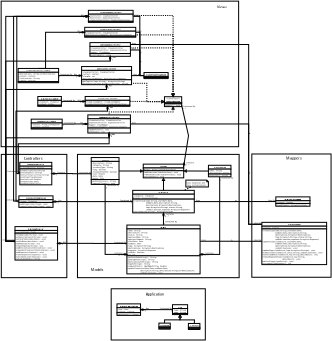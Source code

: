 <?xml version="1.0" encoding="UTF-8"?>
<dia:diagram xmlns:dia="http://www.lysator.liu.se/~alla/dia/">
  <dia:layer name="Background" visible="true" active="true">
    <dia:group>
      <dia:object type="Standard - Box" version="0" id="O0">
        <dia:attribute name="obj_pos">
          <dia:point val="-34.429,11.815"/>
        </dia:attribute>
        <dia:attribute name="obj_bb">
          <dia:rectangle val="-34.479,11.765;-10.502,56.794"/>
        </dia:attribute>
        <dia:attribute name="elem_corner">
          <dia:point val="-34.429,11.815"/>
        </dia:attribute>
        <dia:attribute name="elem_width">
          <dia:real val="23.877"/>
        </dia:attribute>
        <dia:attribute name="elem_height">
          <dia:real val="44.929"/>
        </dia:attribute>
        <dia:attribute name="show_background">
          <dia:boolean val="true"/>
        </dia:attribute>
      </dia:object>
      <dia:object type="UML - Class" version="0" id="O1">
        <dia:attribute name="obj_pos">
          <dia:point val="-29.444,38.138"/>
        </dia:attribute>
        <dia:attribute name="obj_bb">
          <dia:rectangle val="-29.494,38.088;-13.879,50.388"/>
        </dia:attribute>
        <dia:attribute name="elem_corner">
          <dia:point val="-29.444,38.138"/>
        </dia:attribute>
        <dia:attribute name="elem_width">
          <dia:real val="15.515"/>
        </dia:attribute>
        <dia:attribute name="elem_height">
          <dia:real val="12.2"/>
        </dia:attribute>
        <dia:attribute name="name">
          <dia:string>#ClaimController#</dia:string>
        </dia:attribute>
        <dia:attribute name="stereotype">
          <dia:string>##</dia:string>
        </dia:attribute>
        <dia:attribute name="comment">
          <dia:string>##</dia:string>
        </dia:attribute>
        <dia:attribute name="abstract">
          <dia:boolean val="false"/>
        </dia:attribute>
        <dia:attribute name="suppress_attributes">
          <dia:boolean val="false"/>
        </dia:attribute>
        <dia:attribute name="suppress_operations">
          <dia:boolean val="false"/>
        </dia:attribute>
        <dia:attribute name="visible_attributes">
          <dia:boolean val="true"/>
        </dia:attribute>
        <dia:attribute name="visible_operations">
          <dia:boolean val="true"/>
        </dia:attribute>
        <dia:attribute name="visible_comments">
          <dia:boolean val="false"/>
        </dia:attribute>
        <dia:attribute name="wrap_operations">
          <dia:boolean val="true"/>
        </dia:attribute>
        <dia:attribute name="wrap_after_char">
          <dia:int val="40"/>
        </dia:attribute>
        <dia:attribute name="comment_line_length">
          <dia:int val="17"/>
        </dia:attribute>
        <dia:attribute name="comment_tagging">
          <dia:boolean val="false"/>
        </dia:attribute>
        <dia:attribute name="line_width">
          <dia:real val="0.1"/>
        </dia:attribute>
        <dia:attribute name="line_color">
          <dia:color val="#000000"/>
        </dia:attribute>
        <dia:attribute name="fill_color">
          <dia:color val="#ffffff"/>
        </dia:attribute>
        <dia:attribute name="text_color">
          <dia:color val="#000000"/>
        </dia:attribute>
        <dia:attribute name="normal_font">
          <dia:font family="monospace" style="0" name="Courier"/>
        </dia:attribute>
        <dia:attribute name="abstract_font">
          <dia:font family="monospace" style="88" name="Courier-BoldOblique"/>
        </dia:attribute>
        <dia:attribute name="polymorphic_font">
          <dia:font family="monospace" style="8" name="Courier-Oblique"/>
        </dia:attribute>
        <dia:attribute name="classname_font">
          <dia:font family="sans" style="80" name="Helvetica-Bold"/>
        </dia:attribute>
        <dia:attribute name="abstract_classname_font">
          <dia:font family="sans" style="88" name="Helvetica-BoldOblique"/>
        </dia:attribute>
        <dia:attribute name="comment_font">
          <dia:font family="sans" style="8" name="Helvetica-Oblique"/>
        </dia:attribute>
        <dia:attribute name="normal_font_height">
          <dia:real val="0.8"/>
        </dia:attribute>
        <dia:attribute name="polymorphic_font_height">
          <dia:real val="0.8"/>
        </dia:attribute>
        <dia:attribute name="abstract_font_height">
          <dia:real val="0.8"/>
        </dia:attribute>
        <dia:attribute name="classname_font_height">
          <dia:real val="1"/>
        </dia:attribute>
        <dia:attribute name="abstract_classname_font_height">
          <dia:real val="1"/>
        </dia:attribute>
        <dia:attribute name="comment_font_height">
          <dia:real val="0.7"/>
        </dia:attribute>
        <dia:attribute name="attributes">
          <dia:composite type="umlattribute">
            <dia:attribute name="name">
              <dia:string>#currentClaim#</dia:string>
            </dia:attribute>
            <dia:attribute name="type">
              <dia:string>#Claim#</dia:string>
            </dia:attribute>
            <dia:attribute name="value">
              <dia:string>##</dia:string>
            </dia:attribute>
            <dia:attribute name="comment">
              <dia:string>##</dia:string>
            </dia:attribute>
            <dia:attribute name="visibility">
              <dia:enum val="1"/>
            </dia:attribute>
            <dia:attribute name="abstract">
              <dia:boolean val="false"/>
            </dia:attribute>
            <dia:attribute name="class_scope">
              <dia:boolean val="false"/>
            </dia:attribute>
          </dia:composite>
        </dia:attribute>
        <dia:attribute name="operations">
          <dia:composite type="umloperation">
            <dia:attribute name="name">
              <dia:string>#setName#</dia:string>
            </dia:attribute>
            <dia:attribute name="stereotype">
              <dia:string>##</dia:string>
            </dia:attribute>
            <dia:attribute name="type">
              <dia:string>#void#</dia:string>
            </dia:attribute>
            <dia:attribute name="visibility">
              <dia:enum val="0"/>
            </dia:attribute>
            <dia:attribute name="comment">
              <dia:string>##</dia:string>
            </dia:attribute>
            <dia:attribute name="abstract">
              <dia:boolean val="false"/>
            </dia:attribute>
            <dia:attribute name="inheritance_type">
              <dia:enum val="2"/>
            </dia:attribute>
            <dia:attribute name="query">
              <dia:boolean val="false"/>
            </dia:attribute>
            <dia:attribute name="class_scope">
              <dia:boolean val="false"/>
            </dia:attribute>
            <dia:attribute name="parameters">
              <dia:composite type="umlparameter">
                <dia:attribute name="name">
                  <dia:string>#name#</dia:string>
                </dia:attribute>
                <dia:attribute name="type">
                  <dia:string>#String#</dia:string>
                </dia:attribute>
                <dia:attribute name="value">
                  <dia:string>##</dia:string>
                </dia:attribute>
                <dia:attribute name="comment">
                  <dia:string>##</dia:string>
                </dia:attribute>
                <dia:attribute name="kind">
                  <dia:enum val="0"/>
                </dia:attribute>
              </dia:composite>
            </dia:attribute>
          </dia:composite>
          <dia:composite type="umloperation">
            <dia:attribute name="name">
              <dia:string>#setDescription#</dia:string>
            </dia:attribute>
            <dia:attribute name="stereotype">
              <dia:string>##</dia:string>
            </dia:attribute>
            <dia:attribute name="type">
              <dia:string>#void#</dia:string>
            </dia:attribute>
            <dia:attribute name="visibility">
              <dia:enum val="0"/>
            </dia:attribute>
            <dia:attribute name="comment">
              <dia:string>##</dia:string>
            </dia:attribute>
            <dia:attribute name="abstract">
              <dia:boolean val="false"/>
            </dia:attribute>
            <dia:attribute name="inheritance_type">
              <dia:enum val="2"/>
            </dia:attribute>
            <dia:attribute name="query">
              <dia:boolean val="false"/>
            </dia:attribute>
            <dia:attribute name="class_scope">
              <dia:boolean val="false"/>
            </dia:attribute>
            <dia:attribute name="parameters">
              <dia:composite type="umlparameter">
                <dia:attribute name="name">
                  <dia:string>#d#</dia:string>
                </dia:attribute>
                <dia:attribute name="type">
                  <dia:string>#String#</dia:string>
                </dia:attribute>
                <dia:attribute name="value">
                  <dia:string>##</dia:string>
                </dia:attribute>
                <dia:attribute name="comment">
                  <dia:string>##</dia:string>
                </dia:attribute>
                <dia:attribute name="kind">
                  <dia:enum val="0"/>
                </dia:attribute>
              </dia:composite>
            </dia:attribute>
          </dia:composite>
          <dia:composite type="umloperation">
            <dia:attribute name="name">
              <dia:string>#setStartDate#</dia:string>
            </dia:attribute>
            <dia:attribute name="stereotype">
              <dia:string>##</dia:string>
            </dia:attribute>
            <dia:attribute name="type">
              <dia:string>#void#</dia:string>
            </dia:attribute>
            <dia:attribute name="visibility">
              <dia:enum val="0"/>
            </dia:attribute>
            <dia:attribute name="comment">
              <dia:string>##</dia:string>
            </dia:attribute>
            <dia:attribute name="abstract">
              <dia:boolean val="false"/>
            </dia:attribute>
            <dia:attribute name="inheritance_type">
              <dia:enum val="2"/>
            </dia:attribute>
            <dia:attribute name="query">
              <dia:boolean val="false"/>
            </dia:attribute>
            <dia:attribute name="class_scope">
              <dia:boolean val="false"/>
            </dia:attribute>
            <dia:attribute name="parameters">
              <dia:composite type="umlparameter">
                <dia:attribute name="name">
                  <dia:string>#date#</dia:string>
                </dia:attribute>
                <dia:attribute name="type">
                  <dia:string>#Date#</dia:string>
                </dia:attribute>
                <dia:attribute name="value">
                  <dia:string>##</dia:string>
                </dia:attribute>
                <dia:attribute name="comment">
                  <dia:string>##</dia:string>
                </dia:attribute>
                <dia:attribute name="kind">
                  <dia:enum val="0"/>
                </dia:attribute>
              </dia:composite>
            </dia:attribute>
          </dia:composite>
          <dia:composite type="umloperation">
            <dia:attribute name="name">
              <dia:string>#setEndDate#</dia:string>
            </dia:attribute>
            <dia:attribute name="stereotype">
              <dia:string>##</dia:string>
            </dia:attribute>
            <dia:attribute name="type">
              <dia:string>#void#</dia:string>
            </dia:attribute>
            <dia:attribute name="visibility">
              <dia:enum val="0"/>
            </dia:attribute>
            <dia:attribute name="comment">
              <dia:string>##</dia:string>
            </dia:attribute>
            <dia:attribute name="abstract">
              <dia:boolean val="false"/>
            </dia:attribute>
            <dia:attribute name="inheritance_type">
              <dia:enum val="2"/>
            </dia:attribute>
            <dia:attribute name="query">
              <dia:boolean val="false"/>
            </dia:attribute>
            <dia:attribute name="class_scope">
              <dia:boolean val="false"/>
            </dia:attribute>
            <dia:attribute name="parameters">
              <dia:composite type="umlparameter">
                <dia:attribute name="name">
                  <dia:string>#date#</dia:string>
                </dia:attribute>
                <dia:attribute name="type">
                  <dia:string>#Date#</dia:string>
                </dia:attribute>
                <dia:attribute name="value">
                  <dia:string>##</dia:string>
                </dia:attribute>
                <dia:attribute name="comment">
                  <dia:string>##</dia:string>
                </dia:attribute>
                <dia:attribute name="kind">
                  <dia:enum val="0"/>
                </dia:attribute>
              </dia:composite>
            </dia:attribute>
          </dia:composite>
          <dia:composite type="umloperation">
            <dia:attribute name="name">
              <dia:string>#addTag#</dia:string>
            </dia:attribute>
            <dia:attribute name="stereotype">
              <dia:string>##</dia:string>
            </dia:attribute>
            <dia:attribute name="type">
              <dia:string>#void#</dia:string>
            </dia:attribute>
            <dia:attribute name="visibility">
              <dia:enum val="0"/>
            </dia:attribute>
            <dia:attribute name="comment">
              <dia:string>##</dia:string>
            </dia:attribute>
            <dia:attribute name="abstract">
              <dia:boolean val="false"/>
            </dia:attribute>
            <dia:attribute name="inheritance_type">
              <dia:enum val="2"/>
            </dia:attribute>
            <dia:attribute name="query">
              <dia:boolean val="false"/>
            </dia:attribute>
            <dia:attribute name="class_scope">
              <dia:boolean val="false"/>
            </dia:attribute>
            <dia:attribute name="parameters">
              <dia:composite type="umlparameter">
                <dia:attribute name="name">
                  <dia:string>#tag#</dia:string>
                </dia:attribute>
                <dia:attribute name="type">
                  <dia:string>#String#</dia:string>
                </dia:attribute>
                <dia:attribute name="value">
                  <dia:string>##</dia:string>
                </dia:attribute>
                <dia:attribute name="comment">
                  <dia:string>##</dia:string>
                </dia:attribute>
                <dia:attribute name="kind">
                  <dia:enum val="0"/>
                </dia:attribute>
              </dia:composite>
            </dia:attribute>
          </dia:composite>
          <dia:composite type="umloperation">
            <dia:attribute name="name">
              <dia:string>#removeTag#</dia:string>
            </dia:attribute>
            <dia:attribute name="stereotype">
              <dia:string>##</dia:string>
            </dia:attribute>
            <dia:attribute name="type">
              <dia:string>#void#</dia:string>
            </dia:attribute>
            <dia:attribute name="visibility">
              <dia:enum val="0"/>
            </dia:attribute>
            <dia:attribute name="comment">
              <dia:string>##</dia:string>
            </dia:attribute>
            <dia:attribute name="abstract">
              <dia:boolean val="false"/>
            </dia:attribute>
            <dia:attribute name="inheritance_type">
              <dia:enum val="2"/>
            </dia:attribute>
            <dia:attribute name="query">
              <dia:boolean val="false"/>
            </dia:attribute>
            <dia:attribute name="class_scope">
              <dia:boolean val="false"/>
            </dia:attribute>
            <dia:attribute name="parameters">
              <dia:composite type="umlparameter">
                <dia:attribute name="name">
                  <dia:string>#tag#</dia:string>
                </dia:attribute>
                <dia:attribute name="type">
                  <dia:string>#String#</dia:string>
                </dia:attribute>
                <dia:attribute name="value">
                  <dia:string>##</dia:string>
                </dia:attribute>
                <dia:attribute name="comment">
                  <dia:string>##</dia:string>
                </dia:attribute>
                <dia:attribute name="kind">
                  <dia:enum val="0"/>
                </dia:attribute>
              </dia:composite>
            </dia:attribute>
          </dia:composite>
          <dia:composite type="umloperation">
            <dia:attribute name="name">
              <dia:string>#addDestination#</dia:string>
            </dia:attribute>
            <dia:attribute name="stereotype">
              <dia:string>##</dia:string>
            </dia:attribute>
            <dia:attribute name="type">
              <dia:string>#void#</dia:string>
            </dia:attribute>
            <dia:attribute name="visibility">
              <dia:enum val="0"/>
            </dia:attribute>
            <dia:attribute name="comment">
              <dia:string>##</dia:string>
            </dia:attribute>
            <dia:attribute name="abstract">
              <dia:boolean val="false"/>
            </dia:attribute>
            <dia:attribute name="inheritance_type">
              <dia:enum val="2"/>
            </dia:attribute>
            <dia:attribute name="query">
              <dia:boolean val="false"/>
            </dia:attribute>
            <dia:attribute name="class_scope">
              <dia:boolean val="false"/>
            </dia:attribute>
            <dia:attribute name="parameters">
              <dia:composite type="umlparameter">
                <dia:attribute name="name">
                  <dia:string>#d#</dia:string>
                </dia:attribute>
                <dia:attribute name="type">
                  <dia:string>#Destination#</dia:string>
                </dia:attribute>
                <dia:attribute name="value">
                  <dia:string>##</dia:string>
                </dia:attribute>
                <dia:attribute name="comment">
                  <dia:string>##</dia:string>
                </dia:attribute>
                <dia:attribute name="kind">
                  <dia:enum val="0"/>
                </dia:attribute>
              </dia:composite>
            </dia:attribute>
          </dia:composite>
          <dia:composite type="umloperation">
            <dia:attribute name="name">
              <dia:string>#removeDestination#</dia:string>
            </dia:attribute>
            <dia:attribute name="stereotype">
              <dia:string>##</dia:string>
            </dia:attribute>
            <dia:attribute name="type">
              <dia:string>#void#</dia:string>
            </dia:attribute>
            <dia:attribute name="visibility">
              <dia:enum val="0"/>
            </dia:attribute>
            <dia:attribute name="comment">
              <dia:string>##</dia:string>
            </dia:attribute>
            <dia:attribute name="abstract">
              <dia:boolean val="false"/>
            </dia:attribute>
            <dia:attribute name="inheritance_type">
              <dia:enum val="2"/>
            </dia:attribute>
            <dia:attribute name="query">
              <dia:boolean val="false"/>
            </dia:attribute>
            <dia:attribute name="class_scope">
              <dia:boolean val="false"/>
            </dia:attribute>
            <dia:attribute name="parameters">
              <dia:composite type="umlparameter">
                <dia:attribute name="name">
                  <dia:string>#d#</dia:string>
                </dia:attribute>
                <dia:attribute name="type">
                  <dia:string>#Destination#</dia:string>
                </dia:attribute>
                <dia:attribute name="value">
                  <dia:string>##</dia:string>
                </dia:attribute>
                <dia:attribute name="comment">
                  <dia:string>##</dia:string>
                </dia:attribute>
                <dia:attribute name="kind">
                  <dia:enum val="0"/>
                </dia:attribute>
              </dia:composite>
            </dia:attribute>
          </dia:composite>
          <dia:composite type="umloperation">
            <dia:attribute name="name">
              <dia:string>#addExpense#</dia:string>
            </dia:attribute>
            <dia:attribute name="stereotype">
              <dia:string>##</dia:string>
            </dia:attribute>
            <dia:attribute name="type">
              <dia:string>#void#</dia:string>
            </dia:attribute>
            <dia:attribute name="visibility">
              <dia:enum val="0"/>
            </dia:attribute>
            <dia:attribute name="comment">
              <dia:string>##</dia:string>
            </dia:attribute>
            <dia:attribute name="abstract">
              <dia:boolean val="false"/>
            </dia:attribute>
            <dia:attribute name="inheritance_type">
              <dia:enum val="2"/>
            </dia:attribute>
            <dia:attribute name="query">
              <dia:boolean val="false"/>
            </dia:attribute>
            <dia:attribute name="class_scope">
              <dia:boolean val="false"/>
            </dia:attribute>
            <dia:attribute name="parameters">
              <dia:composite type="umlparameter">
                <dia:attribute name="name">
                  <dia:string>#e#</dia:string>
                </dia:attribute>
                <dia:attribute name="type">
                  <dia:string>#Expense#</dia:string>
                </dia:attribute>
                <dia:attribute name="value">
                  <dia:string>##</dia:string>
                </dia:attribute>
                <dia:attribute name="comment">
                  <dia:string>##</dia:string>
                </dia:attribute>
                <dia:attribute name="kind">
                  <dia:enum val="0"/>
                </dia:attribute>
              </dia:composite>
            </dia:attribute>
          </dia:composite>
          <dia:composite type="umloperation">
            <dia:attribute name="name">
              <dia:string>#removeExpense#</dia:string>
            </dia:attribute>
            <dia:attribute name="stereotype">
              <dia:string>##</dia:string>
            </dia:attribute>
            <dia:attribute name="type">
              <dia:string>#void#</dia:string>
            </dia:attribute>
            <dia:attribute name="visibility">
              <dia:enum val="0"/>
            </dia:attribute>
            <dia:attribute name="comment">
              <dia:string>##</dia:string>
            </dia:attribute>
            <dia:attribute name="abstract">
              <dia:boolean val="false"/>
            </dia:attribute>
            <dia:attribute name="inheritance_type">
              <dia:enum val="2"/>
            </dia:attribute>
            <dia:attribute name="query">
              <dia:boolean val="false"/>
            </dia:attribute>
            <dia:attribute name="class_scope">
              <dia:boolean val="false"/>
            </dia:attribute>
            <dia:attribute name="parameters">
              <dia:composite type="umlparameter">
                <dia:attribute name="name">
                  <dia:string>#e#</dia:string>
                </dia:attribute>
                <dia:attribute name="type">
                  <dia:string>#Expense#</dia:string>
                </dia:attribute>
                <dia:attribute name="value">
                  <dia:string>##</dia:string>
                </dia:attribute>
                <dia:attribute name="comment">
                  <dia:string>##</dia:string>
                </dia:attribute>
                <dia:attribute name="kind">
                  <dia:enum val="0"/>
                </dia:attribute>
              </dia:composite>
            </dia:attribute>
          </dia:composite>
          <dia:composite type="umloperation">
            <dia:attribute name="name">
              <dia:string>#setCanEdit#</dia:string>
            </dia:attribute>
            <dia:attribute name="stereotype">
              <dia:string>##</dia:string>
            </dia:attribute>
            <dia:attribute name="type">
              <dia:string>#void#</dia:string>
            </dia:attribute>
            <dia:attribute name="visibility">
              <dia:enum val="0"/>
            </dia:attribute>
            <dia:attribute name="comment">
              <dia:string>##</dia:string>
            </dia:attribute>
            <dia:attribute name="abstract">
              <dia:boolean val="false"/>
            </dia:attribute>
            <dia:attribute name="inheritance_type">
              <dia:enum val="2"/>
            </dia:attribute>
            <dia:attribute name="query">
              <dia:boolean val="false"/>
            </dia:attribute>
            <dia:attribute name="class_scope">
              <dia:boolean val="false"/>
            </dia:attribute>
            <dia:attribute name="parameters">
              <dia:composite type="umlparameter">
                <dia:attribute name="name">
                  <dia:string>#edit#</dia:string>
                </dia:attribute>
                <dia:attribute name="type">
                  <dia:string>#Boolean#</dia:string>
                </dia:attribute>
                <dia:attribute name="value">
                  <dia:string>##</dia:string>
                </dia:attribute>
                <dia:attribute name="comment">
                  <dia:string>##</dia:string>
                </dia:attribute>
                <dia:attribute name="kind">
                  <dia:enum val="0"/>
                </dia:attribute>
              </dia:composite>
            </dia:attribute>
          </dia:composite>
          <dia:composite type="umloperation">
            <dia:attribute name="name">
              <dia:string>#calculateTotal#</dia:string>
            </dia:attribute>
            <dia:attribute name="stereotype">
              <dia:string>##</dia:string>
            </dia:attribute>
            <dia:attribute name="type">
              <dia:string>#String#</dia:string>
            </dia:attribute>
            <dia:attribute name="visibility">
              <dia:enum val="0"/>
            </dia:attribute>
            <dia:attribute name="comment">
              <dia:string>##</dia:string>
            </dia:attribute>
            <dia:attribute name="abstract">
              <dia:boolean val="false"/>
            </dia:attribute>
            <dia:attribute name="inheritance_type">
              <dia:enum val="2"/>
            </dia:attribute>
            <dia:attribute name="query">
              <dia:boolean val="false"/>
            </dia:attribute>
            <dia:attribute name="class_scope">
              <dia:boolean val="false"/>
            </dia:attribute>
            <dia:attribute name="parameters"/>
          </dia:composite>
        </dia:attribute>
        <dia:attribute name="template">
          <dia:boolean val="false"/>
        </dia:attribute>
        <dia:attribute name="templates"/>
      </dia:object>
      <dia:object type="UML - Class" version="0" id="O2">
        <dia:attribute name="obj_pos">
          <dia:point val="-28.026,26.926"/>
        </dia:attribute>
        <dia:attribute name="obj_bb">
          <dia:rectangle val="-28.076,26.876;-15.541,31.176"/>
        </dia:attribute>
        <dia:attribute name="elem_corner">
          <dia:point val="-28.026,26.926"/>
        </dia:attribute>
        <dia:attribute name="elem_width">
          <dia:real val="12.435"/>
        </dia:attribute>
        <dia:attribute name="elem_height">
          <dia:real val="4.2"/>
        </dia:attribute>
        <dia:attribute name="name">
          <dia:string>#ClaimListController#</dia:string>
        </dia:attribute>
        <dia:attribute name="stereotype">
          <dia:string>##</dia:string>
        </dia:attribute>
        <dia:attribute name="comment">
          <dia:string>##</dia:string>
        </dia:attribute>
        <dia:attribute name="abstract">
          <dia:boolean val="false"/>
        </dia:attribute>
        <dia:attribute name="suppress_attributes">
          <dia:boolean val="false"/>
        </dia:attribute>
        <dia:attribute name="suppress_operations">
          <dia:boolean val="false"/>
        </dia:attribute>
        <dia:attribute name="visible_attributes">
          <dia:boolean val="true"/>
        </dia:attribute>
        <dia:attribute name="visible_operations">
          <dia:boolean val="true"/>
        </dia:attribute>
        <dia:attribute name="visible_comments">
          <dia:boolean val="false"/>
        </dia:attribute>
        <dia:attribute name="wrap_operations">
          <dia:boolean val="true"/>
        </dia:attribute>
        <dia:attribute name="wrap_after_char">
          <dia:int val="40"/>
        </dia:attribute>
        <dia:attribute name="comment_line_length">
          <dia:int val="17"/>
        </dia:attribute>
        <dia:attribute name="comment_tagging">
          <dia:boolean val="false"/>
        </dia:attribute>
        <dia:attribute name="line_width">
          <dia:real val="0.1"/>
        </dia:attribute>
        <dia:attribute name="line_color">
          <dia:color val="#000000"/>
        </dia:attribute>
        <dia:attribute name="fill_color">
          <dia:color val="#ffffff"/>
        </dia:attribute>
        <dia:attribute name="text_color">
          <dia:color val="#000000"/>
        </dia:attribute>
        <dia:attribute name="normal_font">
          <dia:font family="monospace" style="0" name="Courier"/>
        </dia:attribute>
        <dia:attribute name="abstract_font">
          <dia:font family="monospace" style="88" name="Courier-BoldOblique"/>
        </dia:attribute>
        <dia:attribute name="polymorphic_font">
          <dia:font family="monospace" style="8" name="Courier-Oblique"/>
        </dia:attribute>
        <dia:attribute name="classname_font">
          <dia:font family="sans" style="80" name="Helvetica-Bold"/>
        </dia:attribute>
        <dia:attribute name="abstract_classname_font">
          <dia:font family="sans" style="88" name="Helvetica-BoldOblique"/>
        </dia:attribute>
        <dia:attribute name="comment_font">
          <dia:font family="sans" style="8" name="Helvetica-Oblique"/>
        </dia:attribute>
        <dia:attribute name="normal_font_height">
          <dia:real val="0.8"/>
        </dia:attribute>
        <dia:attribute name="polymorphic_font_height">
          <dia:real val="0.8"/>
        </dia:attribute>
        <dia:attribute name="abstract_font_height">
          <dia:real val="0.8"/>
        </dia:attribute>
        <dia:attribute name="classname_font_height">
          <dia:real val="1"/>
        </dia:attribute>
        <dia:attribute name="abstract_classname_font_height">
          <dia:real val="1"/>
        </dia:attribute>
        <dia:attribute name="comment_font_height">
          <dia:real val="0.7"/>
        </dia:attribute>
        <dia:attribute name="attributes">
          <dia:composite type="umlattribute">
            <dia:attribute name="name">
              <dia:string>#claims#</dia:string>
            </dia:attribute>
            <dia:attribute name="type">
              <dia:string>#ClaimList#</dia:string>
            </dia:attribute>
            <dia:attribute name="value">
              <dia:string>##</dia:string>
            </dia:attribute>
            <dia:attribute name="comment">
              <dia:string>##</dia:string>
            </dia:attribute>
            <dia:attribute name="visibility">
              <dia:enum val="1"/>
            </dia:attribute>
            <dia:attribute name="abstract">
              <dia:boolean val="false"/>
            </dia:attribute>
            <dia:attribute name="class_scope">
              <dia:boolean val="false"/>
            </dia:attribute>
          </dia:composite>
        </dia:attribute>
        <dia:attribute name="operations">
          <dia:composite type="umloperation">
            <dia:attribute name="name">
              <dia:string>#addClaim#</dia:string>
            </dia:attribute>
            <dia:attribute name="stereotype">
              <dia:string>##</dia:string>
            </dia:attribute>
            <dia:attribute name="type">
              <dia:string>#void#</dia:string>
            </dia:attribute>
            <dia:attribute name="visibility">
              <dia:enum val="0"/>
            </dia:attribute>
            <dia:attribute name="comment">
              <dia:string>##</dia:string>
            </dia:attribute>
            <dia:attribute name="abstract">
              <dia:boolean val="false"/>
            </dia:attribute>
            <dia:attribute name="inheritance_type">
              <dia:enum val="2"/>
            </dia:attribute>
            <dia:attribute name="query">
              <dia:boolean val="false"/>
            </dia:attribute>
            <dia:attribute name="class_scope">
              <dia:boolean val="false"/>
            </dia:attribute>
            <dia:attribute name="parameters">
              <dia:composite type="umlparameter">
                <dia:attribute name="name">
                  <dia:string>#claim#</dia:string>
                </dia:attribute>
                <dia:attribute name="type">
                  <dia:string>#Claim#</dia:string>
                </dia:attribute>
                <dia:attribute name="value">
                  <dia:string>##</dia:string>
                </dia:attribute>
                <dia:attribute name="comment">
                  <dia:string>##</dia:string>
                </dia:attribute>
                <dia:attribute name="kind">
                  <dia:enum val="0"/>
                </dia:attribute>
              </dia:composite>
            </dia:attribute>
          </dia:composite>
          <dia:composite type="umloperation">
            <dia:attribute name="name">
              <dia:string>#removeClaim#</dia:string>
            </dia:attribute>
            <dia:attribute name="stereotype">
              <dia:string>##</dia:string>
            </dia:attribute>
            <dia:attribute name="type">
              <dia:string>#void#</dia:string>
            </dia:attribute>
            <dia:attribute name="visibility">
              <dia:enum val="0"/>
            </dia:attribute>
            <dia:attribute name="comment">
              <dia:string>##</dia:string>
            </dia:attribute>
            <dia:attribute name="abstract">
              <dia:boolean val="false"/>
            </dia:attribute>
            <dia:attribute name="inheritance_type">
              <dia:enum val="2"/>
            </dia:attribute>
            <dia:attribute name="query">
              <dia:boolean val="false"/>
            </dia:attribute>
            <dia:attribute name="class_scope">
              <dia:boolean val="false"/>
            </dia:attribute>
            <dia:attribute name="parameters">
              <dia:composite type="umlparameter">
                <dia:attribute name="name">
                  <dia:string>#claim#</dia:string>
                </dia:attribute>
                <dia:attribute name="type">
                  <dia:string>#Claim#</dia:string>
                </dia:attribute>
                <dia:attribute name="value">
                  <dia:string>##</dia:string>
                </dia:attribute>
                <dia:attribute name="comment">
                  <dia:string>##</dia:string>
                </dia:attribute>
                <dia:attribute name="kind">
                  <dia:enum val="0"/>
                </dia:attribute>
              </dia:composite>
            </dia:attribute>
          </dia:composite>
        </dia:attribute>
        <dia:attribute name="template">
          <dia:boolean val="false"/>
        </dia:attribute>
        <dia:attribute name="templates"/>
      </dia:object>
      <dia:object type="UML - Class" version="0" id="O3">
        <dia:attribute name="obj_pos">
          <dia:point val="-27.699,14.712"/>
        </dia:attribute>
        <dia:attribute name="obj_bb">
          <dia:rectangle val="-27.749,14.662;-15.984,22.962"/>
        </dia:attribute>
        <dia:attribute name="elem_corner">
          <dia:point val="-27.699,14.712"/>
        </dia:attribute>
        <dia:attribute name="elem_width">
          <dia:real val="11.665"/>
        </dia:attribute>
        <dia:attribute name="elem_height">
          <dia:real val="8.2"/>
        </dia:attribute>
        <dia:attribute name="name">
          <dia:string>#ExpenseController#</dia:string>
        </dia:attribute>
        <dia:attribute name="stereotype">
          <dia:string>##</dia:string>
        </dia:attribute>
        <dia:attribute name="comment">
          <dia:string>##</dia:string>
        </dia:attribute>
        <dia:attribute name="abstract">
          <dia:boolean val="false"/>
        </dia:attribute>
        <dia:attribute name="suppress_attributes">
          <dia:boolean val="false"/>
        </dia:attribute>
        <dia:attribute name="suppress_operations">
          <dia:boolean val="false"/>
        </dia:attribute>
        <dia:attribute name="visible_attributes">
          <dia:boolean val="true"/>
        </dia:attribute>
        <dia:attribute name="visible_operations">
          <dia:boolean val="true"/>
        </dia:attribute>
        <dia:attribute name="visible_comments">
          <dia:boolean val="false"/>
        </dia:attribute>
        <dia:attribute name="wrap_operations">
          <dia:boolean val="true"/>
        </dia:attribute>
        <dia:attribute name="wrap_after_char">
          <dia:int val="40"/>
        </dia:attribute>
        <dia:attribute name="comment_line_length">
          <dia:int val="17"/>
        </dia:attribute>
        <dia:attribute name="comment_tagging">
          <dia:boolean val="false"/>
        </dia:attribute>
        <dia:attribute name="line_width">
          <dia:real val="0.1"/>
        </dia:attribute>
        <dia:attribute name="line_color">
          <dia:color val="#000000"/>
        </dia:attribute>
        <dia:attribute name="fill_color">
          <dia:color val="#ffffff"/>
        </dia:attribute>
        <dia:attribute name="text_color">
          <dia:color val="#000000"/>
        </dia:attribute>
        <dia:attribute name="normal_font">
          <dia:font family="monospace" style="0" name="Courier"/>
        </dia:attribute>
        <dia:attribute name="abstract_font">
          <dia:font family="monospace" style="88" name="Courier-BoldOblique"/>
        </dia:attribute>
        <dia:attribute name="polymorphic_font">
          <dia:font family="monospace" style="8" name="Courier-Oblique"/>
        </dia:attribute>
        <dia:attribute name="classname_font">
          <dia:font family="sans" style="80" name="Helvetica-Bold"/>
        </dia:attribute>
        <dia:attribute name="abstract_classname_font">
          <dia:font family="sans" style="88" name="Helvetica-BoldOblique"/>
        </dia:attribute>
        <dia:attribute name="comment_font">
          <dia:font family="sans" style="8" name="Helvetica-Oblique"/>
        </dia:attribute>
        <dia:attribute name="normal_font_height">
          <dia:real val="0.8"/>
        </dia:attribute>
        <dia:attribute name="polymorphic_font_height">
          <dia:real val="0.8"/>
        </dia:attribute>
        <dia:attribute name="abstract_font_height">
          <dia:real val="0.8"/>
        </dia:attribute>
        <dia:attribute name="classname_font_height">
          <dia:real val="1"/>
        </dia:attribute>
        <dia:attribute name="abstract_classname_font_height">
          <dia:real val="1"/>
        </dia:attribute>
        <dia:attribute name="comment_font_height">
          <dia:real val="0.7"/>
        </dia:attribute>
        <dia:attribute name="attributes">
          <dia:composite type="umlattribute">
            <dia:attribute name="name">
              <dia:string>#currentExpense#</dia:string>
            </dia:attribute>
            <dia:attribute name="type">
              <dia:string>#Expense#</dia:string>
            </dia:attribute>
            <dia:attribute name="value">
              <dia:string>##</dia:string>
            </dia:attribute>
            <dia:attribute name="comment">
              <dia:string>##</dia:string>
            </dia:attribute>
            <dia:attribute name="visibility">
              <dia:enum val="1"/>
            </dia:attribute>
            <dia:attribute name="abstract">
              <dia:boolean val="false"/>
            </dia:attribute>
            <dia:attribute name="class_scope">
              <dia:boolean val="false"/>
            </dia:attribute>
          </dia:composite>
        </dia:attribute>
        <dia:attribute name="operations">
          <dia:composite type="umloperation">
            <dia:attribute name="name">
              <dia:string>#setDescription#</dia:string>
            </dia:attribute>
            <dia:attribute name="stereotype">
              <dia:string>##</dia:string>
            </dia:attribute>
            <dia:attribute name="type">
              <dia:string>##</dia:string>
            </dia:attribute>
            <dia:attribute name="visibility">
              <dia:enum val="0"/>
            </dia:attribute>
            <dia:attribute name="comment">
              <dia:string>##</dia:string>
            </dia:attribute>
            <dia:attribute name="abstract">
              <dia:boolean val="false"/>
            </dia:attribute>
            <dia:attribute name="inheritance_type">
              <dia:enum val="2"/>
            </dia:attribute>
            <dia:attribute name="query">
              <dia:boolean val="false"/>
            </dia:attribute>
            <dia:attribute name="class_scope">
              <dia:boolean val="false"/>
            </dia:attribute>
            <dia:attribute name="parameters">
              <dia:composite type="umlparameter">
                <dia:attribute name="name">
                  <dia:string>#d#</dia:string>
                </dia:attribute>
                <dia:attribute name="type">
                  <dia:string>#String#</dia:string>
                </dia:attribute>
                <dia:attribute name="value">
                  <dia:string>##</dia:string>
                </dia:attribute>
                <dia:attribute name="comment">
                  <dia:string>##</dia:string>
                </dia:attribute>
                <dia:attribute name="kind">
                  <dia:enum val="0"/>
                </dia:attribute>
              </dia:composite>
            </dia:attribute>
          </dia:composite>
          <dia:composite type="umloperation">
            <dia:attribute name="name">
              <dia:string>#setCategory#</dia:string>
            </dia:attribute>
            <dia:attribute name="stereotype">
              <dia:string>##</dia:string>
            </dia:attribute>
            <dia:attribute name="type">
              <dia:string>##</dia:string>
            </dia:attribute>
            <dia:attribute name="visibility">
              <dia:enum val="0"/>
            </dia:attribute>
            <dia:attribute name="comment">
              <dia:string>##</dia:string>
            </dia:attribute>
            <dia:attribute name="abstract">
              <dia:boolean val="false"/>
            </dia:attribute>
            <dia:attribute name="inheritance_type">
              <dia:enum val="2"/>
            </dia:attribute>
            <dia:attribute name="query">
              <dia:boolean val="false"/>
            </dia:attribute>
            <dia:attribute name="class_scope">
              <dia:boolean val="false"/>
            </dia:attribute>
            <dia:attribute name="parameters">
              <dia:composite type="umlparameter">
                <dia:attribute name="name">
                  <dia:string>#c#</dia:string>
                </dia:attribute>
                <dia:attribute name="type">
                  <dia:string>#String#</dia:string>
                </dia:attribute>
                <dia:attribute name="value">
                  <dia:string>##</dia:string>
                </dia:attribute>
                <dia:attribute name="comment">
                  <dia:string>##</dia:string>
                </dia:attribute>
                <dia:attribute name="kind">
                  <dia:enum val="0"/>
                </dia:attribute>
              </dia:composite>
            </dia:attribute>
          </dia:composite>
          <dia:composite type="umloperation">
            <dia:attribute name="name">
              <dia:string>#setCurrency#</dia:string>
            </dia:attribute>
            <dia:attribute name="stereotype">
              <dia:string>##</dia:string>
            </dia:attribute>
            <dia:attribute name="type">
              <dia:string>##</dia:string>
            </dia:attribute>
            <dia:attribute name="visibility">
              <dia:enum val="0"/>
            </dia:attribute>
            <dia:attribute name="comment">
              <dia:string>##</dia:string>
            </dia:attribute>
            <dia:attribute name="abstract">
              <dia:boolean val="false"/>
            </dia:attribute>
            <dia:attribute name="inheritance_type">
              <dia:enum val="2"/>
            </dia:attribute>
            <dia:attribute name="query">
              <dia:boolean val="false"/>
            </dia:attribute>
            <dia:attribute name="class_scope">
              <dia:boolean val="false"/>
            </dia:attribute>
            <dia:attribute name="parameters">
              <dia:composite type="umlparameter">
                <dia:attribute name="name">
                  <dia:string>#currency#</dia:string>
                </dia:attribute>
                <dia:attribute name="type">
                  <dia:string>#String#</dia:string>
                </dia:attribute>
                <dia:attribute name="value">
                  <dia:string>##</dia:string>
                </dia:attribute>
                <dia:attribute name="comment">
                  <dia:string>##</dia:string>
                </dia:attribute>
                <dia:attribute name="kind">
                  <dia:enum val="0"/>
                </dia:attribute>
              </dia:composite>
            </dia:attribute>
          </dia:composite>
          <dia:composite type="umloperation">
            <dia:attribute name="name">
              <dia:string>#setFlag#</dia:string>
            </dia:attribute>
            <dia:attribute name="stereotype">
              <dia:string>##</dia:string>
            </dia:attribute>
            <dia:attribute name="type">
              <dia:string>##</dia:string>
            </dia:attribute>
            <dia:attribute name="visibility">
              <dia:enum val="0"/>
            </dia:attribute>
            <dia:attribute name="comment">
              <dia:string>##</dia:string>
            </dia:attribute>
            <dia:attribute name="abstract">
              <dia:boolean val="false"/>
            </dia:attribute>
            <dia:attribute name="inheritance_type">
              <dia:enum val="2"/>
            </dia:attribute>
            <dia:attribute name="query">
              <dia:boolean val="false"/>
            </dia:attribute>
            <dia:attribute name="class_scope">
              <dia:boolean val="false"/>
            </dia:attribute>
            <dia:attribute name="parameters">
              <dia:composite type="umlparameter">
                <dia:attribute name="name">
                  <dia:string>#flag#</dia:string>
                </dia:attribute>
                <dia:attribute name="type">
                  <dia:string>#Boolean#</dia:string>
                </dia:attribute>
                <dia:attribute name="value">
                  <dia:string>##</dia:string>
                </dia:attribute>
                <dia:attribute name="comment">
                  <dia:string>##</dia:string>
                </dia:attribute>
                <dia:attribute name="kind">
                  <dia:enum val="0"/>
                </dia:attribute>
              </dia:composite>
            </dia:attribute>
          </dia:composite>
          <dia:composite type="umloperation">
            <dia:attribute name="name">
              <dia:string>#setCost#</dia:string>
            </dia:attribute>
            <dia:attribute name="stereotype">
              <dia:string>##</dia:string>
            </dia:attribute>
            <dia:attribute name="type">
              <dia:string>##</dia:string>
            </dia:attribute>
            <dia:attribute name="visibility">
              <dia:enum val="0"/>
            </dia:attribute>
            <dia:attribute name="comment">
              <dia:string>##</dia:string>
            </dia:attribute>
            <dia:attribute name="abstract">
              <dia:boolean val="false"/>
            </dia:attribute>
            <dia:attribute name="inheritance_type">
              <dia:enum val="2"/>
            </dia:attribute>
            <dia:attribute name="query">
              <dia:boolean val="false"/>
            </dia:attribute>
            <dia:attribute name="class_scope">
              <dia:boolean val="false"/>
            </dia:attribute>
            <dia:attribute name="parameters">
              <dia:composite type="umlparameter">
                <dia:attribute name="name">
                  <dia:string>#cost#</dia:string>
                </dia:attribute>
                <dia:attribute name="type">
                  <dia:string>#Double#</dia:string>
                </dia:attribute>
                <dia:attribute name="value">
                  <dia:string>##</dia:string>
                </dia:attribute>
                <dia:attribute name="comment">
                  <dia:string>##</dia:string>
                </dia:attribute>
                <dia:attribute name="kind">
                  <dia:enum val="0"/>
                </dia:attribute>
              </dia:composite>
            </dia:attribute>
          </dia:composite>
          <dia:composite type="umloperation">
            <dia:attribute name="name">
              <dia:string>#setDate#</dia:string>
            </dia:attribute>
            <dia:attribute name="stereotype">
              <dia:string>##</dia:string>
            </dia:attribute>
            <dia:attribute name="type">
              <dia:string>##</dia:string>
            </dia:attribute>
            <dia:attribute name="visibility">
              <dia:enum val="0"/>
            </dia:attribute>
            <dia:attribute name="comment">
              <dia:string>##</dia:string>
            </dia:attribute>
            <dia:attribute name="abstract">
              <dia:boolean val="false"/>
            </dia:attribute>
            <dia:attribute name="inheritance_type">
              <dia:enum val="2"/>
            </dia:attribute>
            <dia:attribute name="query">
              <dia:boolean val="false"/>
            </dia:attribute>
            <dia:attribute name="class_scope">
              <dia:boolean val="false"/>
            </dia:attribute>
            <dia:attribute name="parameters">
              <dia:composite type="umlparameter">
                <dia:attribute name="name">
                  <dia:string>#date#</dia:string>
                </dia:attribute>
                <dia:attribute name="type">
                  <dia:string>#Date#</dia:string>
                </dia:attribute>
                <dia:attribute name="value">
                  <dia:string>##</dia:string>
                </dia:attribute>
                <dia:attribute name="comment">
                  <dia:string>##</dia:string>
                </dia:attribute>
                <dia:attribute name="kind">
                  <dia:enum val="0"/>
                </dia:attribute>
              </dia:composite>
            </dia:attribute>
          </dia:composite>
          <dia:composite type="umloperation">
            <dia:attribute name="name">
              <dia:string>#setPhoto#</dia:string>
            </dia:attribute>
            <dia:attribute name="stereotype">
              <dia:string>##</dia:string>
            </dia:attribute>
            <dia:attribute name="type">
              <dia:string>##</dia:string>
            </dia:attribute>
            <dia:attribute name="visibility">
              <dia:enum val="0"/>
            </dia:attribute>
            <dia:attribute name="comment">
              <dia:string>##</dia:string>
            </dia:attribute>
            <dia:attribute name="abstract">
              <dia:boolean val="false"/>
            </dia:attribute>
            <dia:attribute name="inheritance_type">
              <dia:enum val="2"/>
            </dia:attribute>
            <dia:attribute name="query">
              <dia:boolean val="false"/>
            </dia:attribute>
            <dia:attribute name="class_scope">
              <dia:boolean val="false"/>
            </dia:attribute>
            <dia:attribute name="parameters">
              <dia:composite type="umlparameter">
                <dia:attribute name="name">
                  <dia:string>#photo#</dia:string>
                </dia:attribute>
                <dia:attribute name="type">
                  <dia:string>#File#</dia:string>
                </dia:attribute>
                <dia:attribute name="value">
                  <dia:string>##</dia:string>
                </dia:attribute>
                <dia:attribute name="comment">
                  <dia:string>##</dia:string>
                </dia:attribute>
                <dia:attribute name="kind">
                  <dia:enum val="0"/>
                </dia:attribute>
              </dia:composite>
            </dia:attribute>
          </dia:composite>
        </dia:attribute>
        <dia:attribute name="template">
          <dia:boolean val="false"/>
        </dia:attribute>
        <dia:attribute name="templates"/>
      </dia:object>
      <dia:object type="Standard - Text" version="1" id="O4">
        <dia:attribute name="obj_pos">
          <dia:point val="-26.275,13.784"/>
        </dia:attribute>
        <dia:attribute name="obj_bb">
          <dia:rectangle val="-26.275,12.473;-18.6,14.118"/>
        </dia:attribute>
        <dia:attribute name="text">
          <dia:composite type="text">
            <dia:attribute name="string">
              <dia:string>#Controllers#</dia:string>
            </dia:attribute>
            <dia:attribute name="font">
              <dia:font family="sans" style="0" name="Helvetica"/>
            </dia:attribute>
            <dia:attribute name="height">
              <dia:real val="1.764"/>
            </dia:attribute>
            <dia:attribute name="pos">
              <dia:point val="-26.275,13.784"/>
            </dia:attribute>
            <dia:attribute name="color">
              <dia:color val="#000000"/>
            </dia:attribute>
            <dia:attribute name="alignment">
              <dia:enum val="0"/>
            </dia:attribute>
          </dia:composite>
        </dia:attribute>
        <dia:attribute name="valign">
          <dia:enum val="3"/>
        </dia:attribute>
      </dia:object>
      <dia:object type="Standard - Text" version="1" id="O5">
        <dia:attribute name="obj_pos">
          <dia:point val="-25.928,54.553"/>
        </dia:attribute>
        <dia:attribute name="obj_bb">
          <dia:rectangle val="-25.928,53.958;-25.928,54.706"/>
        </dia:attribute>
        <dia:attribute name="text">
          <dia:composite type="text">
            <dia:attribute name="string">
              <dia:string>##</dia:string>
            </dia:attribute>
            <dia:attribute name="font">
              <dia:font family="sans" style="0" name="Helvetica"/>
            </dia:attribute>
            <dia:attribute name="height">
              <dia:real val="0.8"/>
            </dia:attribute>
            <dia:attribute name="pos">
              <dia:point val="-25.928,54.553"/>
            </dia:attribute>
            <dia:attribute name="color">
              <dia:color val="#000000"/>
            </dia:attribute>
            <dia:attribute name="alignment">
              <dia:enum val="0"/>
            </dia:attribute>
          </dia:composite>
        </dia:attribute>
        <dia:attribute name="valign">
          <dia:enum val="3"/>
        </dia:attribute>
      </dia:object>
      <dia:object type="Standard - Box" version="0" id="O6">
        <dia:attribute name="obj_pos">
          <dia:point val="-6.677,11.817"/>
        </dia:attribute>
        <dia:attribute name="obj_bb">
          <dia:rectangle val="-6.727,11.767;52.291,56.795"/>
        </dia:attribute>
        <dia:attribute name="elem_corner">
          <dia:point val="-6.677,11.817"/>
        </dia:attribute>
        <dia:attribute name="elem_width">
          <dia:real val="58.918"/>
        </dia:attribute>
        <dia:attribute name="elem_height">
          <dia:real val="44.929"/>
        </dia:attribute>
        <dia:attribute name="border_width">
          <dia:real val="0.1"/>
        </dia:attribute>
        <dia:attribute name="show_background">
          <dia:boolean val="true"/>
        </dia:attribute>
      </dia:object>
      <dia:object type="UML - Class" version="0" id="O7">
        <dia:attribute name="obj_pos">
          <dia:point val="17.3,15.37"/>
        </dia:attribute>
        <dia:attribute name="obj_bb">
          <dia:rectangle val="17.25,15.32;32.095,20.42"/>
        </dia:attribute>
        <dia:attribute name="elem_corner">
          <dia:point val="17.3,15.37"/>
        </dia:attribute>
        <dia:attribute name="elem_width">
          <dia:real val="14.745"/>
        </dia:attribute>
        <dia:attribute name="elem_height">
          <dia:real val="5"/>
        </dia:attribute>
        <dia:attribute name="name">
          <dia:string>#SModel#</dia:string>
        </dia:attribute>
        <dia:attribute name="stereotype">
          <dia:string>##</dia:string>
        </dia:attribute>
        <dia:attribute name="comment">
          <dia:string>##</dia:string>
        </dia:attribute>
        <dia:attribute name="abstract">
          <dia:boolean val="false"/>
        </dia:attribute>
        <dia:attribute name="suppress_attributes">
          <dia:boolean val="false"/>
        </dia:attribute>
        <dia:attribute name="suppress_operations">
          <dia:boolean val="false"/>
        </dia:attribute>
        <dia:attribute name="visible_attributes">
          <dia:boolean val="true"/>
        </dia:attribute>
        <dia:attribute name="visible_operations">
          <dia:boolean val="true"/>
        </dia:attribute>
        <dia:attribute name="visible_comments">
          <dia:boolean val="false"/>
        </dia:attribute>
        <dia:attribute name="wrap_operations">
          <dia:boolean val="true"/>
        </dia:attribute>
        <dia:attribute name="wrap_after_char">
          <dia:int val="40"/>
        </dia:attribute>
        <dia:attribute name="comment_line_length">
          <dia:int val="17"/>
        </dia:attribute>
        <dia:attribute name="comment_tagging">
          <dia:boolean val="false"/>
        </dia:attribute>
        <dia:attribute name="line_width">
          <dia:real val="0.1"/>
        </dia:attribute>
        <dia:attribute name="line_color">
          <dia:color val="#000000"/>
        </dia:attribute>
        <dia:attribute name="fill_color">
          <dia:color val="#ffffff"/>
        </dia:attribute>
        <dia:attribute name="text_color">
          <dia:color val="#000000"/>
        </dia:attribute>
        <dia:attribute name="normal_font">
          <dia:font family="monospace" style="0" name="Courier"/>
        </dia:attribute>
        <dia:attribute name="abstract_font">
          <dia:font family="monospace" style="88" name="Courier-BoldOblique"/>
        </dia:attribute>
        <dia:attribute name="polymorphic_font">
          <dia:font family="monospace" style="8" name="Courier-Oblique"/>
        </dia:attribute>
        <dia:attribute name="classname_font">
          <dia:font family="sans" style="80" name="Helvetica-Bold"/>
        </dia:attribute>
        <dia:attribute name="abstract_classname_font">
          <dia:font family="sans" style="88" name="Helvetica-BoldOblique"/>
        </dia:attribute>
        <dia:attribute name="comment_font">
          <dia:font family="sans" style="8" name="Helvetica-Oblique"/>
        </dia:attribute>
        <dia:attribute name="normal_font_height">
          <dia:real val="0.8"/>
        </dia:attribute>
        <dia:attribute name="polymorphic_font_height">
          <dia:real val="0.8"/>
        </dia:attribute>
        <dia:attribute name="abstract_font_height">
          <dia:real val="0.8"/>
        </dia:attribute>
        <dia:attribute name="classname_font_height">
          <dia:real val="1"/>
        </dia:attribute>
        <dia:attribute name="abstract_classname_font_height">
          <dia:real val="1"/>
        </dia:attribute>
        <dia:attribute name="comment_font_height">
          <dia:real val="0.7"/>
        </dia:attribute>
        <dia:attribute name="attributes">
          <dia:composite type="umlattribute">
            <dia:attribute name="name">
              <dia:string>#views#</dia:string>
            </dia:attribute>
            <dia:attribute name="type">
              <dia:string>#ArrayList&lt;ViewInterface&gt;#</dia:string>
            </dia:attribute>
            <dia:attribute name="value">
              <dia:string>##</dia:string>
            </dia:attribute>
            <dia:attribute name="comment">
              <dia:string>##</dia:string>
            </dia:attribute>
            <dia:attribute name="visibility">
              <dia:enum val="2"/>
            </dia:attribute>
            <dia:attribute name="abstract">
              <dia:boolean val="false"/>
            </dia:attribute>
            <dia:attribute name="class_scope">
              <dia:boolean val="false"/>
            </dia:attribute>
          </dia:composite>
        </dia:attribute>
        <dia:attribute name="operations">
          <dia:composite type="umloperation">
            <dia:attribute name="name">
              <dia:string>#addView#</dia:string>
            </dia:attribute>
            <dia:attribute name="stereotype">
              <dia:string>##</dia:string>
            </dia:attribute>
            <dia:attribute name="type">
              <dia:string>#void#</dia:string>
            </dia:attribute>
            <dia:attribute name="visibility">
              <dia:enum val="0"/>
            </dia:attribute>
            <dia:attribute name="comment">
              <dia:string>##</dia:string>
            </dia:attribute>
            <dia:attribute name="abstract">
              <dia:boolean val="false"/>
            </dia:attribute>
            <dia:attribute name="inheritance_type">
              <dia:enum val="2"/>
            </dia:attribute>
            <dia:attribute name="query">
              <dia:boolean val="false"/>
            </dia:attribute>
            <dia:attribute name="class_scope">
              <dia:boolean val="false"/>
            </dia:attribute>
            <dia:attribute name="parameters">
              <dia:composite type="umlparameter">
                <dia:attribute name="name">
                  <dia:string>#view#</dia:string>
                </dia:attribute>
                <dia:attribute name="type">
                  <dia:string>#ViewInterface#</dia:string>
                </dia:attribute>
                <dia:attribute name="value">
                  <dia:string>##</dia:string>
                </dia:attribute>
                <dia:attribute name="comment">
                  <dia:string>##</dia:string>
                </dia:attribute>
                <dia:attribute name="kind">
                  <dia:enum val="0"/>
                </dia:attribute>
              </dia:composite>
            </dia:attribute>
          </dia:composite>
          <dia:composite type="umloperation">
            <dia:attribute name="name">
              <dia:string>#removeView#</dia:string>
            </dia:attribute>
            <dia:attribute name="stereotype">
              <dia:string>##</dia:string>
            </dia:attribute>
            <dia:attribute name="type">
              <dia:string>#void#</dia:string>
            </dia:attribute>
            <dia:attribute name="visibility">
              <dia:enum val="0"/>
            </dia:attribute>
            <dia:attribute name="comment">
              <dia:string>##</dia:string>
            </dia:attribute>
            <dia:attribute name="abstract">
              <dia:boolean val="false"/>
            </dia:attribute>
            <dia:attribute name="inheritance_type">
              <dia:enum val="2"/>
            </dia:attribute>
            <dia:attribute name="query">
              <dia:boolean val="false"/>
            </dia:attribute>
            <dia:attribute name="class_scope">
              <dia:boolean val="false"/>
            </dia:attribute>
            <dia:attribute name="parameters">
              <dia:composite type="umlparameter">
                <dia:attribute name="name">
                  <dia:string>#view#</dia:string>
                </dia:attribute>
                <dia:attribute name="type">
                  <dia:string>#ViewInterface#</dia:string>
                </dia:attribute>
                <dia:attribute name="value">
                  <dia:string>##</dia:string>
                </dia:attribute>
                <dia:attribute name="comment">
                  <dia:string>##</dia:string>
                </dia:attribute>
                <dia:attribute name="kind">
                  <dia:enum val="0"/>
                </dia:attribute>
              </dia:composite>
            </dia:attribute>
          </dia:composite>
          <dia:composite type="umloperation">
            <dia:attribute name="name">
              <dia:string>#notifyViews#</dia:string>
            </dia:attribute>
            <dia:attribute name="stereotype">
              <dia:string>##</dia:string>
            </dia:attribute>
            <dia:attribute name="type">
              <dia:string>#void#</dia:string>
            </dia:attribute>
            <dia:attribute name="visibility">
              <dia:enum val="0"/>
            </dia:attribute>
            <dia:attribute name="comment">
              <dia:string>##</dia:string>
            </dia:attribute>
            <dia:attribute name="abstract">
              <dia:boolean val="false"/>
            </dia:attribute>
            <dia:attribute name="inheritance_type">
              <dia:enum val="2"/>
            </dia:attribute>
            <dia:attribute name="query">
              <dia:boolean val="false"/>
            </dia:attribute>
            <dia:attribute name="class_scope">
              <dia:boolean val="false"/>
            </dia:attribute>
            <dia:attribute name="parameters"/>
          </dia:composite>
        </dia:attribute>
        <dia:attribute name="template">
          <dia:boolean val="false"/>
        </dia:attribute>
        <dia:attribute name="templates"/>
      </dia:object>
      <dia:object type="UML - Class" version="0" id="O8">
        <dia:attribute name="obj_pos">
          <dia:point val="11.331,37.567"/>
        </dia:attribute>
        <dia:attribute name="obj_bb">
          <dia:rectangle val="11.281,37.517;38.061,55.417"/>
        </dia:attribute>
        <dia:attribute name="elem_corner">
          <dia:point val="11.331,37.567"/>
        </dia:attribute>
        <dia:attribute name="elem_width">
          <dia:real val="26.68"/>
        </dia:attribute>
        <dia:attribute name="elem_height">
          <dia:real val="17.8"/>
        </dia:attribute>
        <dia:attribute name="name">
          <dia:string>#Claim#</dia:string>
        </dia:attribute>
        <dia:attribute name="stereotype">
          <dia:string>##</dia:string>
        </dia:attribute>
        <dia:attribute name="comment">
          <dia:string>##</dia:string>
        </dia:attribute>
        <dia:attribute name="abstract">
          <dia:boolean val="false"/>
        </dia:attribute>
        <dia:attribute name="suppress_attributes">
          <dia:boolean val="false"/>
        </dia:attribute>
        <dia:attribute name="suppress_operations">
          <dia:boolean val="false"/>
        </dia:attribute>
        <dia:attribute name="visible_attributes">
          <dia:boolean val="true"/>
        </dia:attribute>
        <dia:attribute name="visible_operations">
          <dia:boolean val="true"/>
        </dia:attribute>
        <dia:attribute name="visible_comments">
          <dia:boolean val="false"/>
        </dia:attribute>
        <dia:attribute name="wrap_operations">
          <dia:boolean val="true"/>
        </dia:attribute>
        <dia:attribute name="wrap_after_char">
          <dia:int val="40"/>
        </dia:attribute>
        <dia:attribute name="comment_line_length">
          <dia:int val="17"/>
        </dia:attribute>
        <dia:attribute name="comment_tagging">
          <dia:boolean val="false"/>
        </dia:attribute>
        <dia:attribute name="line_width">
          <dia:real val="0.1"/>
        </dia:attribute>
        <dia:attribute name="line_color">
          <dia:color val="#000000"/>
        </dia:attribute>
        <dia:attribute name="fill_color">
          <dia:color val="#ffffff"/>
        </dia:attribute>
        <dia:attribute name="text_color">
          <dia:color val="#000000"/>
        </dia:attribute>
        <dia:attribute name="normal_font">
          <dia:font family="monospace" style="0" name="Courier"/>
        </dia:attribute>
        <dia:attribute name="abstract_font">
          <dia:font family="monospace" style="88" name="Courier-BoldOblique"/>
        </dia:attribute>
        <dia:attribute name="polymorphic_font">
          <dia:font family="monospace" style="8" name="Courier-Oblique"/>
        </dia:attribute>
        <dia:attribute name="classname_font">
          <dia:font family="sans" style="80" name="Helvetica-Bold"/>
        </dia:attribute>
        <dia:attribute name="abstract_classname_font">
          <dia:font family="sans" style="88" name="Helvetica-BoldOblique"/>
        </dia:attribute>
        <dia:attribute name="comment_font">
          <dia:font family="sans" style="8" name="Helvetica-Oblique"/>
        </dia:attribute>
        <dia:attribute name="normal_font_height">
          <dia:real val="0.8"/>
        </dia:attribute>
        <dia:attribute name="polymorphic_font_height">
          <dia:real val="0.8"/>
        </dia:attribute>
        <dia:attribute name="abstract_font_height">
          <dia:real val="0.8"/>
        </dia:attribute>
        <dia:attribute name="classname_font_height">
          <dia:real val="1"/>
        </dia:attribute>
        <dia:attribute name="abstract_classname_font_height">
          <dia:real val="1"/>
        </dia:attribute>
        <dia:attribute name="comment_font_height">
          <dia:real val="0.7"/>
        </dia:attribute>
        <dia:attribute name="attributes">
          <dia:composite type="umlattribute">
            <dia:attribute name="name">
              <dia:string>#name#</dia:string>
            </dia:attribute>
            <dia:attribute name="type">
              <dia:string>#String#</dia:string>
            </dia:attribute>
            <dia:attribute name="value">
              <dia:string>##</dia:string>
            </dia:attribute>
            <dia:attribute name="comment">
              <dia:string>##</dia:string>
            </dia:attribute>
            <dia:attribute name="visibility">
              <dia:enum val="1"/>
            </dia:attribute>
            <dia:attribute name="abstract">
              <dia:boolean val="false"/>
            </dia:attribute>
            <dia:attribute name="class_scope">
              <dia:boolean val="false"/>
            </dia:attribute>
          </dia:composite>
          <dia:composite type="umlattribute">
            <dia:attribute name="name">
              <dia:string>#description#</dia:string>
            </dia:attribute>
            <dia:attribute name="type">
              <dia:string>#String#</dia:string>
            </dia:attribute>
            <dia:attribute name="value">
              <dia:string>##</dia:string>
            </dia:attribute>
            <dia:attribute name="comment">
              <dia:string>##</dia:string>
            </dia:attribute>
            <dia:attribute name="visibility">
              <dia:enum val="1"/>
            </dia:attribute>
            <dia:attribute name="abstract">
              <dia:boolean val="false"/>
            </dia:attribute>
            <dia:attribute name="class_scope">
              <dia:boolean val="false"/>
            </dia:attribute>
          </dia:composite>
          <dia:composite type="umlattribute">
            <dia:attribute name="name">
              <dia:string>#status#</dia:string>
            </dia:attribute>
            <dia:attribute name="type">
              <dia:string>#String#</dia:string>
            </dia:attribute>
            <dia:attribute name="value">
              <dia:string>##</dia:string>
            </dia:attribute>
            <dia:attribute name="comment">
              <dia:string>##</dia:string>
            </dia:attribute>
            <dia:attribute name="visibility">
              <dia:enum val="1"/>
            </dia:attribute>
            <dia:attribute name="abstract">
              <dia:boolean val="false"/>
            </dia:attribute>
            <dia:attribute name="class_scope">
              <dia:boolean val="false"/>
            </dia:attribute>
          </dia:composite>
          <dia:composite type="umlattribute">
            <dia:attribute name="name">
              <dia:string>#approverName#</dia:string>
            </dia:attribute>
            <dia:attribute name="type">
              <dia:string>#String#</dia:string>
            </dia:attribute>
            <dia:attribute name="value">
              <dia:string>##</dia:string>
            </dia:attribute>
            <dia:attribute name="comment">
              <dia:string>##</dia:string>
            </dia:attribute>
            <dia:attribute name="visibility">
              <dia:enum val="1"/>
            </dia:attribute>
            <dia:attribute name="abstract">
              <dia:boolean val="false"/>
            </dia:attribute>
            <dia:attribute name="class_scope">
              <dia:boolean val="false"/>
            </dia:attribute>
          </dia:composite>
          <dia:composite type="umlattribute">
            <dia:attribute name="name">
              <dia:string>#approverComment#</dia:string>
            </dia:attribute>
            <dia:attribute name="type">
              <dia:string>#String#</dia:string>
            </dia:attribute>
            <dia:attribute name="value">
              <dia:string>##</dia:string>
            </dia:attribute>
            <dia:attribute name="comment">
              <dia:string>##</dia:string>
            </dia:attribute>
            <dia:attribute name="visibility">
              <dia:enum val="1"/>
            </dia:attribute>
            <dia:attribute name="abstract">
              <dia:boolean val="false"/>
            </dia:attribute>
            <dia:attribute name="class_scope">
              <dia:boolean val="false"/>
            </dia:attribute>
          </dia:composite>
          <dia:composite type="umlattribute">
            <dia:attribute name="name">
              <dia:string>#startDate#</dia:string>
            </dia:attribute>
            <dia:attribute name="type">
              <dia:string>#Date#</dia:string>
            </dia:attribute>
            <dia:attribute name="value">
              <dia:string>##</dia:string>
            </dia:attribute>
            <dia:attribute name="comment">
              <dia:string>##</dia:string>
            </dia:attribute>
            <dia:attribute name="visibility">
              <dia:enum val="1"/>
            </dia:attribute>
            <dia:attribute name="abstract">
              <dia:boolean val="false"/>
            </dia:attribute>
            <dia:attribute name="class_scope">
              <dia:boolean val="false"/>
            </dia:attribute>
          </dia:composite>
          <dia:composite type="umlattribute">
            <dia:attribute name="name">
              <dia:string>#endDate#</dia:string>
            </dia:attribute>
            <dia:attribute name="type">
              <dia:string>#Date#</dia:string>
            </dia:attribute>
            <dia:attribute name="value">
              <dia:string>##</dia:string>
            </dia:attribute>
            <dia:attribute name="comment">
              <dia:string>##</dia:string>
            </dia:attribute>
            <dia:attribute name="visibility">
              <dia:enum val="1"/>
            </dia:attribute>
            <dia:attribute name="abstract">
              <dia:boolean val="false"/>
            </dia:attribute>
            <dia:attribute name="class_scope">
              <dia:boolean val="false"/>
            </dia:attribute>
          </dia:composite>
          <dia:composite type="umlattribute">
            <dia:attribute name="name">
              <dia:string>#tags#</dia:string>
            </dia:attribute>
            <dia:attribute name="type">
              <dia:string>#ArrayList&lt;String&gt;#</dia:string>
            </dia:attribute>
            <dia:attribute name="value">
              <dia:string>##</dia:string>
            </dia:attribute>
            <dia:attribute name="comment">
              <dia:string>##</dia:string>
            </dia:attribute>
            <dia:attribute name="visibility">
              <dia:enum val="1"/>
            </dia:attribute>
            <dia:attribute name="abstract">
              <dia:boolean val="false"/>
            </dia:attribute>
            <dia:attribute name="class_scope">
              <dia:boolean val="false"/>
            </dia:attribute>
          </dia:composite>
          <dia:composite type="umlattribute">
            <dia:attribute name="name">
              <dia:string>#destinations#</dia:string>
            </dia:attribute>
            <dia:attribute name="type">
              <dia:string>#ArrayList&lt;Destination&gt;#</dia:string>
            </dia:attribute>
            <dia:attribute name="value">
              <dia:string>##</dia:string>
            </dia:attribute>
            <dia:attribute name="comment">
              <dia:string>##</dia:string>
            </dia:attribute>
            <dia:attribute name="visibility">
              <dia:enum val="1"/>
            </dia:attribute>
            <dia:attribute name="abstract">
              <dia:boolean val="false"/>
            </dia:attribute>
            <dia:attribute name="class_scope">
              <dia:boolean val="false"/>
            </dia:attribute>
          </dia:composite>
          <dia:composite type="umlattribute">
            <dia:attribute name="name">
              <dia:string>#expenses#</dia:string>
            </dia:attribute>
            <dia:attribute name="type">
              <dia:string>#ArrayList&lt;Expense&gt;#</dia:string>
            </dia:attribute>
            <dia:attribute name="value">
              <dia:string>##</dia:string>
            </dia:attribute>
            <dia:attribute name="comment">
              <dia:string>##</dia:string>
            </dia:attribute>
            <dia:attribute name="visibility">
              <dia:enum val="1"/>
            </dia:attribute>
            <dia:attribute name="abstract">
              <dia:boolean val="false"/>
            </dia:attribute>
            <dia:attribute name="class_scope">
              <dia:boolean val="false"/>
            </dia:attribute>
          </dia:composite>
          <dia:composite type="umlattribute">
            <dia:attribute name="name">
              <dia:string>#canEdit#</dia:string>
            </dia:attribute>
            <dia:attribute name="type">
              <dia:string>#Boolean#</dia:string>
            </dia:attribute>
            <dia:attribute name="value">
              <dia:string>##</dia:string>
            </dia:attribute>
            <dia:attribute name="comment">
              <dia:string>##</dia:string>
            </dia:attribute>
            <dia:attribute name="visibility">
              <dia:enum val="1"/>
            </dia:attribute>
            <dia:attribute name="abstract">
              <dia:boolean val="false"/>
            </dia:attribute>
            <dia:attribute name="class_scope">
              <dia:boolean val="false"/>
            </dia:attribute>
          </dia:composite>
          <dia:composite type="umlattribute">
            <dia:attribute name="name">
              <dia:string>#id#</dia:string>
            </dia:attribute>
            <dia:attribute name="type">
              <dia:string>#int#</dia:string>
            </dia:attribute>
            <dia:attribute name="value">
              <dia:string>##</dia:string>
            </dia:attribute>
            <dia:attribute name="comment">
              <dia:string>##</dia:string>
            </dia:attribute>
            <dia:attribute name="visibility">
              <dia:enum val="1"/>
            </dia:attribute>
            <dia:attribute name="abstract">
              <dia:boolean val="false"/>
            </dia:attribute>
            <dia:attribute name="class_scope">
              <dia:boolean val="false"/>
            </dia:attribute>
          </dia:composite>
        </dia:attribute>
        <dia:attribute name="operations">
          <dia:composite type="umloperation">
            <dia:attribute name="name">
              <dia:string>#getStartDateString#</dia:string>
            </dia:attribute>
            <dia:attribute name="stereotype">
              <dia:string>##</dia:string>
            </dia:attribute>
            <dia:attribute name="type">
              <dia:string>#String#</dia:string>
            </dia:attribute>
            <dia:attribute name="visibility">
              <dia:enum val="0"/>
            </dia:attribute>
            <dia:attribute name="comment">
              <dia:string>##</dia:string>
            </dia:attribute>
            <dia:attribute name="abstract">
              <dia:boolean val="false"/>
            </dia:attribute>
            <dia:attribute name="inheritance_type">
              <dia:enum val="2"/>
            </dia:attribute>
            <dia:attribute name="query">
              <dia:boolean val="false"/>
            </dia:attribute>
            <dia:attribute name="class_scope">
              <dia:boolean val="false"/>
            </dia:attribute>
            <dia:attribute name="parameters"/>
          </dia:composite>
          <dia:composite type="umloperation">
            <dia:attribute name="name">
              <dia:string>#getEndDateString#</dia:string>
            </dia:attribute>
            <dia:attribute name="stereotype">
              <dia:string>##</dia:string>
            </dia:attribute>
            <dia:attribute name="type">
              <dia:string>#String#</dia:string>
            </dia:attribute>
            <dia:attribute name="visibility">
              <dia:enum val="0"/>
            </dia:attribute>
            <dia:attribute name="comment">
              <dia:string>##</dia:string>
            </dia:attribute>
            <dia:attribute name="abstract">
              <dia:boolean val="false"/>
            </dia:attribute>
            <dia:attribute name="inheritance_type">
              <dia:enum val="2"/>
            </dia:attribute>
            <dia:attribute name="query">
              <dia:boolean val="false"/>
            </dia:attribute>
            <dia:attribute name="class_scope">
              <dia:boolean val="false"/>
            </dia:attribute>
            <dia:attribute name="parameters"/>
          </dia:composite>
          <dia:composite type="umloperation">
            <dia:attribute name="name">
              <dia:string>#destinationsToString#</dia:string>
            </dia:attribute>
            <dia:attribute name="stereotype">
              <dia:string>##</dia:string>
            </dia:attribute>
            <dia:attribute name="type">
              <dia:string>#String#</dia:string>
            </dia:attribute>
            <dia:attribute name="visibility">
              <dia:enum val="0"/>
            </dia:attribute>
            <dia:attribute name="comment">
              <dia:string>##</dia:string>
            </dia:attribute>
            <dia:attribute name="abstract">
              <dia:boolean val="false"/>
            </dia:attribute>
            <dia:attribute name="inheritance_type">
              <dia:enum val="2"/>
            </dia:attribute>
            <dia:attribute name="query">
              <dia:boolean val="false"/>
            </dia:attribute>
            <dia:attribute name="class_scope">
              <dia:boolean val="false"/>
            </dia:attribute>
            <dia:attribute name="parameters"/>
          </dia:composite>
          <dia:composite type="umloperation">
            <dia:attribute name="name">
              <dia:string>#tagsToString#</dia:string>
            </dia:attribute>
            <dia:attribute name="stereotype">
              <dia:string>##</dia:string>
            </dia:attribute>
            <dia:attribute name="type">
              <dia:string>#String#</dia:string>
            </dia:attribute>
            <dia:attribute name="visibility">
              <dia:enum val="0"/>
            </dia:attribute>
            <dia:attribute name="comment">
              <dia:string>##</dia:string>
            </dia:attribute>
            <dia:attribute name="abstract">
              <dia:boolean val="false"/>
            </dia:attribute>
            <dia:attribute name="inheritance_type">
              <dia:enum val="2"/>
            </dia:attribute>
            <dia:attribute name="query">
              <dia:boolean val="false"/>
            </dia:attribute>
            <dia:attribute name="class_scope">
              <dia:boolean val="false"/>
            </dia:attribute>
            <dia:attribute name="parameters"/>
          </dia:composite>
          <dia:composite type="umloperation">
            <dia:attribute name="name">
              <dia:string>#computeTotal#</dia:string>
            </dia:attribute>
            <dia:attribute name="stereotype">
              <dia:string>##</dia:string>
            </dia:attribute>
            <dia:attribute name="type">
              <dia:string>#HashMap&lt;String, Double&gt;#</dia:string>
            </dia:attribute>
            <dia:attribute name="visibility">
              <dia:enum val="0"/>
            </dia:attribute>
            <dia:attribute name="comment">
              <dia:string>##</dia:string>
            </dia:attribute>
            <dia:attribute name="abstract">
              <dia:boolean val="false"/>
            </dia:attribute>
            <dia:attribute name="inheritance_type">
              <dia:enum val="2"/>
            </dia:attribute>
            <dia:attribute name="query">
              <dia:boolean val="false"/>
            </dia:attribute>
            <dia:attribute name="class_scope">
              <dia:boolean val="false"/>
            </dia:attribute>
            <dia:attribute name="parameters"/>
          </dia:composite>
          <dia:composite type="umloperation">
            <dia:attribute name="name">
              <dia:string>#updateClaim#</dia:string>
            </dia:attribute>
            <dia:attribute name="stereotype">
              <dia:string>##</dia:string>
            </dia:attribute>
            <dia:attribute name="type">
              <dia:string>#void#</dia:string>
            </dia:attribute>
            <dia:attribute name="visibility">
              <dia:enum val="0"/>
            </dia:attribute>
            <dia:attribute name="comment">
              <dia:string>##</dia:string>
            </dia:attribute>
            <dia:attribute name="abstract">
              <dia:boolean val="false"/>
            </dia:attribute>
            <dia:attribute name="inheritance_type">
              <dia:enum val="2"/>
            </dia:attribute>
            <dia:attribute name="query">
              <dia:boolean val="false"/>
            </dia:attribute>
            <dia:attribute name="class_scope">
              <dia:boolean val="false"/>
            </dia:attribute>
            <dia:attribute name="parameters">
              <dia:composite type="umlparameter">
                <dia:attribute name="name">
                  <dia:string>#startDate#</dia:string>
                </dia:attribute>
                <dia:attribute name="type">
                  <dia:string>#Date#</dia:string>
                </dia:attribute>
                <dia:attribute name="value">
                  <dia:string>##</dia:string>
                </dia:attribute>
                <dia:attribute name="comment">
                  <dia:string>##</dia:string>
                </dia:attribute>
                <dia:attribute name="kind">
                  <dia:enum val="0"/>
                </dia:attribute>
              </dia:composite>
              <dia:composite type="umlparameter">
                <dia:attribute name="name">
                  <dia:string>#endDate#</dia:string>
                </dia:attribute>
                <dia:attribute name="type">
                  <dia:string>#Date#</dia:string>
                </dia:attribute>
                <dia:attribute name="value">
                  <dia:string>##</dia:string>
                </dia:attribute>
                <dia:attribute name="comment">
                  <dia:string>##</dia:string>
                </dia:attribute>
                <dia:attribute name="kind">
                  <dia:enum val="0"/>
                </dia:attribute>
              </dia:composite>
              <dia:composite type="umlparameter">
                <dia:attribute name="name">
                  <dia:string>#description#</dia:string>
                </dia:attribute>
                <dia:attribute name="type">
                  <dia:string>#String#</dia:string>
                </dia:attribute>
                <dia:attribute name="value">
                  <dia:string>##</dia:string>
                </dia:attribute>
                <dia:attribute name="comment">
                  <dia:string>##</dia:string>
                </dia:attribute>
                <dia:attribute name="kind">
                  <dia:enum val="0"/>
                </dia:attribute>
              </dia:composite>
              <dia:composite type="umlparameter">
                <dia:attribute name="name">
                  <dia:string>#destinations#</dia:string>
                </dia:attribute>
                <dia:attribute name="type">
                  <dia:string>#ArrayList&lt;Destination&gt;#</dia:string>
                </dia:attribute>
                <dia:attribute name="value">
                  <dia:string>##</dia:string>
                </dia:attribute>
                <dia:attribute name="comment">
                  <dia:string>##</dia:string>
                </dia:attribute>
                <dia:attribute name="kind">
                  <dia:enum val="0"/>
                </dia:attribute>
              </dia:composite>
              <dia:composite type="umlparameter">
                <dia:attribute name="name">
                  <dia:string>#canEdit#</dia:string>
                </dia:attribute>
                <dia:attribute name="type">
                  <dia:string>#boolean#</dia:string>
                </dia:attribute>
                <dia:attribute name="value">
                  <dia:string>##</dia:string>
                </dia:attribute>
                <dia:attribute name="comment">
                  <dia:string>##</dia:string>
                </dia:attribute>
                <dia:attribute name="kind">
                  <dia:enum val="0"/>
                </dia:attribute>
              </dia:composite>
            </dia:attribute>
          </dia:composite>
        </dia:attribute>
        <dia:attribute name="template">
          <dia:boolean val="false"/>
        </dia:attribute>
        <dia:attribute name="templates"/>
      </dia:object>
      <dia:object type="UML - Class" version="0" id="O9">
        <dia:attribute name="obj_pos">
          <dia:point val="-1.656,12.969"/>
        </dia:attribute>
        <dia:attribute name="obj_bb">
          <dia:rectangle val="-1.706,12.919;8.519,22.819"/>
        </dia:attribute>
        <dia:attribute name="elem_corner">
          <dia:point val="-1.656,12.969"/>
        </dia:attribute>
        <dia:attribute name="elem_width">
          <dia:real val="10.125"/>
        </dia:attribute>
        <dia:attribute name="elem_height">
          <dia:real val="9.8"/>
        </dia:attribute>
        <dia:attribute name="name">
          <dia:string>#Expense#</dia:string>
        </dia:attribute>
        <dia:attribute name="stereotype">
          <dia:string>##</dia:string>
        </dia:attribute>
        <dia:attribute name="comment">
          <dia:string>##</dia:string>
        </dia:attribute>
        <dia:attribute name="abstract">
          <dia:boolean val="false"/>
        </dia:attribute>
        <dia:attribute name="suppress_attributes">
          <dia:boolean val="false"/>
        </dia:attribute>
        <dia:attribute name="suppress_operations">
          <dia:boolean val="false"/>
        </dia:attribute>
        <dia:attribute name="visible_attributes">
          <dia:boolean val="true"/>
        </dia:attribute>
        <dia:attribute name="visible_operations">
          <dia:boolean val="true"/>
        </dia:attribute>
        <dia:attribute name="visible_comments">
          <dia:boolean val="false"/>
        </dia:attribute>
        <dia:attribute name="wrap_operations">
          <dia:boolean val="true"/>
        </dia:attribute>
        <dia:attribute name="wrap_after_char">
          <dia:int val="40"/>
        </dia:attribute>
        <dia:attribute name="comment_line_length">
          <dia:int val="17"/>
        </dia:attribute>
        <dia:attribute name="comment_tagging">
          <dia:boolean val="false"/>
        </dia:attribute>
        <dia:attribute name="line_width">
          <dia:real val="0.1"/>
        </dia:attribute>
        <dia:attribute name="line_color">
          <dia:color val="#000000"/>
        </dia:attribute>
        <dia:attribute name="fill_color">
          <dia:color val="#ffffff"/>
        </dia:attribute>
        <dia:attribute name="text_color">
          <dia:color val="#000000"/>
        </dia:attribute>
        <dia:attribute name="normal_font">
          <dia:font family="monospace" style="0" name="Courier"/>
        </dia:attribute>
        <dia:attribute name="abstract_font">
          <dia:font family="monospace" style="88" name="Courier-BoldOblique"/>
        </dia:attribute>
        <dia:attribute name="polymorphic_font">
          <dia:font family="monospace" style="8" name="Courier-Oblique"/>
        </dia:attribute>
        <dia:attribute name="classname_font">
          <dia:font family="sans" style="80" name="Helvetica-Bold"/>
        </dia:attribute>
        <dia:attribute name="abstract_classname_font">
          <dia:font family="sans" style="88" name="Helvetica-BoldOblique"/>
        </dia:attribute>
        <dia:attribute name="comment_font">
          <dia:font family="sans" style="8" name="Helvetica-Oblique"/>
        </dia:attribute>
        <dia:attribute name="normal_font_height">
          <dia:real val="0.8"/>
        </dia:attribute>
        <dia:attribute name="polymorphic_font_height">
          <dia:real val="0.8"/>
        </dia:attribute>
        <dia:attribute name="abstract_font_height">
          <dia:real val="0.8"/>
        </dia:attribute>
        <dia:attribute name="classname_font_height">
          <dia:real val="1"/>
        </dia:attribute>
        <dia:attribute name="abstract_classname_font_height">
          <dia:real val="1"/>
        </dia:attribute>
        <dia:attribute name="comment_font_height">
          <dia:real val="0.7"/>
        </dia:attribute>
        <dia:attribute name="attributes">
          <dia:composite type="umlattribute">
            <dia:attribute name="name">
              <dia:string>#description#</dia:string>
            </dia:attribute>
            <dia:attribute name="type">
              <dia:string>#String#</dia:string>
            </dia:attribute>
            <dia:attribute name="value">
              <dia:string>##</dia:string>
            </dia:attribute>
            <dia:attribute name="comment">
              <dia:string>##</dia:string>
            </dia:attribute>
            <dia:attribute name="visibility">
              <dia:enum val="1"/>
            </dia:attribute>
            <dia:attribute name="abstract">
              <dia:boolean val="false"/>
            </dia:attribute>
            <dia:attribute name="class_scope">
              <dia:boolean val="false"/>
            </dia:attribute>
          </dia:composite>
          <dia:composite type="umlattribute">
            <dia:attribute name="name">
              <dia:string>#category#</dia:string>
            </dia:attribute>
            <dia:attribute name="type">
              <dia:string>#String#</dia:string>
            </dia:attribute>
            <dia:attribute name="value">
              <dia:string>##</dia:string>
            </dia:attribute>
            <dia:attribute name="comment">
              <dia:string>##</dia:string>
            </dia:attribute>
            <dia:attribute name="visibility">
              <dia:enum val="1"/>
            </dia:attribute>
            <dia:attribute name="abstract">
              <dia:boolean val="false"/>
            </dia:attribute>
            <dia:attribute name="class_scope">
              <dia:boolean val="false"/>
            </dia:attribute>
          </dia:composite>
          <dia:composite type="umlattribute">
            <dia:attribute name="name">
              <dia:string>#currencyType#</dia:string>
            </dia:attribute>
            <dia:attribute name="type">
              <dia:string>#String#</dia:string>
            </dia:attribute>
            <dia:attribute name="value">
              <dia:string>##</dia:string>
            </dia:attribute>
            <dia:attribute name="comment">
              <dia:string>##</dia:string>
            </dia:attribute>
            <dia:attribute name="visibility">
              <dia:enum val="1"/>
            </dia:attribute>
            <dia:attribute name="abstract">
              <dia:boolean val="false"/>
            </dia:attribute>
            <dia:attribute name="class_scope">
              <dia:boolean val="false"/>
            </dia:attribute>
          </dia:composite>
          <dia:composite type="umlattribute">
            <dia:attribute name="name">
              <dia:string>#flag#</dia:string>
            </dia:attribute>
            <dia:attribute name="type">
              <dia:string>#boolean#</dia:string>
            </dia:attribute>
            <dia:attribute name="value">
              <dia:string>##</dia:string>
            </dia:attribute>
            <dia:attribute name="comment">
              <dia:string>##</dia:string>
            </dia:attribute>
            <dia:attribute name="visibility">
              <dia:enum val="1"/>
            </dia:attribute>
            <dia:attribute name="abstract">
              <dia:boolean val="false"/>
            </dia:attribute>
            <dia:attribute name="class_scope">
              <dia:boolean val="false"/>
            </dia:attribute>
          </dia:composite>
          <dia:composite type="umlattribute">
            <dia:attribute name="name">
              <dia:string>#receiptAttached#</dia:string>
            </dia:attribute>
            <dia:attribute name="type">
              <dia:string>#boolean#</dia:string>
            </dia:attribute>
            <dia:attribute name="value">
              <dia:string>##</dia:string>
            </dia:attribute>
            <dia:attribute name="comment">
              <dia:string>##</dia:string>
            </dia:attribute>
            <dia:attribute name="visibility">
              <dia:enum val="1"/>
            </dia:attribute>
            <dia:attribute name="abstract">
              <dia:boolean val="false"/>
            </dia:attribute>
            <dia:attribute name="class_scope">
              <dia:boolean val="false"/>
            </dia:attribute>
          </dia:composite>
          <dia:composite type="umlattribute">
            <dia:attribute name="name">
              <dia:string>#cost#</dia:string>
            </dia:attribute>
            <dia:attribute name="type">
              <dia:string>#Double#</dia:string>
            </dia:attribute>
            <dia:attribute name="value">
              <dia:string>##</dia:string>
            </dia:attribute>
            <dia:attribute name="comment">
              <dia:string>##</dia:string>
            </dia:attribute>
            <dia:attribute name="visibility">
              <dia:enum val="1"/>
            </dia:attribute>
            <dia:attribute name="abstract">
              <dia:boolean val="false"/>
            </dia:attribute>
            <dia:attribute name="class_scope">
              <dia:boolean val="false"/>
            </dia:attribute>
          </dia:composite>
          <dia:composite type="umlattribute">
            <dia:attribute name="name">
              <dia:string>#date#</dia:string>
            </dia:attribute>
            <dia:attribute name="type">
              <dia:string>#Date#</dia:string>
            </dia:attribute>
            <dia:attribute name="value">
              <dia:string>##</dia:string>
            </dia:attribute>
            <dia:attribute name="comment">
              <dia:string>##</dia:string>
            </dia:attribute>
            <dia:attribute name="visibility">
              <dia:enum val="1"/>
            </dia:attribute>
            <dia:attribute name="abstract">
              <dia:boolean val="false"/>
            </dia:attribute>
            <dia:attribute name="class_scope">
              <dia:boolean val="false"/>
            </dia:attribute>
          </dia:composite>
          <dia:composite type="umlattribute">
            <dia:attribute name="name">
              <dia:string>#photo#</dia:string>
            </dia:attribute>
            <dia:attribute name="type">
              <dia:string>#File#</dia:string>
            </dia:attribute>
            <dia:attribute name="value">
              <dia:string>##</dia:string>
            </dia:attribute>
            <dia:attribute name="comment">
              <dia:string>##</dia:string>
            </dia:attribute>
            <dia:attribute name="visibility">
              <dia:enum val="1"/>
            </dia:attribute>
            <dia:attribute name="abstract">
              <dia:boolean val="false"/>
            </dia:attribute>
            <dia:attribute name="class_scope">
              <dia:boolean val="false"/>
            </dia:attribute>
          </dia:composite>
        </dia:attribute>
        <dia:attribute name="operations">
          <dia:composite type="umloperation">
            <dia:attribute name="name">
              <dia:string>#getDateString#</dia:string>
            </dia:attribute>
            <dia:attribute name="stereotype">
              <dia:string>##</dia:string>
            </dia:attribute>
            <dia:attribute name="type">
              <dia:string>#String#</dia:string>
            </dia:attribute>
            <dia:attribute name="visibility">
              <dia:enum val="0"/>
            </dia:attribute>
            <dia:attribute name="comment">
              <dia:string>##</dia:string>
            </dia:attribute>
            <dia:attribute name="abstract">
              <dia:boolean val="false"/>
            </dia:attribute>
            <dia:attribute name="inheritance_type">
              <dia:enum val="2"/>
            </dia:attribute>
            <dia:attribute name="query">
              <dia:boolean val="false"/>
            </dia:attribute>
            <dia:attribute name="class_scope">
              <dia:boolean val="false"/>
            </dia:attribute>
            <dia:attribute name="parameters"/>
          </dia:composite>
          <dia:composite type="umloperation">
            <dia:attribute name="name">
              <dia:string>#removeAllViews#</dia:string>
            </dia:attribute>
            <dia:attribute name="stereotype">
              <dia:string>##</dia:string>
            </dia:attribute>
            <dia:attribute name="type">
              <dia:string>#void#</dia:string>
            </dia:attribute>
            <dia:attribute name="visibility">
              <dia:enum val="0"/>
            </dia:attribute>
            <dia:attribute name="comment">
              <dia:string>##</dia:string>
            </dia:attribute>
            <dia:attribute name="abstract">
              <dia:boolean val="false"/>
            </dia:attribute>
            <dia:attribute name="inheritance_type">
              <dia:enum val="2"/>
            </dia:attribute>
            <dia:attribute name="query">
              <dia:boolean val="false"/>
            </dia:attribute>
            <dia:attribute name="class_scope">
              <dia:boolean val="false"/>
            </dia:attribute>
            <dia:attribute name="parameters"/>
          </dia:composite>
        </dia:attribute>
        <dia:attribute name="template">
          <dia:boolean val="false"/>
        </dia:attribute>
        <dia:attribute name="templates"/>
      </dia:object>
      <dia:object type="UML - Class" version="0" id="O10">
        <dia:attribute name="obj_pos">
          <dia:point val="41.056,15.784"/>
        </dia:attribute>
        <dia:attribute name="obj_bb">
          <dia:rectangle val="41.006,15.734;49.306,20.034"/>
        </dia:attribute>
        <dia:attribute name="elem_corner">
          <dia:point val="41.056,15.784"/>
        </dia:attribute>
        <dia:attribute name="elem_width">
          <dia:real val="8.2"/>
        </dia:attribute>
        <dia:attribute name="elem_height">
          <dia:real val="4.2"/>
        </dia:attribute>
        <dia:attribute name="name">
          <dia:string>#Destination#</dia:string>
        </dia:attribute>
        <dia:attribute name="stereotype">
          <dia:string>##</dia:string>
        </dia:attribute>
        <dia:attribute name="comment">
          <dia:string>##</dia:string>
        </dia:attribute>
        <dia:attribute name="abstract">
          <dia:boolean val="false"/>
        </dia:attribute>
        <dia:attribute name="suppress_attributes">
          <dia:boolean val="false"/>
        </dia:attribute>
        <dia:attribute name="suppress_operations">
          <dia:boolean val="false"/>
        </dia:attribute>
        <dia:attribute name="visible_attributes">
          <dia:boolean val="true"/>
        </dia:attribute>
        <dia:attribute name="visible_operations">
          <dia:boolean val="true"/>
        </dia:attribute>
        <dia:attribute name="visible_comments">
          <dia:boolean val="false"/>
        </dia:attribute>
        <dia:attribute name="wrap_operations">
          <dia:boolean val="true"/>
        </dia:attribute>
        <dia:attribute name="wrap_after_char">
          <dia:int val="40"/>
        </dia:attribute>
        <dia:attribute name="comment_line_length">
          <dia:int val="17"/>
        </dia:attribute>
        <dia:attribute name="comment_tagging">
          <dia:boolean val="false"/>
        </dia:attribute>
        <dia:attribute name="line_width">
          <dia:real val="0.1"/>
        </dia:attribute>
        <dia:attribute name="line_color">
          <dia:color val="#000000"/>
        </dia:attribute>
        <dia:attribute name="fill_color">
          <dia:color val="#ffffff"/>
        </dia:attribute>
        <dia:attribute name="text_color">
          <dia:color val="#000000"/>
        </dia:attribute>
        <dia:attribute name="normal_font">
          <dia:font family="monospace" style="0" name="Courier"/>
        </dia:attribute>
        <dia:attribute name="abstract_font">
          <dia:font family="monospace" style="88" name="Courier-BoldOblique"/>
        </dia:attribute>
        <dia:attribute name="polymorphic_font">
          <dia:font family="monospace" style="8" name="Courier-Oblique"/>
        </dia:attribute>
        <dia:attribute name="classname_font">
          <dia:font family="sans" style="80" name="Helvetica-Bold"/>
        </dia:attribute>
        <dia:attribute name="abstract_classname_font">
          <dia:font family="sans" style="88" name="Helvetica-BoldOblique"/>
        </dia:attribute>
        <dia:attribute name="comment_font">
          <dia:font family="sans" style="8" name="Helvetica-Oblique"/>
        </dia:attribute>
        <dia:attribute name="normal_font_height">
          <dia:real val="0.8"/>
        </dia:attribute>
        <dia:attribute name="polymorphic_font_height">
          <dia:real val="0.8"/>
        </dia:attribute>
        <dia:attribute name="abstract_font_height">
          <dia:real val="0.8"/>
        </dia:attribute>
        <dia:attribute name="classname_font_height">
          <dia:real val="1"/>
        </dia:attribute>
        <dia:attribute name="abstract_classname_font_height">
          <dia:real val="1"/>
        </dia:attribute>
        <dia:attribute name="comment_font_height">
          <dia:real val="0.7"/>
        </dia:attribute>
        <dia:attribute name="attributes">
          <dia:composite type="umlattribute">
            <dia:attribute name="name">
              <dia:string>#name#</dia:string>
            </dia:attribute>
            <dia:attribute name="type">
              <dia:string>#String#</dia:string>
            </dia:attribute>
            <dia:attribute name="value">
              <dia:string>##</dia:string>
            </dia:attribute>
            <dia:attribute name="comment">
              <dia:string>#	#</dia:string>
            </dia:attribute>
            <dia:attribute name="visibility">
              <dia:enum val="1"/>
            </dia:attribute>
            <dia:attribute name="abstract">
              <dia:boolean val="false"/>
            </dia:attribute>
            <dia:attribute name="class_scope">
              <dia:boolean val="false"/>
            </dia:attribute>
          </dia:composite>
          <dia:composite type="umlattribute">
            <dia:attribute name="name">
              <dia:string>#description#</dia:string>
            </dia:attribute>
            <dia:attribute name="type">
              <dia:string>#String#</dia:string>
            </dia:attribute>
            <dia:attribute name="value">
              <dia:string>##</dia:string>
            </dia:attribute>
            <dia:attribute name="comment">
              <dia:string>##</dia:string>
            </dia:attribute>
            <dia:attribute name="visibility">
              <dia:enum val="1"/>
            </dia:attribute>
            <dia:attribute name="abstract">
              <dia:boolean val="false"/>
            </dia:attribute>
            <dia:attribute name="class_scope">
              <dia:boolean val="false"/>
            </dia:attribute>
          </dia:composite>
        </dia:attribute>
        <dia:attribute name="operations">
          <dia:composite type="umloperation">
            <dia:attribute name="name">
              <dia:string>#toString#</dia:string>
            </dia:attribute>
            <dia:attribute name="stereotype">
              <dia:string>##</dia:string>
            </dia:attribute>
            <dia:attribute name="type">
              <dia:string>#String#</dia:string>
            </dia:attribute>
            <dia:attribute name="visibility">
              <dia:enum val="0"/>
            </dia:attribute>
            <dia:attribute name="comment">
              <dia:string>##</dia:string>
            </dia:attribute>
            <dia:attribute name="abstract">
              <dia:boolean val="false"/>
            </dia:attribute>
            <dia:attribute name="inheritance_type">
              <dia:enum val="2"/>
            </dia:attribute>
            <dia:attribute name="query">
              <dia:boolean val="false"/>
            </dia:attribute>
            <dia:attribute name="class_scope">
              <dia:boolean val="false"/>
            </dia:attribute>
            <dia:attribute name="parameters"/>
          </dia:composite>
        </dia:attribute>
        <dia:attribute name="template">
          <dia:boolean val="false"/>
        </dia:attribute>
        <dia:attribute name="templates"/>
      </dia:object>
      <dia:object type="UML - Association" version="2" id="O11">
        <dia:attribute name="name">
          <dia:string>##</dia:string>
        </dia:attribute>
        <dia:attribute name="direction">
          <dia:enum val="1"/>
        </dia:attribute>
        <dia:attribute name="show_direction">
          <dia:boolean val="false"/>
        </dia:attribute>
        <dia:attribute name="assoc_type">
          <dia:enum val="2"/>
        </dia:attribute>
        <dia:attribute name="role_a">
          <dia:string>#Contains#</dia:string>
        </dia:attribute>
        <dia:attribute name="multipicity_a">
          <dia:string>#0..*#</dia:string>
        </dia:attribute>
        <dia:attribute name="visibility_a">
          <dia:enum val="3"/>
        </dia:attribute>
        <dia:attribute name="show_arrow_a">
          <dia:boolean val="false"/>
        </dia:attribute>
        <dia:attribute name="role_b">
          <dia:string>#Contained By#</dia:string>
        </dia:attribute>
        <dia:attribute name="multipicity_b">
          <dia:string>#1#</dia:string>
        </dia:attribute>
        <dia:attribute name="visibility_b">
          <dia:enum val="3"/>
        </dia:attribute>
        <dia:attribute name="show_arrow_b">
          <dia:boolean val="false"/>
        </dia:attribute>
        <dia:attribute name="obj_pos">
          <dia:point val="38.011,48.267"/>
        </dia:attribute>
        <dia:attribute name="obj_bb">
          <dia:rectangle val="37.261,19.934;49.976,49.067"/>
        </dia:attribute>
        <dia:attribute name="meta">
          <dia:composite type="dict"/>
        </dia:attribute>
        <dia:attribute name="orth_points">
          <dia:point val="38.011,48.267"/>
          <dia:point val="45.156,48.267"/>
          <dia:point val="45.156,19.984"/>
        </dia:attribute>
        <dia:attribute name="orth_orient">
          <dia:enum val="0"/>
          <dia:enum val="1"/>
        </dia:attribute>
        <dia:attribute name="orth_autoroute">
          <dia:boolean val="true"/>
        </dia:attribute>
        <dia:attribute name="text_colour">
          <dia:color val="#000000"/>
        </dia:attribute>
        <dia:attribute name="line_colour">
          <dia:color val="#000000"/>
        </dia:attribute>
        <dia:connections>
          <dia:connection handle="0" to="O8" connection="31"/>
          <dia:connection handle="1" to="O10" connection="6"/>
        </dia:connections>
      </dia:object>
      <dia:object type="UML - Association" version="2" id="O12">
        <dia:attribute name="name">
          <dia:string>##</dia:string>
        </dia:attribute>
        <dia:attribute name="direction">
          <dia:enum val="1"/>
        </dia:attribute>
        <dia:attribute name="show_direction">
          <dia:boolean val="false"/>
        </dia:attribute>
        <dia:attribute name="assoc_type">
          <dia:enum val="2"/>
        </dia:attribute>
        <dia:attribute name="role_a">
          <dia:string>#Contains#</dia:string>
        </dia:attribute>
        <dia:attribute name="multipicity_a">
          <dia:string>#0..*#</dia:string>
        </dia:attribute>
        <dia:attribute name="visibility_a">
          <dia:enum val="3"/>
        </dia:attribute>
        <dia:attribute name="show_arrow_a">
          <dia:boolean val="false"/>
        </dia:attribute>
        <dia:attribute name="role_b">
          <dia:string>#Contained By#</dia:string>
        </dia:attribute>
        <dia:attribute name="multipicity_b">
          <dia:string>#1#</dia:string>
        </dia:attribute>
        <dia:attribute name="visibility_b">
          <dia:enum val="3"/>
        </dia:attribute>
        <dia:attribute name="show_arrow_b">
          <dia:boolean val="false"/>
        </dia:attribute>
        <dia:attribute name="obj_pos">
          <dia:point val="11.331,48.267"/>
        </dia:attribute>
        <dia:attribute name="obj_bb">
          <dia:rectangle val="3.357,22.719;12.081,49.067"/>
        </dia:attribute>
        <dia:attribute name="meta">
          <dia:composite type="dict"/>
        </dia:attribute>
        <dia:attribute name="orth_points">
          <dia:point val="11.331,48.267"/>
          <dia:point val="3.407,48.267"/>
          <dia:point val="3.407,22.769"/>
        </dia:attribute>
        <dia:attribute name="orth_orient">
          <dia:enum val="0"/>
          <dia:enum val="1"/>
        </dia:attribute>
        <dia:attribute name="orth_autoroute">
          <dia:boolean val="true"/>
        </dia:attribute>
        <dia:attribute name="text_colour">
          <dia:color val="#000000"/>
        </dia:attribute>
        <dia:attribute name="line_colour">
          <dia:color val="#000000"/>
        </dia:attribute>
        <dia:connections>
          <dia:connection handle="0" to="O8" connection="30"/>
          <dia:connection handle="1" to="O9" connection="6"/>
        </dia:connections>
      </dia:object>
      <dia:object type="UML - Generalization" version="1" id="O13">
        <dia:attribute name="obj_pos">
          <dia:point val="17.249,17.87"/>
        </dia:attribute>
        <dia:attribute name="obj_bb">
          <dia:rectangle val="8.469,17.02;17.299,18.72"/>
        </dia:attribute>
        <dia:attribute name="meta">
          <dia:composite type="dict"/>
        </dia:attribute>
        <dia:attribute name="orth_points">
          <dia:point val="17.249,17.87"/>
          <dia:point val="12.484,17.87"/>
          <dia:point val="12.484,17.869"/>
          <dia:point val="8.519,17.869"/>
        </dia:attribute>
        <dia:attribute name="orth_orient">
          <dia:enum val="0"/>
          <dia:enum val="1"/>
          <dia:enum val="0"/>
        </dia:attribute>
        <dia:attribute name="orth_autoroute">
          <dia:boolean val="true"/>
        </dia:attribute>
        <dia:attribute name="text_colour">
          <dia:color val="#000000"/>
        </dia:attribute>
        <dia:attribute name="line_colour">
          <dia:color val="#000000"/>
        </dia:attribute>
        <dia:attribute name="name">
          <dia:string>##</dia:string>
        </dia:attribute>
        <dia:attribute name="stereotype">
          <dia:string>##</dia:string>
        </dia:attribute>
        <dia:connections>
          <dia:connection handle="0" to="O7" connection="16"/>
          <dia:connection handle="1" to="O9" connection="28"/>
        </dia:connections>
      </dia:object>
      <dia:object type="UML - Generalization" version="1" id="O14">
        <dia:attribute name="obj_pos">
          <dia:point val="32.095,17.87"/>
        </dia:attribute>
        <dia:attribute name="obj_bb">
          <dia:rectangle val="32.045,17.02;41.056,18.72"/>
        </dia:attribute>
        <dia:attribute name="meta">
          <dia:composite type="dict"/>
        </dia:attribute>
        <dia:attribute name="orth_points">
          <dia:point val="32.095,17.87"/>
          <dia:point val="36.95,17.87"/>
          <dia:point val="36.95,17.884"/>
          <dia:point val="41.006,17.884"/>
        </dia:attribute>
        <dia:attribute name="orth_orient">
          <dia:enum val="0"/>
          <dia:enum val="1"/>
          <dia:enum val="0"/>
        </dia:attribute>
        <dia:attribute name="orth_autoroute">
          <dia:boolean val="true"/>
        </dia:attribute>
        <dia:attribute name="text_colour">
          <dia:color val="#000000"/>
        </dia:attribute>
        <dia:attribute name="line_colour">
          <dia:color val="#000000"/>
        </dia:attribute>
        <dia:attribute name="name">
          <dia:string>##</dia:string>
        </dia:attribute>
        <dia:attribute name="stereotype">
          <dia:string>##</dia:string>
        </dia:attribute>
        <dia:connections>
          <dia:connection handle="0" to="O7" connection="16"/>
          <dia:connection handle="1" to="O10" connection="14"/>
        </dia:connections>
      </dia:object>
      <dia:object type="UML - Class" version="0" id="O15">
        <dia:attribute name="obj_pos">
          <dia:point val="13.453,24.922"/>
        </dia:attribute>
        <dia:attribute name="obj_bb">
          <dia:rectangle val="13.403,24.872;35.948,33.172"/>
        </dia:attribute>
        <dia:attribute name="elem_corner">
          <dia:point val="13.453,24.922"/>
        </dia:attribute>
        <dia:attribute name="elem_width">
          <dia:real val="22.445"/>
        </dia:attribute>
        <dia:attribute name="elem_height">
          <dia:real val="8.2"/>
        </dia:attribute>
        <dia:attribute name="name">
          <dia:string>#ClaimList#</dia:string>
        </dia:attribute>
        <dia:attribute name="stereotype">
          <dia:string>##</dia:string>
        </dia:attribute>
        <dia:attribute name="comment">
          <dia:string>##</dia:string>
        </dia:attribute>
        <dia:attribute name="abstract">
          <dia:boolean val="false"/>
        </dia:attribute>
        <dia:attribute name="suppress_attributes">
          <dia:boolean val="false"/>
        </dia:attribute>
        <dia:attribute name="suppress_operations">
          <dia:boolean val="false"/>
        </dia:attribute>
        <dia:attribute name="visible_attributes">
          <dia:boolean val="true"/>
        </dia:attribute>
        <dia:attribute name="visible_operations">
          <dia:boolean val="true"/>
        </dia:attribute>
        <dia:attribute name="visible_comments">
          <dia:boolean val="false"/>
        </dia:attribute>
        <dia:attribute name="wrap_operations">
          <dia:boolean val="true"/>
        </dia:attribute>
        <dia:attribute name="wrap_after_char">
          <dia:int val="40"/>
        </dia:attribute>
        <dia:attribute name="comment_line_length">
          <dia:int val="17"/>
        </dia:attribute>
        <dia:attribute name="comment_tagging">
          <dia:boolean val="false"/>
        </dia:attribute>
        <dia:attribute name="line_width">
          <dia:real val="0.1"/>
        </dia:attribute>
        <dia:attribute name="line_color">
          <dia:color val="#000000"/>
        </dia:attribute>
        <dia:attribute name="fill_color">
          <dia:color val="#ffffff"/>
        </dia:attribute>
        <dia:attribute name="text_color">
          <dia:color val="#000000"/>
        </dia:attribute>
        <dia:attribute name="normal_font">
          <dia:font family="monospace" style="0" name="Courier"/>
        </dia:attribute>
        <dia:attribute name="abstract_font">
          <dia:font family="monospace" style="88" name="Courier-BoldOblique"/>
        </dia:attribute>
        <dia:attribute name="polymorphic_font">
          <dia:font family="monospace" style="8" name="Courier-Oblique"/>
        </dia:attribute>
        <dia:attribute name="classname_font">
          <dia:font family="sans" style="80" name="Helvetica-Bold"/>
        </dia:attribute>
        <dia:attribute name="abstract_classname_font">
          <dia:font family="sans" style="88" name="Helvetica-BoldOblique"/>
        </dia:attribute>
        <dia:attribute name="comment_font">
          <dia:font family="sans" style="8" name="Helvetica-Oblique"/>
        </dia:attribute>
        <dia:attribute name="normal_font_height">
          <dia:real val="0.8"/>
        </dia:attribute>
        <dia:attribute name="polymorphic_font_height">
          <dia:real val="0.8"/>
        </dia:attribute>
        <dia:attribute name="abstract_font_height">
          <dia:real val="0.8"/>
        </dia:attribute>
        <dia:attribute name="classname_font_height">
          <dia:real val="1"/>
        </dia:attribute>
        <dia:attribute name="abstract_classname_font_height">
          <dia:real val="1"/>
        </dia:attribute>
        <dia:attribute name="comment_font_height">
          <dia:real val="0.7"/>
        </dia:attribute>
        <dia:attribute name="attributes">
          <dia:composite type="umlattribute">
            <dia:attribute name="name">
              <dia:string>#claimList#</dia:string>
            </dia:attribute>
            <dia:attribute name="type">
              <dia:string>#ClaimList#</dia:string>
            </dia:attribute>
            <dia:attribute name="value">
              <dia:string>##</dia:string>
            </dia:attribute>
            <dia:attribute name="comment">
              <dia:string>##</dia:string>
            </dia:attribute>
            <dia:attribute name="visibility">
              <dia:enum val="1"/>
            </dia:attribute>
            <dia:attribute name="abstract">
              <dia:boolean val="false"/>
            </dia:attribute>
            <dia:attribute name="class_scope">
              <dia:boolean val="false"/>
            </dia:attribute>
          </dia:composite>
          <dia:composite type="umlattribute">
            <dia:attribute name="name">
              <dia:string>#claims#</dia:string>
            </dia:attribute>
            <dia:attribute name="type">
              <dia:string>#ArrayList&lt;Claim&gt;#</dia:string>
            </dia:attribute>
            <dia:attribute name="value">
              <dia:string>##</dia:string>
            </dia:attribute>
            <dia:attribute name="comment">
              <dia:string>##</dia:string>
            </dia:attribute>
            <dia:attribute name="visibility">
              <dia:enum val="2"/>
            </dia:attribute>
            <dia:attribute name="abstract">
              <dia:boolean val="false"/>
            </dia:attribute>
            <dia:attribute name="class_scope">
              <dia:boolean val="false"/>
            </dia:attribute>
          </dia:composite>
        </dia:attribute>
        <dia:attribute name="operations">
          <dia:composite type="umloperation">
            <dia:attribute name="name">
              <dia:string>#createClaim#</dia:string>
            </dia:attribute>
            <dia:attribute name="stereotype">
              <dia:string>##</dia:string>
            </dia:attribute>
            <dia:attribute name="type">
              <dia:string>##</dia:string>
            </dia:attribute>
            <dia:attribute name="visibility">
              <dia:enum val="0"/>
            </dia:attribute>
            <dia:attribute name="comment">
              <dia:string>##</dia:string>
            </dia:attribute>
            <dia:attribute name="abstract">
              <dia:boolean val="false"/>
            </dia:attribute>
            <dia:attribute name="inheritance_type">
              <dia:enum val="2"/>
            </dia:attribute>
            <dia:attribute name="query">
              <dia:boolean val="false"/>
            </dia:attribute>
            <dia:attribute name="class_scope">
              <dia:boolean val="false"/>
            </dia:attribute>
            <dia:attribute name="parameters">
              <dia:composite type="umlparameter">
                <dia:attribute name="name">
                  <dia:string>#name#</dia:string>
                </dia:attribute>
                <dia:attribute name="type">
                  <dia:string>#String#</dia:string>
                </dia:attribute>
                <dia:attribute name="value">
                  <dia:string>##</dia:string>
                </dia:attribute>
                <dia:attribute name="comment">
                  <dia:string>##</dia:string>
                </dia:attribute>
                <dia:attribute name="kind">
                  <dia:enum val="0"/>
                </dia:attribute>
              </dia:composite>
              <dia:composite type="umlparameter">
                <dia:attribute name="name">
                  <dia:string>#startDate#</dia:string>
                </dia:attribute>
                <dia:attribute name="type">
                  <dia:string>#Date#</dia:string>
                </dia:attribute>
                <dia:attribute name="value">
                  <dia:string>##</dia:string>
                </dia:attribute>
                <dia:attribute name="comment">
                  <dia:string>##</dia:string>
                </dia:attribute>
                <dia:attribute name="kind">
                  <dia:enum val="0"/>
                </dia:attribute>
              </dia:composite>
              <dia:composite type="umlparameter">
                <dia:attribute name="name">
                  <dia:string>#endDate#</dia:string>
                </dia:attribute>
                <dia:attribute name="type">
                  <dia:string>#Date#</dia:string>
                </dia:attribute>
                <dia:attribute name="value">
                  <dia:string>##</dia:string>
                </dia:attribute>
                <dia:attribute name="comment">
                  <dia:string>##</dia:string>
                </dia:attribute>
                <dia:attribute name="kind">
                  <dia:enum val="0"/>
                </dia:attribute>
              </dia:composite>
              <dia:composite type="umlparameter">
                <dia:attribute name="name">
                  <dia:string>#description#</dia:string>
                </dia:attribute>
                <dia:attribute name="type">
                  <dia:string>#String#</dia:string>
                </dia:attribute>
                <dia:attribute name="value">
                  <dia:string>##</dia:string>
                </dia:attribute>
                <dia:attribute name="comment">
                  <dia:string>##</dia:string>
                </dia:attribute>
                <dia:attribute name="kind">
                  <dia:enum val="0"/>
                </dia:attribute>
              </dia:composite>
              <dia:composite type="umlparameter">
                <dia:attribute name="name">
                  <dia:string>#destinations#</dia:string>
                </dia:attribute>
                <dia:attribute name="type">
                  <dia:string>#ArrayList&lt;Destination&gt;#</dia:string>
                </dia:attribute>
                <dia:attribute name="value">
                  <dia:string>##</dia:string>
                </dia:attribute>
                <dia:attribute name="comment">
                  <dia:string>#							#</dia:string>
                </dia:attribute>
                <dia:attribute name="kind">
                  <dia:enum val="0"/>
                </dia:attribute>
              </dia:composite>
              <dia:composite type="umlparameter">
                <dia:attribute name="name">
                  <dia:string>#tags#</dia:string>
                </dia:attribute>
                <dia:attribute name="type">
                  <dia:string>#ArrayList&lt;String&gt;#</dia:string>
                </dia:attribute>
                <dia:attribute name="value">
                  <dia:string>##</dia:string>
                </dia:attribute>
                <dia:attribute name="comment">
                  <dia:string>##</dia:string>
                </dia:attribute>
                <dia:attribute name="kind">
                  <dia:enum val="0"/>
                </dia:attribute>
              </dia:composite>
              <dia:composite type="umlparameter">
                <dia:attribute name="name">
                  <dia:string>#status#</dia:string>
                </dia:attribute>
                <dia:attribute name="type">
                  <dia:string>#String#</dia:string>
                </dia:attribute>
                <dia:attribute name="value">
                  <dia:string>##</dia:string>
                </dia:attribute>
                <dia:attribute name="comment">
                  <dia:string>##</dia:string>
                </dia:attribute>
                <dia:attribute name="kind">
                  <dia:enum val="0"/>
                </dia:attribute>
              </dia:composite>
              <dia:composite type="umlparameter">
                <dia:attribute name="name">
                  <dia:string>#canEdit#</dia:string>
                </dia:attribute>
                <dia:attribute name="type">
                  <dia:string>#boolean#</dia:string>
                </dia:attribute>
                <dia:attribute name="value">
                  <dia:string>##</dia:string>
                </dia:attribute>
                <dia:attribute name="comment">
                  <dia:string>##</dia:string>
                </dia:attribute>
                <dia:attribute name="kind">
                  <dia:enum val="0"/>
                </dia:attribute>
              </dia:composite>
              <dia:composite type="umlparameter">
                <dia:attribute name="name">
                  <dia:string>#expenses#</dia:string>
                </dia:attribute>
                <dia:attribute name="type">
                  <dia:string>#ArrayList&lt;Expense&gt;#</dia:string>
                </dia:attribute>
                <dia:attribute name="value">
                  <dia:string>##</dia:string>
                </dia:attribute>
                <dia:attribute name="comment">
                  <dia:string>##</dia:string>
                </dia:attribute>
                <dia:attribute name="kind">
                  <dia:enum val="0"/>
                </dia:attribute>
              </dia:composite>
            </dia:attribute>
          </dia:composite>
          <dia:composite type="umloperation">
            <dia:attribute name="name">
              <dia:string>#searchTag#</dia:string>
            </dia:attribute>
            <dia:attribute name="stereotype">
              <dia:string>##</dia:string>
            </dia:attribute>
            <dia:attribute name="type">
              <dia:string>#ArrayList&lt;Claim&gt;#</dia:string>
            </dia:attribute>
            <dia:attribute name="visibility">
              <dia:enum val="0"/>
            </dia:attribute>
            <dia:attribute name="comment">
              <dia:string>##</dia:string>
            </dia:attribute>
            <dia:attribute name="abstract">
              <dia:boolean val="false"/>
            </dia:attribute>
            <dia:attribute name="inheritance_type">
              <dia:enum val="2"/>
            </dia:attribute>
            <dia:attribute name="query">
              <dia:boolean val="false"/>
            </dia:attribute>
            <dia:attribute name="class_scope">
              <dia:boolean val="false"/>
            </dia:attribute>
            <dia:attribute name="parameters">
              <dia:composite type="umlparameter">
                <dia:attribute name="name">
                  <dia:string>#tag#</dia:string>
                </dia:attribute>
                <dia:attribute name="type">
                  <dia:string>#String#</dia:string>
                </dia:attribute>
                <dia:attribute name="value">
                  <dia:string>##</dia:string>
                </dia:attribute>
                <dia:attribute name="comment">
                  <dia:string>##</dia:string>
                </dia:attribute>
                <dia:attribute name="kind">
                  <dia:enum val="0"/>
                </dia:attribute>
              </dia:composite>
            </dia:attribute>
          </dia:composite>
        </dia:attribute>
        <dia:attribute name="template">
          <dia:boolean val="false"/>
        </dia:attribute>
        <dia:attribute name="templates"/>
      </dia:object>
      <dia:object type="UML - Note" version="0" id="O16">
        <dia:attribute name="obj_pos">
          <dia:point val="32.827,21.181"/>
        </dia:attribute>
        <dia:attribute name="obj_bb">
          <dia:rectangle val="32.777,21.131;41.092,23.731"/>
        </dia:attribute>
        <dia:attribute name="meta">
          <dia:composite type="dict"/>
        </dia:attribute>
        <dia:attribute name="elem_corner">
          <dia:point val="32.827,21.181"/>
        </dia:attribute>
        <dia:attribute name="elem_width">
          <dia:real val="8.215"/>
        </dia:attribute>
        <dia:attribute name="elem_height">
          <dia:real val="2.5"/>
        </dia:attribute>
        <dia:attribute name="line_width">
          <dia:real val="0.1"/>
        </dia:attribute>
        <dia:attribute name="line_colour">
          <dia:color val="#000000"/>
        </dia:attribute>
        <dia:attribute name="fill_colour">
          <dia:color val="#ffffff"/>
        </dia:attribute>
        <dia:attribute name="text">
          <dia:composite type="text">
            <dia:attribute name="string">
              <dia:string>#Uses Singleton and
lazy initialization#</dia:string>
            </dia:attribute>
            <dia:attribute name="font">
              <dia:font family="monospace" style="0" name="Courier"/>
            </dia:attribute>
            <dia:attribute name="height">
              <dia:real val="0.8"/>
            </dia:attribute>
            <dia:attribute name="pos">
              <dia:point val="33.177,22.426"/>
            </dia:attribute>
            <dia:attribute name="color">
              <dia:color val="#000000"/>
            </dia:attribute>
            <dia:attribute name="alignment">
              <dia:enum val="0"/>
            </dia:attribute>
          </dia:composite>
        </dia:attribute>
      </dia:object>
      <dia:object type="Standard - Line" version="0" id="O17">
        <dia:attribute name="obj_pos">
          <dia:point val="34.528,23.725"/>
        </dia:attribute>
        <dia:attribute name="obj_bb">
          <dia:rectangle val="32.327,23.657;34.596,24.939"/>
        </dia:attribute>
        <dia:attribute name="conn_endpoints">
          <dia:point val="34.528,23.725"/>
          <dia:point val="32.395,24.872"/>
        </dia:attribute>
        <dia:attribute name="numcp">
          <dia:int val="1"/>
        </dia:attribute>
        <dia:attribute name="line_style">
          <dia:enum val="1"/>
        </dia:attribute>
        <dia:attribute name="dashlength">
          <dia:real val="0.5"/>
        </dia:attribute>
        <dia:connections>
          <dia:connection handle="0" to="O16" connection="8"/>
          <dia:connection handle="1" to="O15" connection="16"/>
        </dia:connections>
      </dia:object>
      <dia:object type="UML - Generalization" version="1" id="O18">
        <dia:attribute name="obj_pos">
          <dia:point val="24.672,20.419"/>
        </dia:attribute>
        <dia:attribute name="obj_bb">
          <dia:rectangle val="23.822,20.369;25.522,24.922"/>
        </dia:attribute>
        <dia:attribute name="meta">
          <dia:composite type="dict"/>
        </dia:attribute>
        <dia:attribute name="orth_points">
          <dia:point val="24.672,20.419"/>
          <dia:point val="24.672,23.046"/>
          <dia:point val="24.675,23.046"/>
          <dia:point val="24.675,24.872"/>
        </dia:attribute>
        <dia:attribute name="orth_orient">
          <dia:enum val="1"/>
          <dia:enum val="0"/>
          <dia:enum val="1"/>
        </dia:attribute>
        <dia:attribute name="orth_autoroute">
          <dia:boolean val="false"/>
        </dia:attribute>
        <dia:attribute name="text_colour">
          <dia:color val="#000000"/>
        </dia:attribute>
        <dia:attribute name="line_colour">
          <dia:color val="#000000"/>
        </dia:attribute>
        <dia:attribute name="name">
          <dia:string>##</dia:string>
        </dia:attribute>
        <dia:attribute name="stereotype">
          <dia:string>##</dia:string>
        </dia:attribute>
        <dia:connections>
          <dia:connection handle="0" to="O7" connection="16"/>
          <dia:connection handle="1" to="O15" connection="16"/>
        </dia:connections>
      </dia:object>
      <dia:object type="UML - Association" version="2" id="O19">
        <dia:attribute name="name">
          <dia:string>##</dia:string>
        </dia:attribute>
        <dia:attribute name="direction">
          <dia:enum val="1"/>
        </dia:attribute>
        <dia:attribute name="show_direction">
          <dia:boolean val="false"/>
        </dia:attribute>
        <dia:attribute name="assoc_type">
          <dia:enum val="2"/>
        </dia:attribute>
        <dia:attribute name="role_a">
          <dia:string>#Contains#</dia:string>
        </dia:attribute>
        <dia:attribute name="multipicity_a">
          <dia:string>#0..*#</dia:string>
        </dia:attribute>
        <dia:attribute name="visibility_a">
          <dia:enum val="3"/>
        </dia:attribute>
        <dia:attribute name="show_arrow_a">
          <dia:boolean val="false"/>
        </dia:attribute>
        <dia:attribute name="role_b">
          <dia:string>#Contained By#</dia:string>
        </dia:attribute>
        <dia:attribute name="multipicity_b">
          <dia:string>#1#</dia:string>
        </dia:attribute>
        <dia:attribute name="visibility_b">
          <dia:enum val="3"/>
        </dia:attribute>
        <dia:attribute name="show_arrow_b">
          <dia:boolean val="false"/>
        </dia:attribute>
        <dia:attribute name="obj_pos">
          <dia:point val="24.675,33.169"/>
        </dia:attribute>
        <dia:attribute name="obj_bb">
          <dia:rectangle val="23.925,32.419;29.491,37.567"/>
        </dia:attribute>
        <dia:attribute name="meta">
          <dia:composite type="dict"/>
        </dia:attribute>
        <dia:attribute name="orth_points">
          <dia:point val="24.675,33.169"/>
          <dia:point val="24.675,35.694"/>
          <dia:point val="24.671,35.694"/>
          <dia:point val="24.671,37.517"/>
        </dia:attribute>
        <dia:attribute name="orth_orient">
          <dia:enum val="1"/>
          <dia:enum val="0"/>
          <dia:enum val="1"/>
        </dia:attribute>
        <dia:attribute name="orth_autoroute">
          <dia:boolean val="false"/>
        </dia:attribute>
        <dia:attribute name="text_colour">
          <dia:color val="#000000"/>
        </dia:attribute>
        <dia:attribute name="line_colour">
          <dia:color val="#000000"/>
        </dia:attribute>
        <dia:connections>
          <dia:connection handle="0" to="O15" connection="16"/>
          <dia:connection handle="1" to="O8" connection="44"/>
        </dia:connections>
      </dia:object>
      <dia:object type="Standard - Text" version="1" id="O20">
        <dia:attribute name="obj_pos">
          <dia:point val="22.782,34.281"/>
        </dia:attribute>
        <dia:attribute name="obj_bb">
          <dia:rectangle val="22.782,33.686;22.782,34.434"/>
        </dia:attribute>
        <dia:attribute name="text">
          <dia:composite type="text">
            <dia:attribute name="string">
              <dia:string>##</dia:string>
            </dia:attribute>
            <dia:attribute name="font">
              <dia:font family="sans" style="0" name="Helvetica"/>
            </dia:attribute>
            <dia:attribute name="height">
              <dia:real val="0.8"/>
            </dia:attribute>
            <dia:attribute name="pos">
              <dia:point val="22.782,34.281"/>
            </dia:attribute>
            <dia:attribute name="color">
              <dia:color val="#000000"/>
            </dia:attribute>
            <dia:attribute name="alignment">
              <dia:enum val="0"/>
            </dia:attribute>
          </dia:composite>
        </dia:attribute>
        <dia:attribute name="valign">
          <dia:enum val="3"/>
        </dia:attribute>
        <dia:connections>
          <dia:connection handle="0" to="O6" connection="8"/>
        </dia:connections>
      </dia:object>
      <dia:object type="Standard - Text" version="1" id="O21">
        <dia:attribute name="obj_pos">
          <dia:point val="-1.902,54.346"/>
        </dia:attribute>
        <dia:attribute name="obj_bb">
          <dia:rectangle val="-1.902,53.036;3.068,54.681"/>
        </dia:attribute>
        <dia:attribute name="text">
          <dia:composite type="text">
            <dia:attribute name="string">
              <dia:string>#Models#</dia:string>
            </dia:attribute>
            <dia:attribute name="font">
              <dia:font family="sans" style="0" name="Helvetica"/>
            </dia:attribute>
            <dia:attribute name="height">
              <dia:real val="1.764"/>
            </dia:attribute>
            <dia:attribute name="pos">
              <dia:point val="-1.902,54.346"/>
            </dia:attribute>
            <dia:attribute name="color">
              <dia:color val="#000000"/>
            </dia:attribute>
            <dia:attribute name="alignment">
              <dia:enum val="0"/>
            </dia:attribute>
          </dia:composite>
        </dia:attribute>
        <dia:attribute name="valign">
          <dia:enum val="3"/>
        </dia:attribute>
      </dia:object>
      <dia:object type="UML - Association" version="2" id="O22">
        <dia:attribute name="name">
          <dia:string>##</dia:string>
        </dia:attribute>
        <dia:attribute name="direction">
          <dia:enum val="1"/>
        </dia:attribute>
        <dia:attribute name="show_direction">
          <dia:boolean val="false"/>
        </dia:attribute>
        <dia:attribute name="assoc_type">
          <dia:enum val="1"/>
        </dia:attribute>
        <dia:attribute name="role_a">
          <dia:string>#Has#</dia:string>
        </dia:attribute>
        <dia:attribute name="multipicity_a">
          <dia:string>#1#</dia:string>
        </dia:attribute>
        <dia:attribute name="visibility_a">
          <dia:enum val="3"/>
        </dia:attribute>
        <dia:attribute name="show_arrow_a">
          <dia:boolean val="false"/>
        </dia:attribute>
        <dia:attribute name="role_b">
          <dia:string>#Contained By#</dia:string>
        </dia:attribute>
        <dia:attribute name="multipicity_b">
          <dia:string>#1#</dia:string>
        </dia:attribute>
        <dia:attribute name="visibility_b">
          <dia:enum val="3"/>
        </dia:attribute>
        <dia:attribute name="show_arrow_b">
          <dia:boolean val="false"/>
        </dia:attribute>
        <dia:attribute name="obj_pos">
          <dia:point val="-13.879,44.238"/>
        </dia:attribute>
        <dia:attribute name="obj_bb">
          <dia:rectangle val="-14.629,43.438;11.381,45.067"/>
        </dia:attribute>
        <dia:attribute name="meta">
          <dia:composite type="dict"/>
        </dia:attribute>
        <dia:attribute name="orth_points">
          <dia:point val="-13.879,44.238"/>
          <dia:point val="-0.924,44.238"/>
          <dia:point val="-0.924,44.267"/>
          <dia:point val="11.331,44.267"/>
        </dia:attribute>
        <dia:attribute name="orth_orient">
          <dia:enum val="0"/>
          <dia:enum val="1"/>
          <dia:enum val="0"/>
        </dia:attribute>
        <dia:attribute name="orth_autoroute">
          <dia:boolean val="true"/>
        </dia:attribute>
        <dia:attribute name="text_colour">
          <dia:color val="#000000"/>
        </dia:attribute>
        <dia:attribute name="line_colour">
          <dia:color val="#000000"/>
        </dia:attribute>
        <dia:connections>
          <dia:connection handle="0" to="O1" connection="34"/>
          <dia:connection handle="1" to="O8" connection="20"/>
        </dia:connections>
      </dia:object>
      <dia:object type="UML - Association" version="2" id="O23">
        <dia:attribute name="name">
          <dia:string>##</dia:string>
        </dia:attribute>
        <dia:attribute name="direction">
          <dia:enum val="1"/>
        </dia:attribute>
        <dia:attribute name="show_direction">
          <dia:boolean val="false"/>
        </dia:attribute>
        <dia:attribute name="assoc_type">
          <dia:enum val="1"/>
        </dia:attribute>
        <dia:attribute name="role_a">
          <dia:string>#Has#</dia:string>
        </dia:attribute>
        <dia:attribute name="multipicity_a">
          <dia:string>#1#</dia:string>
        </dia:attribute>
        <dia:attribute name="visibility_a">
          <dia:enum val="3"/>
        </dia:attribute>
        <dia:attribute name="show_arrow_a">
          <dia:boolean val="false"/>
        </dia:attribute>
        <dia:attribute name="role_b">
          <dia:string>#Contained By#</dia:string>
        </dia:attribute>
        <dia:attribute name="multipicity_b">
          <dia:string>#1#</dia:string>
        </dia:attribute>
        <dia:attribute name="visibility_b">
          <dia:enum val="3"/>
        </dia:attribute>
        <dia:attribute name="show_arrow_b">
          <dia:boolean val="false"/>
        </dia:attribute>
        <dia:attribute name="obj_pos">
          <dia:point val="-15.541,29.026"/>
        </dia:attribute>
        <dia:attribute name="obj_bb">
          <dia:rectangle val="-16.291,28.222;13.452,29.826"/>
        </dia:attribute>
        <dia:attribute name="meta">
          <dia:composite type="dict"/>
        </dia:attribute>
        <dia:attribute name="orth_points">
          <dia:point val="-15.541,29.026"/>
          <dia:point val="-0.719,29.026"/>
          <dia:point val="-0.719,29.022"/>
          <dia:point val="13.402,29.022"/>
        </dia:attribute>
        <dia:attribute name="orth_orient">
          <dia:enum val="0"/>
          <dia:enum val="1"/>
          <dia:enum val="0"/>
        </dia:attribute>
        <dia:attribute name="orth_autoroute">
          <dia:boolean val="true"/>
        </dia:attribute>
        <dia:attribute name="text_colour">
          <dia:color val="#000000"/>
        </dia:attribute>
        <dia:attribute name="line_colour">
          <dia:color val="#000000"/>
        </dia:attribute>
        <dia:connections>
          <dia:connection handle="0" to="O2" connection="14"/>
          <dia:connection handle="1" to="O15" connection="16"/>
        </dia:connections>
      </dia:object>
      <dia:object type="UML - Association" version="2" id="O24">
        <dia:attribute name="name">
          <dia:string>##</dia:string>
        </dia:attribute>
        <dia:attribute name="direction">
          <dia:enum val="1"/>
        </dia:attribute>
        <dia:attribute name="show_direction">
          <dia:boolean val="false"/>
        </dia:attribute>
        <dia:attribute name="assoc_type">
          <dia:enum val="1"/>
        </dia:attribute>
        <dia:attribute name="role_a">
          <dia:string>#Contains#</dia:string>
        </dia:attribute>
        <dia:attribute name="multipicity_a">
          <dia:string>#1#</dia:string>
        </dia:attribute>
        <dia:attribute name="visibility_a">
          <dia:enum val="3"/>
        </dia:attribute>
        <dia:attribute name="show_arrow_a">
          <dia:boolean val="false"/>
        </dia:attribute>
        <dia:attribute name="role_b">
          <dia:string>#Contained By#</dia:string>
        </dia:attribute>
        <dia:attribute name="multipicity_b">
          <dia:string>#1#</dia:string>
        </dia:attribute>
        <dia:attribute name="visibility_b">
          <dia:enum val="3"/>
        </dia:attribute>
        <dia:attribute name="show_arrow_b">
          <dia:boolean val="false"/>
        </dia:attribute>
        <dia:attribute name="obj_pos">
          <dia:point val="-15.984,18.812"/>
        </dia:attribute>
        <dia:attribute name="obj_bb">
          <dia:rectangle val="-16.734,18.012;-1.606,19.669"/>
        </dia:attribute>
        <dia:attribute name="meta">
          <dia:composite type="dict"/>
        </dia:attribute>
        <dia:attribute name="orth_points">
          <dia:point val="-15.984,18.812"/>
          <dia:point val="-8.47,18.812"/>
          <dia:point val="-8.47,18.869"/>
          <dia:point val="-1.656,18.869"/>
        </dia:attribute>
        <dia:attribute name="orth_orient">
          <dia:enum val="0"/>
          <dia:enum val="1"/>
          <dia:enum val="0"/>
        </dia:attribute>
        <dia:attribute name="orth_autoroute">
          <dia:boolean val="true"/>
        </dia:attribute>
        <dia:attribute name="text_colour">
          <dia:color val="#000000"/>
        </dia:attribute>
        <dia:attribute name="line_colour">
          <dia:color val="#000000"/>
        </dia:attribute>
        <dia:connections>
          <dia:connection handle="0" to="O3" connection="24"/>
          <dia:connection handle="1" to="O9" connection="18"/>
        </dia:connections>
      </dia:object>
      <dia:object type="Standard - Box" version="0" id="O25">
        <dia:attribute name="obj_pos">
          <dia:point val="-34.493,-44.035"/>
        </dia:attribute>
        <dia:attribute name="obj_bb">
          <dia:rectangle val="-34.543,-44.085;52.111,9.067"/>
        </dia:attribute>
        <dia:attribute name="elem_corner">
          <dia:point val="-34.493,-44.035"/>
        </dia:attribute>
        <dia:attribute name="elem_width">
          <dia:real val="86.554"/>
        </dia:attribute>
        <dia:attribute name="elem_height">
          <dia:real val="53.052"/>
        </dia:attribute>
        <dia:attribute name="border_width">
          <dia:real val="0.1"/>
        </dia:attribute>
        <dia:attribute name="show_background">
          <dia:boolean val="true"/>
        </dia:attribute>
      </dia:object>
      <dia:object type="UML - Class" version="0" id="O26">
        <dia:attribute name="obj_pos">
          <dia:point val="25.03,-9.197"/>
        </dia:attribute>
        <dia:attribute name="obj_bb">
          <dia:rectangle val="24.98,-9.247;31.835,-5.547"/>
        </dia:attribute>
        <dia:attribute name="elem_corner">
          <dia:point val="25.03,-9.197"/>
        </dia:attribute>
        <dia:attribute name="elem_width">
          <dia:real val="6.755"/>
        </dia:attribute>
        <dia:attribute name="elem_height">
          <dia:real val="3.6"/>
        </dia:attribute>
        <dia:attribute name="name">
          <dia:string>#ViewInterface#</dia:string>
        </dia:attribute>
        <dia:attribute name="stereotype">
          <dia:string>#interface#</dia:string>
        </dia:attribute>
        <dia:attribute name="comment">
          <dia:string>##</dia:string>
        </dia:attribute>
        <dia:attribute name="abstract">
          <dia:boolean val="false"/>
        </dia:attribute>
        <dia:attribute name="suppress_attributes">
          <dia:boolean val="false"/>
        </dia:attribute>
        <dia:attribute name="suppress_operations">
          <dia:boolean val="false"/>
        </dia:attribute>
        <dia:attribute name="visible_attributes">
          <dia:boolean val="true"/>
        </dia:attribute>
        <dia:attribute name="visible_operations">
          <dia:boolean val="true"/>
        </dia:attribute>
        <dia:attribute name="visible_comments">
          <dia:boolean val="false"/>
        </dia:attribute>
        <dia:attribute name="wrap_operations">
          <dia:boolean val="true"/>
        </dia:attribute>
        <dia:attribute name="wrap_after_char">
          <dia:int val="40"/>
        </dia:attribute>
        <dia:attribute name="comment_line_length">
          <dia:int val="17"/>
        </dia:attribute>
        <dia:attribute name="comment_tagging">
          <dia:boolean val="false"/>
        </dia:attribute>
        <dia:attribute name="line_width">
          <dia:real val="0.1"/>
        </dia:attribute>
        <dia:attribute name="line_color">
          <dia:color val="#000000"/>
        </dia:attribute>
        <dia:attribute name="fill_color">
          <dia:color val="#ffffff"/>
        </dia:attribute>
        <dia:attribute name="text_color">
          <dia:color val="#000000"/>
        </dia:attribute>
        <dia:attribute name="normal_font">
          <dia:font family="monospace" style="0" name="Courier"/>
        </dia:attribute>
        <dia:attribute name="abstract_font">
          <dia:font family="monospace" style="88" name="Courier-BoldOblique"/>
        </dia:attribute>
        <dia:attribute name="polymorphic_font">
          <dia:font family="monospace" style="8" name="Courier-Oblique"/>
        </dia:attribute>
        <dia:attribute name="classname_font">
          <dia:font family="sans" style="80" name="Helvetica-Bold"/>
        </dia:attribute>
        <dia:attribute name="abstract_classname_font">
          <dia:font family="sans" style="88" name="Helvetica-BoldOblique"/>
        </dia:attribute>
        <dia:attribute name="comment_font">
          <dia:font family="sans" style="8" name="Helvetica-Oblique"/>
        </dia:attribute>
        <dia:attribute name="normal_font_height">
          <dia:real val="0.8"/>
        </dia:attribute>
        <dia:attribute name="polymorphic_font_height">
          <dia:real val="0.8"/>
        </dia:attribute>
        <dia:attribute name="abstract_font_height">
          <dia:real val="0.8"/>
        </dia:attribute>
        <dia:attribute name="classname_font_height">
          <dia:real val="1"/>
        </dia:attribute>
        <dia:attribute name="abstract_classname_font_height">
          <dia:real val="1"/>
        </dia:attribute>
        <dia:attribute name="comment_font_height">
          <dia:real val="0.7"/>
        </dia:attribute>
        <dia:attribute name="attributes"/>
        <dia:attribute name="operations">
          <dia:composite type="umloperation">
            <dia:attribute name="name">
              <dia:string>#update#</dia:string>
            </dia:attribute>
            <dia:attribute name="stereotype">
              <dia:string>##</dia:string>
            </dia:attribute>
            <dia:attribute name="type">
              <dia:string>#void#</dia:string>
            </dia:attribute>
            <dia:attribute name="visibility">
              <dia:enum val="0"/>
            </dia:attribute>
            <dia:attribute name="comment">
              <dia:string>##</dia:string>
            </dia:attribute>
            <dia:attribute name="abstract">
              <dia:boolean val="false"/>
            </dia:attribute>
            <dia:attribute name="inheritance_type">
              <dia:enum val="2"/>
            </dia:attribute>
            <dia:attribute name="query">
              <dia:boolean val="false"/>
            </dia:attribute>
            <dia:attribute name="class_scope">
              <dia:boolean val="false"/>
            </dia:attribute>
            <dia:attribute name="parameters"/>
          </dia:composite>
        </dia:attribute>
        <dia:attribute name="template">
          <dia:boolean val="false"/>
        </dia:attribute>
        <dia:attribute name="templates"/>
      </dia:object>
      <dia:object type="UML - Class" version="0" id="O27">
        <dia:attribute name="obj_pos">
          <dia:point val="-2.688,-40.684"/>
        </dia:attribute>
        <dia:attribute name="obj_bb">
          <dia:rectangle val="-2.738,-40.734;13.647,-36.234"/>
        </dia:attribute>
        <dia:attribute name="elem_corner">
          <dia:point val="-2.688,-40.684"/>
        </dia:attribute>
        <dia:attribute name="elem_width">
          <dia:real val="16.285"/>
        </dia:attribute>
        <dia:attribute name="elem_height">
          <dia:real val="4.4"/>
        </dia:attribute>
        <dia:attribute name="name">
          <dia:string>#NewExpenseActivity#</dia:string>
        </dia:attribute>
        <dia:attribute name="stereotype">
          <dia:string>##</dia:string>
        </dia:attribute>
        <dia:attribute name="comment">
          <dia:string>##</dia:string>
        </dia:attribute>
        <dia:attribute name="abstract">
          <dia:boolean val="false"/>
        </dia:attribute>
        <dia:attribute name="suppress_attributes">
          <dia:boolean val="false"/>
        </dia:attribute>
        <dia:attribute name="suppress_operations">
          <dia:boolean val="false"/>
        </dia:attribute>
        <dia:attribute name="visible_attributes">
          <dia:boolean val="true"/>
        </dia:attribute>
        <dia:attribute name="visible_operations">
          <dia:boolean val="true"/>
        </dia:attribute>
        <dia:attribute name="visible_comments">
          <dia:boolean val="false"/>
        </dia:attribute>
        <dia:attribute name="wrap_operations">
          <dia:boolean val="true"/>
        </dia:attribute>
        <dia:attribute name="wrap_after_char">
          <dia:int val="40"/>
        </dia:attribute>
        <dia:attribute name="comment_line_length">
          <dia:int val="17"/>
        </dia:attribute>
        <dia:attribute name="comment_tagging">
          <dia:boolean val="false"/>
        </dia:attribute>
        <dia:attribute name="line_width">
          <dia:real val="0.1"/>
        </dia:attribute>
        <dia:attribute name="line_color">
          <dia:color val="#000000"/>
        </dia:attribute>
        <dia:attribute name="fill_color">
          <dia:color val="#ffffff"/>
        </dia:attribute>
        <dia:attribute name="text_color">
          <dia:color val="#000000"/>
        </dia:attribute>
        <dia:attribute name="normal_font">
          <dia:font family="monospace" style="0" name="Courier"/>
        </dia:attribute>
        <dia:attribute name="abstract_font">
          <dia:font family="monospace" style="88" name="Courier-BoldOblique"/>
        </dia:attribute>
        <dia:attribute name="polymorphic_font">
          <dia:font family="monospace" style="8" name="Courier-Oblique"/>
        </dia:attribute>
        <dia:attribute name="classname_font">
          <dia:font family="sans" style="80" name="Helvetica-Bold"/>
        </dia:attribute>
        <dia:attribute name="abstract_classname_font">
          <dia:font family="sans" style="88" name="Helvetica-BoldOblique"/>
        </dia:attribute>
        <dia:attribute name="comment_font">
          <dia:font family="sans" style="8" name="Helvetica-Oblique"/>
        </dia:attribute>
        <dia:attribute name="normal_font_height">
          <dia:real val="0.8"/>
        </dia:attribute>
        <dia:attribute name="polymorphic_font_height">
          <dia:real val="0.8"/>
        </dia:attribute>
        <dia:attribute name="abstract_font_height">
          <dia:real val="0.8"/>
        </dia:attribute>
        <dia:attribute name="classname_font_height">
          <dia:real val="1"/>
        </dia:attribute>
        <dia:attribute name="abstract_classname_font_height">
          <dia:real val="1"/>
        </dia:attribute>
        <dia:attribute name="comment_font_height">
          <dia:real val="0.7"/>
        </dia:attribute>
        <dia:attribute name="attributes">
          <dia:composite type="umlattribute">
            <dia:attribute name="name">
              <dia:string>#CController#</dia:string>
            </dia:attribute>
            <dia:attribute name="type">
              <dia:string>#ClaimController#</dia:string>
            </dia:attribute>
            <dia:attribute name="value">
              <dia:string>##</dia:string>
            </dia:attribute>
            <dia:attribute name="comment">
              <dia:string>##</dia:string>
            </dia:attribute>
            <dia:attribute name="visibility">
              <dia:enum val="1"/>
            </dia:attribute>
            <dia:attribute name="abstract">
              <dia:boolean val="false"/>
            </dia:attribute>
            <dia:attribute name="class_scope">
              <dia:boolean val="false"/>
            </dia:attribute>
          </dia:composite>
          <dia:composite type="umlattribute">
            <dia:attribute name="name">
              <dia:string>#EController#</dia:string>
            </dia:attribute>
            <dia:attribute name="type">
              <dia:string>#ExpenseController#</dia:string>
            </dia:attribute>
            <dia:attribute name="value">
              <dia:string>##</dia:string>
            </dia:attribute>
            <dia:attribute name="comment">
              <dia:string>##</dia:string>
            </dia:attribute>
            <dia:attribute name="visibility">
              <dia:enum val="1"/>
            </dia:attribute>
            <dia:attribute name="abstract">
              <dia:boolean val="false"/>
            </dia:attribute>
            <dia:attribute name="class_scope">
              <dia:boolean val="false"/>
            </dia:attribute>
          </dia:composite>
          <dia:composite type="umlattribute">
            <dia:attribute name="name">
              <dia:string>#claimListController#</dia:string>
            </dia:attribute>
            <dia:attribute name="type">
              <dia:string>#ClaimListController#</dia:string>
            </dia:attribute>
            <dia:attribute name="value">
              <dia:string>##</dia:string>
            </dia:attribute>
            <dia:attribute name="comment">
              <dia:string>##</dia:string>
            </dia:attribute>
            <dia:attribute name="visibility">
              <dia:enum val="1"/>
            </dia:attribute>
            <dia:attribute name="abstract">
              <dia:boolean val="false"/>
            </dia:attribute>
            <dia:attribute name="class_scope">
              <dia:boolean val="false"/>
            </dia:attribute>
          </dia:composite>
        </dia:attribute>
        <dia:attribute name="operations"/>
        <dia:attribute name="template">
          <dia:boolean val="false"/>
        </dia:attribute>
        <dia:attribute name="templates"/>
      </dia:object>
      <dia:object type="UML - Class" version="0" id="O28">
        <dia:attribute name="obj_pos">
          <dia:point val="-3.864,-9.291"/>
        </dia:attribute>
        <dia:attribute name="obj_bb">
          <dia:rectangle val="-3.914,-9.341;12.471,-5.641"/>
        </dia:attribute>
        <dia:attribute name="elem_corner">
          <dia:point val="-3.864,-9.291"/>
        </dia:attribute>
        <dia:attribute name="elem_width">
          <dia:real val="16.285"/>
        </dia:attribute>
        <dia:attribute name="elem_height">
          <dia:real val="3.6"/>
        </dia:attribute>
        <dia:attribute name="name">
          <dia:string>#ClaimListActivity#</dia:string>
        </dia:attribute>
        <dia:attribute name="stereotype">
          <dia:string>##</dia:string>
        </dia:attribute>
        <dia:attribute name="comment">
          <dia:string>##</dia:string>
        </dia:attribute>
        <dia:attribute name="abstract">
          <dia:boolean val="false"/>
        </dia:attribute>
        <dia:attribute name="suppress_attributes">
          <dia:boolean val="false"/>
        </dia:attribute>
        <dia:attribute name="suppress_operations">
          <dia:boolean val="false"/>
        </dia:attribute>
        <dia:attribute name="visible_attributes">
          <dia:boolean val="true"/>
        </dia:attribute>
        <dia:attribute name="visible_operations">
          <dia:boolean val="true"/>
        </dia:attribute>
        <dia:attribute name="visible_comments">
          <dia:boolean val="false"/>
        </dia:attribute>
        <dia:attribute name="wrap_operations">
          <dia:boolean val="true"/>
        </dia:attribute>
        <dia:attribute name="wrap_after_char">
          <dia:int val="40"/>
        </dia:attribute>
        <dia:attribute name="comment_line_length">
          <dia:int val="17"/>
        </dia:attribute>
        <dia:attribute name="comment_tagging">
          <dia:boolean val="false"/>
        </dia:attribute>
        <dia:attribute name="line_width">
          <dia:real val="0.1"/>
        </dia:attribute>
        <dia:attribute name="line_color">
          <dia:color val="#000000"/>
        </dia:attribute>
        <dia:attribute name="fill_color">
          <dia:color val="#ffffff"/>
        </dia:attribute>
        <dia:attribute name="text_color">
          <dia:color val="#000000"/>
        </dia:attribute>
        <dia:attribute name="normal_font">
          <dia:font family="monospace" style="0" name="Courier"/>
        </dia:attribute>
        <dia:attribute name="abstract_font">
          <dia:font family="monospace" style="88" name="Courier-BoldOblique"/>
        </dia:attribute>
        <dia:attribute name="polymorphic_font">
          <dia:font family="monospace" style="8" name="Courier-Oblique"/>
        </dia:attribute>
        <dia:attribute name="classname_font">
          <dia:font family="sans" style="80" name="Helvetica-Bold"/>
        </dia:attribute>
        <dia:attribute name="abstract_classname_font">
          <dia:font family="sans" style="88" name="Helvetica-BoldOblique"/>
        </dia:attribute>
        <dia:attribute name="comment_font">
          <dia:font family="sans" style="8" name="Helvetica-Oblique"/>
        </dia:attribute>
        <dia:attribute name="normal_font_height">
          <dia:real val="0.8"/>
        </dia:attribute>
        <dia:attribute name="polymorphic_font_height">
          <dia:real val="0.8"/>
        </dia:attribute>
        <dia:attribute name="abstract_font_height">
          <dia:real val="0.8"/>
        </dia:attribute>
        <dia:attribute name="classname_font_height">
          <dia:real val="1"/>
        </dia:attribute>
        <dia:attribute name="abstract_classname_font_height">
          <dia:real val="1"/>
        </dia:attribute>
        <dia:attribute name="comment_font_height">
          <dia:real val="0.7"/>
        </dia:attribute>
        <dia:attribute name="attributes">
          <dia:composite type="umlattribute">
            <dia:attribute name="name">
              <dia:string>#claimListAdapter#</dia:string>
            </dia:attribute>
            <dia:attribute name="type">
              <dia:string>#ClaimListAdapter#</dia:string>
            </dia:attribute>
            <dia:attribute name="value">
              <dia:string>##</dia:string>
            </dia:attribute>
            <dia:attribute name="comment">
              <dia:string>##</dia:string>
            </dia:attribute>
            <dia:attribute name="visibility">
              <dia:enum val="1"/>
            </dia:attribute>
            <dia:attribute name="abstract">
              <dia:boolean val="false"/>
            </dia:attribute>
            <dia:attribute name="class_scope">
              <dia:boolean val="false"/>
            </dia:attribute>
          </dia:composite>
          <dia:composite type="umlattribute">
            <dia:attribute name="name">
              <dia:string>#claimListController#</dia:string>
            </dia:attribute>
            <dia:attribute name="type">
              <dia:string>#ClaimListController#</dia:string>
            </dia:attribute>
            <dia:attribute name="value">
              <dia:string>##</dia:string>
            </dia:attribute>
            <dia:attribute name="comment">
              <dia:string>##</dia:string>
            </dia:attribute>
            <dia:attribute name="visibility">
              <dia:enum val="1"/>
            </dia:attribute>
            <dia:attribute name="abstract">
              <dia:boolean val="false"/>
            </dia:attribute>
            <dia:attribute name="class_scope">
              <dia:boolean val="false"/>
            </dia:attribute>
          </dia:composite>
        </dia:attribute>
        <dia:attribute name="operations"/>
        <dia:attribute name="template">
          <dia:boolean val="false"/>
        </dia:attribute>
        <dia:attribute name="templates"/>
      </dia:object>
      <dia:object type="UML - Class" version="0" id="O29">
        <dia:attribute name="obj_pos">
          <dia:point val="-5.172,-20.196"/>
        </dia:attribute>
        <dia:attribute name="obj_bb">
          <dia:rectangle val="-5.222,-20.246;13.088,-13.546"/>
        </dia:attribute>
        <dia:attribute name="elem_corner">
          <dia:point val="-5.172,-20.196"/>
        </dia:attribute>
        <dia:attribute name="elem_width">
          <dia:real val="18.21"/>
        </dia:attribute>
        <dia:attribute name="elem_height">
          <dia:real val="6.6"/>
        </dia:attribute>
        <dia:attribute name="name">
          <dia:string>#EditClaimActivity#</dia:string>
        </dia:attribute>
        <dia:attribute name="stereotype">
          <dia:string>##</dia:string>
        </dia:attribute>
        <dia:attribute name="comment">
          <dia:string>##</dia:string>
        </dia:attribute>
        <dia:attribute name="abstract">
          <dia:boolean val="false"/>
        </dia:attribute>
        <dia:attribute name="suppress_attributes">
          <dia:boolean val="false"/>
        </dia:attribute>
        <dia:attribute name="suppress_operations">
          <dia:boolean val="false"/>
        </dia:attribute>
        <dia:attribute name="visible_attributes">
          <dia:boolean val="true"/>
        </dia:attribute>
        <dia:attribute name="visible_operations">
          <dia:boolean val="true"/>
        </dia:attribute>
        <dia:attribute name="visible_comments">
          <dia:boolean val="false"/>
        </dia:attribute>
        <dia:attribute name="wrap_operations">
          <dia:boolean val="true"/>
        </dia:attribute>
        <dia:attribute name="wrap_after_char">
          <dia:int val="40"/>
        </dia:attribute>
        <dia:attribute name="comment_line_length">
          <dia:int val="17"/>
        </dia:attribute>
        <dia:attribute name="comment_tagging">
          <dia:boolean val="false"/>
        </dia:attribute>
        <dia:attribute name="line_width">
          <dia:real val="0.1"/>
        </dia:attribute>
        <dia:attribute name="line_color">
          <dia:color val="#000000"/>
        </dia:attribute>
        <dia:attribute name="fill_color">
          <dia:color val="#ffffff"/>
        </dia:attribute>
        <dia:attribute name="text_color">
          <dia:color val="#000000"/>
        </dia:attribute>
        <dia:attribute name="normal_font">
          <dia:font family="monospace" style="0" name="Courier"/>
        </dia:attribute>
        <dia:attribute name="abstract_font">
          <dia:font family="monospace" style="88" name="Courier-BoldOblique"/>
        </dia:attribute>
        <dia:attribute name="polymorphic_font">
          <dia:font family="monospace" style="8" name="Courier-Oblique"/>
        </dia:attribute>
        <dia:attribute name="classname_font">
          <dia:font family="sans" style="80" name="Helvetica-Bold"/>
        </dia:attribute>
        <dia:attribute name="abstract_classname_font">
          <dia:font family="sans" style="88" name="Helvetica-BoldOblique"/>
        </dia:attribute>
        <dia:attribute name="comment_font">
          <dia:font family="sans" style="8" name="Helvetica-Oblique"/>
        </dia:attribute>
        <dia:attribute name="normal_font_height">
          <dia:real val="0.8"/>
        </dia:attribute>
        <dia:attribute name="polymorphic_font_height">
          <dia:real val="0.8"/>
        </dia:attribute>
        <dia:attribute name="abstract_font_height">
          <dia:real val="0.8"/>
        </dia:attribute>
        <dia:attribute name="classname_font_height">
          <dia:real val="1"/>
        </dia:attribute>
        <dia:attribute name="abstract_classname_font_height">
          <dia:real val="1"/>
        </dia:attribute>
        <dia:attribute name="comment_font_height">
          <dia:real val="0.7"/>
        </dia:attribute>
        <dia:attribute name="attributes">
          <dia:composite type="umlattribute">
            <dia:attribute name="name">
              <dia:string>#claimController#</dia:string>
            </dia:attribute>
            <dia:attribute name="type">
              <dia:string>#ClaimController#</dia:string>
            </dia:attribute>
            <dia:attribute name="value">
              <dia:string>##</dia:string>
            </dia:attribute>
            <dia:attribute name="comment">
              <dia:string>##</dia:string>
            </dia:attribute>
            <dia:attribute name="visibility">
              <dia:enum val="1"/>
            </dia:attribute>
            <dia:attribute name="abstract">
              <dia:boolean val="false"/>
            </dia:attribute>
            <dia:attribute name="class_scope">
              <dia:boolean val="false"/>
            </dia:attribute>
          </dia:composite>
          <dia:composite type="umlattribute">
            <dia:attribute name="name">
              <dia:string>#context#</dia:string>
            </dia:attribute>
            <dia:attribute name="type">
              <dia:string>#Context#</dia:string>
            </dia:attribute>
            <dia:attribute name="value">
              <dia:string>##</dia:string>
            </dia:attribute>
            <dia:attribute name="comment">
              <dia:string>##</dia:string>
            </dia:attribute>
            <dia:attribute name="visibility">
              <dia:enum val="1"/>
            </dia:attribute>
            <dia:attribute name="abstract">
              <dia:boolean val="false"/>
            </dia:attribute>
            <dia:attribute name="class_scope">
              <dia:boolean val="false"/>
            </dia:attribute>
          </dia:composite>
          <dia:composite type="umlattribute">
            <dia:attribute name="name">
              <dia:string>#claimId#</dia:string>
            </dia:attribute>
            <dia:attribute name="type">
              <dia:string>#int#</dia:string>
            </dia:attribute>
            <dia:attribute name="value">
              <dia:string>##</dia:string>
            </dia:attribute>
            <dia:attribute name="comment">
              <dia:string>##</dia:string>
            </dia:attribute>
            <dia:attribute name="visibility">
              <dia:enum val="1"/>
            </dia:attribute>
            <dia:attribute name="abstract">
              <dia:boolean val="false"/>
            </dia:attribute>
            <dia:attribute name="class_scope">
              <dia:boolean val="false"/>
            </dia:attribute>
          </dia:composite>
          <dia:composite type="umlattribute">
            <dia:attribute name="name">
              <dia:string>#destinationsAdapter#</dia:string>
            </dia:attribute>
            <dia:attribute name="type">
              <dia:string>#destinationListAdapter#</dia:string>
            </dia:attribute>
            <dia:attribute name="value">
              <dia:string>##</dia:string>
            </dia:attribute>
            <dia:attribute name="comment">
              <dia:string>##</dia:string>
            </dia:attribute>
            <dia:attribute name="visibility">
              <dia:enum val="1"/>
            </dia:attribute>
            <dia:attribute name="abstract">
              <dia:boolean val="false"/>
            </dia:attribute>
            <dia:attribute name="class_scope">
              <dia:boolean val="false"/>
            </dia:attribute>
          </dia:composite>
        </dia:attribute>
        <dia:attribute name="operations">
          <dia:composite type="umloperation">
            <dia:attribute name="name">
              <dia:string>#getTagList#</dia:string>
            </dia:attribute>
            <dia:attribute name="stereotype">
              <dia:string>##</dia:string>
            </dia:attribute>
            <dia:attribute name="type">
              <dia:string>#ArrayList&lt;String&gt;#</dia:string>
            </dia:attribute>
            <dia:attribute name="visibility">
              <dia:enum val="0"/>
            </dia:attribute>
            <dia:attribute name="comment">
              <dia:string>##</dia:string>
            </dia:attribute>
            <dia:attribute name="abstract">
              <dia:boolean val="false"/>
            </dia:attribute>
            <dia:attribute name="inheritance_type">
              <dia:enum val="2"/>
            </dia:attribute>
            <dia:attribute name="query">
              <dia:boolean val="false"/>
            </dia:attribute>
            <dia:attribute name="class_scope">
              <dia:boolean val="false"/>
            </dia:attribute>
            <dia:attribute name="parameters">
              <dia:composite type="umlparameter">
                <dia:attribute name="name">
                  <dia:string>#tags#</dia:string>
                </dia:attribute>
                <dia:attribute name="type">
                  <dia:string>#String#</dia:string>
                </dia:attribute>
                <dia:attribute name="value">
                  <dia:string>##</dia:string>
                </dia:attribute>
                <dia:attribute name="comment">
                  <dia:string>##</dia:string>
                </dia:attribute>
                <dia:attribute name="kind">
                  <dia:enum val="0"/>
                </dia:attribute>
              </dia:composite>
            </dia:attribute>
          </dia:composite>
          <dia:composite type="umloperation">
            <dia:attribute name="name">
              <dia:string>#getTagsString#</dia:string>
            </dia:attribute>
            <dia:attribute name="stereotype">
              <dia:string>##</dia:string>
            </dia:attribute>
            <dia:attribute name="type">
              <dia:string>#String#</dia:string>
            </dia:attribute>
            <dia:attribute name="visibility">
              <dia:enum val="0"/>
            </dia:attribute>
            <dia:attribute name="comment">
              <dia:string>##</dia:string>
            </dia:attribute>
            <dia:attribute name="abstract">
              <dia:boolean val="false"/>
            </dia:attribute>
            <dia:attribute name="inheritance_type">
              <dia:enum val="2"/>
            </dia:attribute>
            <dia:attribute name="query">
              <dia:boolean val="false"/>
            </dia:attribute>
            <dia:attribute name="class_scope">
              <dia:boolean val="false"/>
            </dia:attribute>
            <dia:attribute name="parameters">
              <dia:composite type="umlparameter">
                <dia:attribute name="name">
                  <dia:string>#tags#</dia:string>
                </dia:attribute>
                <dia:attribute name="type">
                  <dia:string>#ArrayList&lt;String&gt;#</dia:string>
                </dia:attribute>
                <dia:attribute name="value">
                  <dia:string>##</dia:string>
                </dia:attribute>
                <dia:attribute name="comment">
                  <dia:string>##</dia:string>
                </dia:attribute>
                <dia:attribute name="kind">
                  <dia:enum val="0"/>
                </dia:attribute>
              </dia:composite>
            </dia:attribute>
          </dia:composite>
        </dia:attribute>
        <dia:attribute name="template">
          <dia:boolean val="false"/>
        </dia:attribute>
        <dia:attribute name="templates"/>
      </dia:object>
      <dia:object type="UML - Class" version="0" id="O30">
        <dia:attribute name="obj_pos">
          <dia:point val="-2.125,-28.929"/>
        </dia:attribute>
        <dia:attribute name="obj_bb">
          <dia:rectangle val="-2.175,-28.979;12.67,-23.879"/>
        </dia:attribute>
        <dia:attribute name="elem_corner">
          <dia:point val="-2.125,-28.929"/>
        </dia:attribute>
        <dia:attribute name="elem_width">
          <dia:real val="14.745"/>
        </dia:attribute>
        <dia:attribute name="elem_height">
          <dia:real val="5"/>
        </dia:attribute>
        <dia:attribute name="name">
          <dia:string>#EditExpenseActivity#</dia:string>
        </dia:attribute>
        <dia:attribute name="stereotype">
          <dia:string>##</dia:string>
        </dia:attribute>
        <dia:attribute name="comment">
          <dia:string>##</dia:string>
        </dia:attribute>
        <dia:attribute name="abstract">
          <dia:boolean val="false"/>
        </dia:attribute>
        <dia:attribute name="suppress_attributes">
          <dia:boolean val="false"/>
        </dia:attribute>
        <dia:attribute name="suppress_operations">
          <dia:boolean val="false"/>
        </dia:attribute>
        <dia:attribute name="visible_attributes">
          <dia:boolean val="true"/>
        </dia:attribute>
        <dia:attribute name="visible_operations">
          <dia:boolean val="true"/>
        </dia:attribute>
        <dia:attribute name="visible_comments">
          <dia:boolean val="false"/>
        </dia:attribute>
        <dia:attribute name="wrap_operations">
          <dia:boolean val="true"/>
        </dia:attribute>
        <dia:attribute name="wrap_after_char">
          <dia:int val="40"/>
        </dia:attribute>
        <dia:attribute name="comment_line_length">
          <dia:int val="17"/>
        </dia:attribute>
        <dia:attribute name="comment_tagging">
          <dia:boolean val="false"/>
        </dia:attribute>
        <dia:attribute name="line_width">
          <dia:real val="0.1"/>
        </dia:attribute>
        <dia:attribute name="line_color">
          <dia:color val="#000000"/>
        </dia:attribute>
        <dia:attribute name="fill_color">
          <dia:color val="#ffffff"/>
        </dia:attribute>
        <dia:attribute name="text_color">
          <dia:color val="#000000"/>
        </dia:attribute>
        <dia:attribute name="normal_font">
          <dia:font family="monospace" style="0" name="Courier"/>
        </dia:attribute>
        <dia:attribute name="abstract_font">
          <dia:font family="monospace" style="88" name="Courier-BoldOblique"/>
        </dia:attribute>
        <dia:attribute name="polymorphic_font">
          <dia:font family="monospace" style="8" name="Courier-Oblique"/>
        </dia:attribute>
        <dia:attribute name="classname_font">
          <dia:font family="sans" style="80" name="Helvetica-Bold"/>
        </dia:attribute>
        <dia:attribute name="abstract_classname_font">
          <dia:font family="sans" style="88" name="Helvetica-BoldOblique"/>
        </dia:attribute>
        <dia:attribute name="comment_font">
          <dia:font family="sans" style="8" name="Helvetica-Oblique"/>
        </dia:attribute>
        <dia:attribute name="normal_font_height">
          <dia:real val="0.8"/>
        </dia:attribute>
        <dia:attribute name="polymorphic_font_height">
          <dia:real val="0.8"/>
        </dia:attribute>
        <dia:attribute name="abstract_font_height">
          <dia:real val="0.8"/>
        </dia:attribute>
        <dia:attribute name="classname_font_height">
          <dia:real val="1"/>
        </dia:attribute>
        <dia:attribute name="abstract_classname_font_height">
          <dia:real val="1"/>
        </dia:attribute>
        <dia:attribute name="comment_font_height">
          <dia:real val="0.7"/>
        </dia:attribute>
        <dia:attribute name="attributes">
          <dia:composite type="umlattribute">
            <dia:attribute name="name">
              <dia:string>#claimController#</dia:string>
            </dia:attribute>
            <dia:attribute name="type">
              <dia:string>#ClaimController#</dia:string>
            </dia:attribute>
            <dia:attribute name="value">
              <dia:string>##</dia:string>
            </dia:attribute>
            <dia:attribute name="comment">
              <dia:string>##</dia:string>
            </dia:attribute>
            <dia:attribute name="visibility">
              <dia:enum val="1"/>
            </dia:attribute>
            <dia:attribute name="abstract">
              <dia:boolean val="false"/>
            </dia:attribute>
            <dia:attribute name="class_scope">
              <dia:boolean val="false"/>
            </dia:attribute>
          </dia:composite>
          <dia:composite type="umlattribute">
            <dia:attribute name="name">
              <dia:string>#expenseController#</dia:string>
            </dia:attribute>
            <dia:attribute name="type">
              <dia:string>#ExpenseController#</dia:string>
            </dia:attribute>
            <dia:attribute name="value">
              <dia:string>##</dia:string>
            </dia:attribute>
            <dia:attribute name="comment">
              <dia:string>##</dia:string>
            </dia:attribute>
            <dia:attribute name="visibility">
              <dia:enum val="1"/>
            </dia:attribute>
            <dia:attribute name="abstract">
              <dia:boolean val="false"/>
            </dia:attribute>
            <dia:attribute name="class_scope">
              <dia:boolean val="false"/>
            </dia:attribute>
          </dia:composite>
          <dia:composite type="umlattribute">
            <dia:attribute name="name">
              <dia:string>#mapper#</dia:string>
            </dia:attribute>
            <dia:attribute name="type">
              <dia:string>#ClaimMapper#</dia:string>
            </dia:attribute>
            <dia:attribute name="value">
              <dia:string>##</dia:string>
            </dia:attribute>
            <dia:attribute name="comment">
              <dia:string>##</dia:string>
            </dia:attribute>
            <dia:attribute name="visibility">
              <dia:enum val="1"/>
            </dia:attribute>
            <dia:attribute name="abstract">
              <dia:boolean val="false"/>
            </dia:attribute>
            <dia:attribute name="class_scope">
              <dia:boolean val="false"/>
            </dia:attribute>
          </dia:composite>
        </dia:attribute>
        <dia:attribute name="operations">
          <dia:composite type="umloperation">
            <dia:attribute name="name">
              <dia:string>#confirmEdit#</dia:string>
            </dia:attribute>
            <dia:attribute name="stereotype">
              <dia:string>##</dia:string>
            </dia:attribute>
            <dia:attribute name="type">
              <dia:string>#void#</dia:string>
            </dia:attribute>
            <dia:attribute name="visibility">
              <dia:enum val="0"/>
            </dia:attribute>
            <dia:attribute name="comment">
              <dia:string>##</dia:string>
            </dia:attribute>
            <dia:attribute name="abstract">
              <dia:boolean val="false"/>
            </dia:attribute>
            <dia:attribute name="inheritance_type">
              <dia:enum val="2"/>
            </dia:attribute>
            <dia:attribute name="query">
              <dia:boolean val="false"/>
            </dia:attribute>
            <dia:attribute name="class_scope">
              <dia:boolean val="false"/>
            </dia:attribute>
            <dia:attribute name="parameters"/>
          </dia:composite>
        </dia:attribute>
        <dia:attribute name="template">
          <dia:boolean val="false"/>
        </dia:attribute>
        <dia:attribute name="templates"/>
      </dia:object>
      <dia:object type="UML - Class" version="0" id="O31">
        <dia:attribute name="obj_pos">
          <dia:point val="-2.894,-2.572"/>
        </dia:attribute>
        <dia:attribute name="obj_bb">
          <dia:rectangle val="-2.944,-2.622;12.671,4.078"/>
        </dia:attribute>
        <dia:attribute name="elem_corner">
          <dia:point val="-2.894,-2.572"/>
        </dia:attribute>
        <dia:attribute name="elem_width">
          <dia:real val="15.515"/>
        </dia:attribute>
        <dia:attribute name="elem_height">
          <dia:real val="6.6"/>
        </dia:attribute>
        <dia:attribute name="name">
          <dia:string>#ExpenseListActivity#</dia:string>
        </dia:attribute>
        <dia:attribute name="stereotype">
          <dia:string>##</dia:string>
        </dia:attribute>
        <dia:attribute name="comment">
          <dia:string>##</dia:string>
        </dia:attribute>
        <dia:attribute name="abstract">
          <dia:boolean val="false"/>
        </dia:attribute>
        <dia:attribute name="suppress_attributes">
          <dia:boolean val="false"/>
        </dia:attribute>
        <dia:attribute name="suppress_operations">
          <dia:boolean val="false"/>
        </dia:attribute>
        <dia:attribute name="visible_attributes">
          <dia:boolean val="true"/>
        </dia:attribute>
        <dia:attribute name="visible_operations">
          <dia:boolean val="true"/>
        </dia:attribute>
        <dia:attribute name="visible_comments">
          <dia:boolean val="false"/>
        </dia:attribute>
        <dia:attribute name="wrap_operations">
          <dia:boolean val="true"/>
        </dia:attribute>
        <dia:attribute name="wrap_after_char">
          <dia:int val="40"/>
        </dia:attribute>
        <dia:attribute name="comment_line_length">
          <dia:int val="17"/>
        </dia:attribute>
        <dia:attribute name="comment_tagging">
          <dia:boolean val="false"/>
        </dia:attribute>
        <dia:attribute name="line_width">
          <dia:real val="0.1"/>
        </dia:attribute>
        <dia:attribute name="line_color">
          <dia:color val="#000000"/>
        </dia:attribute>
        <dia:attribute name="fill_color">
          <dia:color val="#ffffff"/>
        </dia:attribute>
        <dia:attribute name="text_color">
          <dia:color val="#000000"/>
        </dia:attribute>
        <dia:attribute name="normal_font">
          <dia:font family="monospace" style="0" name="Courier"/>
        </dia:attribute>
        <dia:attribute name="abstract_font">
          <dia:font family="monospace" style="88" name="Courier-BoldOblique"/>
        </dia:attribute>
        <dia:attribute name="polymorphic_font">
          <dia:font family="monospace" style="8" name="Courier-Oblique"/>
        </dia:attribute>
        <dia:attribute name="classname_font">
          <dia:font family="sans" style="80" name="Helvetica-Bold"/>
        </dia:attribute>
        <dia:attribute name="abstract_classname_font">
          <dia:font family="sans" style="88" name="Helvetica-BoldOblique"/>
        </dia:attribute>
        <dia:attribute name="comment_font">
          <dia:font family="sans" style="8" name="Helvetica-Oblique"/>
        </dia:attribute>
        <dia:attribute name="normal_font_height">
          <dia:real val="0.8"/>
        </dia:attribute>
        <dia:attribute name="polymorphic_font_height">
          <dia:real val="0.8"/>
        </dia:attribute>
        <dia:attribute name="abstract_font_height">
          <dia:real val="0.8"/>
        </dia:attribute>
        <dia:attribute name="classname_font_height">
          <dia:real val="1"/>
        </dia:attribute>
        <dia:attribute name="abstract_classname_font_height">
          <dia:real val="1"/>
        </dia:attribute>
        <dia:attribute name="comment_font_height">
          <dia:real val="0.7"/>
        </dia:attribute>
        <dia:attribute name="attributes">
          <dia:composite type="umlattribute">
            <dia:attribute name="name">
              <dia:string>#claimController#</dia:string>
            </dia:attribute>
            <dia:attribute name="type">
              <dia:string>#ClaimController#</dia:string>
            </dia:attribute>
            <dia:attribute name="value">
              <dia:string>##</dia:string>
            </dia:attribute>
            <dia:attribute name="comment">
              <dia:string>##</dia:string>
            </dia:attribute>
            <dia:attribute name="visibility">
              <dia:enum val="1"/>
            </dia:attribute>
            <dia:attribute name="abstract">
              <dia:boolean val="false"/>
            </dia:attribute>
            <dia:attribute name="class_scope">
              <dia:boolean val="false"/>
            </dia:attribute>
          </dia:composite>
          <dia:composite type="umlattribute">
            <dia:attribute name="name">
              <dia:string>#expenseController#</dia:string>
            </dia:attribute>
            <dia:attribute name="type">
              <dia:string>#ExpenseController#</dia:string>
            </dia:attribute>
            <dia:attribute name="value">
              <dia:string>##</dia:string>
            </dia:attribute>
            <dia:attribute name="comment">
              <dia:string>##</dia:string>
            </dia:attribute>
            <dia:attribute name="visibility">
              <dia:enum val="1"/>
            </dia:attribute>
            <dia:attribute name="abstract">
              <dia:boolean val="false"/>
            </dia:attribute>
            <dia:attribute name="class_scope">
              <dia:boolean val="false"/>
            </dia:attribute>
          </dia:composite>
          <dia:composite type="umlattribute">
            <dia:attribute name="name">
              <dia:string>#mapper#</dia:string>
            </dia:attribute>
            <dia:attribute name="type">
              <dia:string>#ClaimMapper#</dia:string>
            </dia:attribute>
            <dia:attribute name="value">
              <dia:string>##</dia:string>
            </dia:attribute>
            <dia:attribute name="comment">
              <dia:string>##</dia:string>
            </dia:attribute>
            <dia:attribute name="visibility">
              <dia:enum val="1"/>
            </dia:attribute>
            <dia:attribute name="abstract">
              <dia:boolean val="false"/>
            </dia:attribute>
            <dia:attribute name="class_scope">
              <dia:boolean val="false"/>
            </dia:attribute>
          </dia:composite>
          <dia:composite type="umlattribute">
            <dia:attribute name="name">
              <dia:string>#expenseListAdapter#</dia:string>
            </dia:attribute>
            <dia:attribute name="type">
              <dia:string>#ExpenseListAdapter#</dia:string>
            </dia:attribute>
            <dia:attribute name="value">
              <dia:string>##</dia:string>
            </dia:attribute>
            <dia:attribute name="comment">
              <dia:string>##</dia:string>
            </dia:attribute>
            <dia:attribute name="visibility">
              <dia:enum val="1"/>
            </dia:attribute>
            <dia:attribute name="abstract">
              <dia:boolean val="false"/>
            </dia:attribute>
            <dia:attribute name="class_scope">
              <dia:boolean val="false"/>
            </dia:attribute>
          </dia:composite>
        </dia:attribute>
        <dia:attribute name="operations">
          <dia:composite type="umloperation">
            <dia:attribute name="name">
              <dia:string>#updateTotals#</dia:string>
            </dia:attribute>
            <dia:attribute name="stereotype">
              <dia:string>##</dia:string>
            </dia:attribute>
            <dia:attribute name="type">
              <dia:string>#void#</dia:string>
            </dia:attribute>
            <dia:attribute name="visibility">
              <dia:enum val="0"/>
            </dia:attribute>
            <dia:attribute name="comment">
              <dia:string>##</dia:string>
            </dia:attribute>
            <dia:attribute name="abstract">
              <dia:boolean val="false"/>
            </dia:attribute>
            <dia:attribute name="inheritance_type">
              <dia:enum val="2"/>
            </dia:attribute>
            <dia:attribute name="query">
              <dia:boolean val="false"/>
            </dia:attribute>
            <dia:attribute name="class_scope">
              <dia:boolean val="false"/>
            </dia:attribute>
            <dia:attribute name="parameters"/>
          </dia:composite>
          <dia:composite type="umloperation">
            <dia:attribute name="name">
              <dia:string>#setViews#</dia:string>
            </dia:attribute>
            <dia:attribute name="stereotype">
              <dia:string>##</dia:string>
            </dia:attribute>
            <dia:attribute name="type">
              <dia:string>#void#</dia:string>
            </dia:attribute>
            <dia:attribute name="visibility">
              <dia:enum val="0"/>
            </dia:attribute>
            <dia:attribute name="comment">
              <dia:string>##</dia:string>
            </dia:attribute>
            <dia:attribute name="abstract">
              <dia:boolean val="false"/>
            </dia:attribute>
            <dia:attribute name="inheritance_type">
              <dia:enum val="2"/>
            </dia:attribute>
            <dia:attribute name="query">
              <dia:boolean val="false"/>
            </dia:attribute>
            <dia:attribute name="class_scope">
              <dia:boolean val="false"/>
            </dia:attribute>
            <dia:attribute name="parameters"/>
          </dia:composite>
        </dia:attribute>
        <dia:attribute name="template">
          <dia:boolean val="false"/>
        </dia:attribute>
        <dia:attribute name="templates"/>
      </dia:object>
      <dia:object type="UML - Class" version="0" id="O32">
        <dia:attribute name="obj_pos">
          <dia:point val="-4.035,-34.487"/>
        </dia:attribute>
        <dia:attribute name="obj_bb">
          <dia:rectangle val="-4.085,-34.537;14.61,-30.837"/>
        </dia:attribute>
        <dia:attribute name="elem_corner">
          <dia:point val="-4.035,-34.487"/>
        </dia:attribute>
        <dia:attribute name="elem_width">
          <dia:real val="18.595"/>
        </dia:attribute>
        <dia:attribute name="elem_height">
          <dia:real val="3.6"/>
        </dia:attribute>
        <dia:attribute name="name">
          <dia:string>#NewClaimActivity#</dia:string>
        </dia:attribute>
        <dia:attribute name="stereotype">
          <dia:string>##</dia:string>
        </dia:attribute>
        <dia:attribute name="comment">
          <dia:string>##</dia:string>
        </dia:attribute>
        <dia:attribute name="abstract">
          <dia:boolean val="false"/>
        </dia:attribute>
        <dia:attribute name="suppress_attributes">
          <dia:boolean val="false"/>
        </dia:attribute>
        <dia:attribute name="suppress_operations">
          <dia:boolean val="false"/>
        </dia:attribute>
        <dia:attribute name="visible_attributes">
          <dia:boolean val="true"/>
        </dia:attribute>
        <dia:attribute name="visible_operations">
          <dia:boolean val="true"/>
        </dia:attribute>
        <dia:attribute name="visible_comments">
          <dia:boolean val="false"/>
        </dia:attribute>
        <dia:attribute name="wrap_operations">
          <dia:boolean val="true"/>
        </dia:attribute>
        <dia:attribute name="wrap_after_char">
          <dia:int val="40"/>
        </dia:attribute>
        <dia:attribute name="comment_line_length">
          <dia:int val="17"/>
        </dia:attribute>
        <dia:attribute name="comment_tagging">
          <dia:boolean val="false"/>
        </dia:attribute>
        <dia:attribute name="line_width">
          <dia:real val="0.1"/>
        </dia:attribute>
        <dia:attribute name="line_color">
          <dia:color val="#000000"/>
        </dia:attribute>
        <dia:attribute name="fill_color">
          <dia:color val="#ffffff"/>
        </dia:attribute>
        <dia:attribute name="text_color">
          <dia:color val="#000000"/>
        </dia:attribute>
        <dia:attribute name="normal_font">
          <dia:font family="monospace" style="0" name="Courier"/>
        </dia:attribute>
        <dia:attribute name="abstract_font">
          <dia:font family="monospace" style="88" name="Courier-BoldOblique"/>
        </dia:attribute>
        <dia:attribute name="polymorphic_font">
          <dia:font family="monospace" style="8" name="Courier-Oblique"/>
        </dia:attribute>
        <dia:attribute name="classname_font">
          <dia:font family="sans" style="80" name="Helvetica-Bold"/>
        </dia:attribute>
        <dia:attribute name="abstract_classname_font">
          <dia:font family="sans" style="88" name="Helvetica-BoldOblique"/>
        </dia:attribute>
        <dia:attribute name="comment_font">
          <dia:font family="sans" style="8" name="Helvetica-Oblique"/>
        </dia:attribute>
        <dia:attribute name="normal_font_height">
          <dia:real val="0.8"/>
        </dia:attribute>
        <dia:attribute name="polymorphic_font_height">
          <dia:real val="0.8"/>
        </dia:attribute>
        <dia:attribute name="abstract_font_height">
          <dia:real val="0.8"/>
        </dia:attribute>
        <dia:attribute name="classname_font_height">
          <dia:real val="1"/>
        </dia:attribute>
        <dia:attribute name="abstract_classname_font_height">
          <dia:real val="1"/>
        </dia:attribute>
        <dia:attribute name="comment_font_height">
          <dia:real val="0.7"/>
        </dia:attribute>
        <dia:attribute name="attributes">
          <dia:composite type="umlattribute">
            <dia:attribute name="name">
              <dia:string>#claimController#</dia:string>
            </dia:attribute>
            <dia:attribute name="type">
              <dia:string>#ClaimController#</dia:string>
            </dia:attribute>
            <dia:attribute name="value">
              <dia:string>##</dia:string>
            </dia:attribute>
            <dia:attribute name="comment">
              <dia:string>##</dia:string>
            </dia:attribute>
            <dia:attribute name="visibility">
              <dia:enum val="1"/>
            </dia:attribute>
            <dia:attribute name="abstract">
              <dia:boolean val="false"/>
            </dia:attribute>
            <dia:attribute name="class_scope">
              <dia:boolean val="false"/>
            </dia:attribute>
          </dia:composite>
          <dia:composite type="umlattribute">
            <dia:attribute name="name">
              <dia:string>#destinationListAdapter#</dia:string>
            </dia:attribute>
            <dia:attribute name="type">
              <dia:string>#DestinationListAdapter#</dia:string>
            </dia:attribute>
            <dia:attribute name="value">
              <dia:string>##</dia:string>
            </dia:attribute>
            <dia:attribute name="comment">
              <dia:string>##</dia:string>
            </dia:attribute>
            <dia:attribute name="visibility">
              <dia:enum val="1"/>
            </dia:attribute>
            <dia:attribute name="abstract">
              <dia:boolean val="false"/>
            </dia:attribute>
            <dia:attribute name="class_scope">
              <dia:boolean val="false"/>
            </dia:attribute>
          </dia:composite>
        </dia:attribute>
        <dia:attribute name="operations"/>
        <dia:attribute name="template">
          <dia:boolean val="false"/>
        </dia:attribute>
        <dia:attribute name="templates"/>
      </dia:object>
      <dia:object type="Standard - Box" version="0" id="O33">
        <dia:attribute name="obj_pos">
          <dia:point val="56.867,11.669"/>
        </dia:attribute>
        <dia:attribute name="obj_bb">
          <dia:rectangle val="56.818,11.619;85.797,56.648"/>
        </dia:attribute>
        <dia:attribute name="elem_corner">
          <dia:point val="56.867,11.669"/>
        </dia:attribute>
        <dia:attribute name="elem_width">
          <dia:real val="28.88"/>
        </dia:attribute>
        <dia:attribute name="elem_height">
          <dia:real val="44.929"/>
        </dia:attribute>
        <dia:attribute name="show_background">
          <dia:boolean val="true"/>
        </dia:attribute>
      </dia:object>
      <dia:object type="UML - Class" version="0" id="O34">
        <dia:attribute name="obj_pos">
          <dia:point val="60.526,36.583"/>
        </dia:attribute>
        <dia:attribute name="obj_bb">
          <dia:rectangle val="60.475,36.533;84.175,52.033"/>
        </dia:attribute>
        <dia:attribute name="elem_corner">
          <dia:point val="60.526,36.583"/>
        </dia:attribute>
        <dia:attribute name="elem_width">
          <dia:real val="23.6"/>
        </dia:attribute>
        <dia:attribute name="elem_height">
          <dia:real val="15.4"/>
        </dia:attribute>
        <dia:attribute name="name">
          <dia:string>#ClaimMapper#</dia:string>
        </dia:attribute>
        <dia:attribute name="stereotype">
          <dia:string>##</dia:string>
        </dia:attribute>
        <dia:attribute name="comment">
          <dia:string>##</dia:string>
        </dia:attribute>
        <dia:attribute name="abstract">
          <dia:boolean val="false"/>
        </dia:attribute>
        <dia:attribute name="suppress_attributes">
          <dia:boolean val="false"/>
        </dia:attribute>
        <dia:attribute name="suppress_operations">
          <dia:boolean val="false"/>
        </dia:attribute>
        <dia:attribute name="visible_attributes">
          <dia:boolean val="true"/>
        </dia:attribute>
        <dia:attribute name="visible_operations">
          <dia:boolean val="true"/>
        </dia:attribute>
        <dia:attribute name="visible_comments">
          <dia:boolean val="false"/>
        </dia:attribute>
        <dia:attribute name="wrap_operations">
          <dia:boolean val="true"/>
        </dia:attribute>
        <dia:attribute name="wrap_after_char">
          <dia:int val="40"/>
        </dia:attribute>
        <dia:attribute name="comment_line_length">
          <dia:int val="17"/>
        </dia:attribute>
        <dia:attribute name="comment_tagging">
          <dia:boolean val="false"/>
        </dia:attribute>
        <dia:attribute name="line_width">
          <dia:real val="0.1"/>
        </dia:attribute>
        <dia:attribute name="line_color">
          <dia:color val="#000000"/>
        </dia:attribute>
        <dia:attribute name="fill_color">
          <dia:color val="#ffffff"/>
        </dia:attribute>
        <dia:attribute name="text_color">
          <dia:color val="#000000"/>
        </dia:attribute>
        <dia:attribute name="normal_font">
          <dia:font family="monospace" style="0" name="Courier"/>
        </dia:attribute>
        <dia:attribute name="abstract_font">
          <dia:font family="monospace" style="88" name="Courier-BoldOblique"/>
        </dia:attribute>
        <dia:attribute name="polymorphic_font">
          <dia:font family="monospace" style="8" name="Courier-Oblique"/>
        </dia:attribute>
        <dia:attribute name="classname_font">
          <dia:font family="sans" style="80" name="Helvetica-Bold"/>
        </dia:attribute>
        <dia:attribute name="abstract_classname_font">
          <dia:font family="sans" style="88" name="Helvetica-BoldOblique"/>
        </dia:attribute>
        <dia:attribute name="comment_font">
          <dia:font family="sans" style="8" name="Helvetica-Oblique"/>
        </dia:attribute>
        <dia:attribute name="normal_font_height">
          <dia:real val="0.8"/>
        </dia:attribute>
        <dia:attribute name="polymorphic_font_height">
          <dia:real val="0.8"/>
        </dia:attribute>
        <dia:attribute name="abstract_font_height">
          <dia:real val="0.8"/>
        </dia:attribute>
        <dia:attribute name="classname_font_height">
          <dia:real val="1"/>
        </dia:attribute>
        <dia:attribute name="abstract_classname_font_height">
          <dia:real val="1"/>
        </dia:attribute>
        <dia:attribute name="comment_font_height">
          <dia:real val="0.7"/>
        </dia:attribute>
        <dia:attribute name="attributes">
          <dia:composite type="umlattribute">
            <dia:attribute name="name">
              <dia:string>#context#</dia:string>
            </dia:attribute>
            <dia:attribute name="type">
              <dia:string>#Context#</dia:string>
            </dia:attribute>
            <dia:attribute name="value">
              <dia:string>##</dia:string>
            </dia:attribute>
            <dia:attribute name="comment">
              <dia:string>##</dia:string>
            </dia:attribute>
            <dia:attribute name="visibility">
              <dia:enum val="0"/>
            </dia:attribute>
            <dia:attribute name="abstract">
              <dia:boolean val="false"/>
            </dia:attribute>
            <dia:attribute name="class_scope">
              <dia:boolean val="false"/>
            </dia:attribute>
          </dia:composite>
        </dia:attribute>
        <dia:attribute name="operations">
          <dia:composite type="umloperation">
            <dia:attribute name="name">
              <dia:string>#createClaim#</dia:string>
            </dia:attribute>
            <dia:attribute name="stereotype">
              <dia:string>##</dia:string>
            </dia:attribute>
            <dia:attribute name="type">
              <dia:string>##</dia:string>
            </dia:attribute>
            <dia:attribute name="visibility">
              <dia:enum val="0"/>
            </dia:attribute>
            <dia:attribute name="comment">
              <dia:string>##</dia:string>
            </dia:attribute>
            <dia:attribute name="abstract">
              <dia:boolean val="false"/>
            </dia:attribute>
            <dia:attribute name="inheritance_type">
              <dia:enum val="2"/>
            </dia:attribute>
            <dia:attribute name="query">
              <dia:boolean val="false"/>
            </dia:attribute>
            <dia:attribute name="class_scope">
              <dia:boolean val="false"/>
            </dia:attribute>
            <dia:attribute name="parameters">
              <dia:composite type="umlparameter">
                <dia:attribute name="name">
                  <dia:string>#name#</dia:string>
                </dia:attribute>
                <dia:attribute name="type">
                  <dia:string>#String#</dia:string>
                </dia:attribute>
                <dia:attribute name="value">
                  <dia:string>##</dia:string>
                </dia:attribute>
                <dia:attribute name="comment">
                  <dia:string>##</dia:string>
                </dia:attribute>
                <dia:attribute name="kind">
                  <dia:enum val="0"/>
                </dia:attribute>
              </dia:composite>
              <dia:composite type="umlparameter">
                <dia:attribute name="name">
                  <dia:string>#startDate#</dia:string>
                </dia:attribute>
                <dia:attribute name="type">
                  <dia:string>#Date#</dia:string>
                </dia:attribute>
                <dia:attribute name="value">
                  <dia:string>##</dia:string>
                </dia:attribute>
                <dia:attribute name="comment">
                  <dia:string>##</dia:string>
                </dia:attribute>
                <dia:attribute name="kind">
                  <dia:enum val="0"/>
                </dia:attribute>
              </dia:composite>
              <dia:composite type="umlparameter">
                <dia:attribute name="name">
                  <dia:string>#endDate#</dia:string>
                </dia:attribute>
                <dia:attribute name="type">
                  <dia:string>#Date#</dia:string>
                </dia:attribute>
                <dia:attribute name="value">
                  <dia:string>##</dia:string>
                </dia:attribute>
                <dia:attribute name="comment">
                  <dia:string>##</dia:string>
                </dia:attribute>
                <dia:attribute name="kind">
                  <dia:enum val="0"/>
                </dia:attribute>
              </dia:composite>
              <dia:composite type="umlparameter">
                <dia:attribute name="name">
                  <dia:string>#description#</dia:string>
                </dia:attribute>
                <dia:attribute name="type">
                  <dia:string>#String#</dia:string>
                </dia:attribute>
                <dia:attribute name="value">
                  <dia:string>##</dia:string>
                </dia:attribute>
                <dia:attribute name="comment">
                  <dia:string>##</dia:string>
                </dia:attribute>
                <dia:attribute name="kind">
                  <dia:enum val="0"/>
                </dia:attribute>
              </dia:composite>
              <dia:composite type="umlparameter">
                <dia:attribute name="name">
                  <dia:string>#destinations#</dia:string>
                </dia:attribute>
                <dia:attribute name="type">
                  <dia:string>#ArrayList&lt;Destination&gt;#</dia:string>
                </dia:attribute>
                <dia:attribute name="value">
                  <dia:string>##</dia:string>
                </dia:attribute>
                <dia:attribute name="comment">
                  <dia:string>#							#</dia:string>
                </dia:attribute>
                <dia:attribute name="kind">
                  <dia:enum val="0"/>
                </dia:attribute>
              </dia:composite>
              <dia:composite type="umlparameter">
                <dia:attribute name="name">
                  <dia:string>#tags#</dia:string>
                </dia:attribute>
                <dia:attribute name="type">
                  <dia:string>#ArrayList&lt;String&gt;#</dia:string>
                </dia:attribute>
                <dia:attribute name="value">
                  <dia:string>##</dia:string>
                </dia:attribute>
                <dia:attribute name="comment">
                  <dia:string>##</dia:string>
                </dia:attribute>
                <dia:attribute name="kind">
                  <dia:enum val="0"/>
                </dia:attribute>
              </dia:composite>
              <dia:composite type="umlparameter">
                <dia:attribute name="name">
                  <dia:string>#status#</dia:string>
                </dia:attribute>
                <dia:attribute name="type">
                  <dia:string>#String#</dia:string>
                </dia:attribute>
                <dia:attribute name="value">
                  <dia:string>##</dia:string>
                </dia:attribute>
                <dia:attribute name="comment">
                  <dia:string>##</dia:string>
                </dia:attribute>
                <dia:attribute name="kind">
                  <dia:enum val="0"/>
                </dia:attribute>
              </dia:composite>
              <dia:composite type="umlparameter">
                <dia:attribute name="name">
                  <dia:string>#canEdit#</dia:string>
                </dia:attribute>
                <dia:attribute name="type">
                  <dia:string>#boolean#</dia:string>
                </dia:attribute>
                <dia:attribute name="value">
                  <dia:string>##</dia:string>
                </dia:attribute>
                <dia:attribute name="comment">
                  <dia:string>##</dia:string>
                </dia:attribute>
                <dia:attribute name="kind">
                  <dia:enum val="0"/>
                </dia:attribute>
              </dia:composite>
              <dia:composite type="umlparameter">
                <dia:attribute name="name">
                  <dia:string>#expenses#</dia:string>
                </dia:attribute>
                <dia:attribute name="type">
                  <dia:string>#ArrayList&lt;Expense&gt;#</dia:string>
                </dia:attribute>
                <dia:attribute name="value">
                  <dia:string>##</dia:string>
                </dia:attribute>
                <dia:attribute name="comment">
                  <dia:string>##</dia:string>
                </dia:attribute>
                <dia:attribute name="kind">
                  <dia:enum val="0"/>
                </dia:attribute>
              </dia:composite>
            </dia:attribute>
          </dia:composite>
          <dia:composite type="umloperation">
            <dia:attribute name="name">
              <dia:string>#updateClaim#</dia:string>
            </dia:attribute>
            <dia:attribute name="stereotype">
              <dia:string>##</dia:string>
            </dia:attribute>
            <dia:attribute name="type">
              <dia:string>#void#</dia:string>
            </dia:attribute>
            <dia:attribute name="visibility">
              <dia:enum val="0"/>
            </dia:attribute>
            <dia:attribute name="comment">
              <dia:string>##</dia:string>
            </dia:attribute>
            <dia:attribute name="abstract">
              <dia:boolean val="false"/>
            </dia:attribute>
            <dia:attribute name="inheritance_type">
              <dia:enum val="2"/>
            </dia:attribute>
            <dia:attribute name="query">
              <dia:boolean val="false"/>
            </dia:attribute>
            <dia:attribute name="class_scope">
              <dia:boolean val="false"/>
            </dia:attribute>
            <dia:attribute name="parameters">
              <dia:composite type="umlparameter">
                <dia:attribute name="name">
                  <dia:string>#claimId#</dia:string>
                </dia:attribute>
                <dia:attribute name="type">
                  <dia:string>#int#</dia:string>
                </dia:attribute>
                <dia:attribute name="value">
                  <dia:string>##</dia:string>
                </dia:attribute>
                <dia:attribute name="comment">
                  <dia:string>##</dia:string>
                </dia:attribute>
                <dia:attribute name="kind">
                  <dia:enum val="0"/>
                </dia:attribute>
              </dia:composite>
              <dia:composite type="umlparameter">
                <dia:attribute name="name">
                  <dia:string>#startDate#</dia:string>
                </dia:attribute>
                <dia:attribute name="type">
                  <dia:string>#Date#</dia:string>
                </dia:attribute>
                <dia:attribute name="value">
                  <dia:string>##</dia:string>
                </dia:attribute>
                <dia:attribute name="comment">
                  <dia:string>##</dia:string>
                </dia:attribute>
                <dia:attribute name="kind">
                  <dia:enum val="0"/>
                </dia:attribute>
              </dia:composite>
              <dia:composite type="umlparameter">
                <dia:attribute name="name">
                  <dia:string>#endDate#</dia:string>
                </dia:attribute>
                <dia:attribute name="type">
                  <dia:string>#Date#</dia:string>
                </dia:attribute>
                <dia:attribute name="value">
                  <dia:string>##</dia:string>
                </dia:attribute>
                <dia:attribute name="comment">
                  <dia:string>##</dia:string>
                </dia:attribute>
                <dia:attribute name="kind">
                  <dia:enum val="0"/>
                </dia:attribute>
              </dia:composite>
              <dia:composite type="umlparameter">
                <dia:attribute name="name">
                  <dia:string>#description#</dia:string>
                </dia:attribute>
                <dia:attribute name="type">
                  <dia:string>#String#</dia:string>
                </dia:attribute>
                <dia:attribute name="value">
                  <dia:string>##</dia:string>
                </dia:attribute>
                <dia:attribute name="comment">
                  <dia:string>##</dia:string>
                </dia:attribute>
                <dia:attribute name="kind">
                  <dia:enum val="0"/>
                </dia:attribute>
              </dia:composite>
              <dia:composite type="umlparameter">
                <dia:attribute name="name">
                  <dia:string>#destinations#</dia:string>
                </dia:attribute>
                <dia:attribute name="type">
                  <dia:string>#ArrayList&lt;Destination&gt;#</dia:string>
                </dia:attribute>
                <dia:attribute name="value">
                  <dia:string>##</dia:string>
                </dia:attribute>
                <dia:attribute name="comment">
                  <dia:string>##</dia:string>
                </dia:attribute>
                <dia:attribute name="kind">
                  <dia:enum val="0"/>
                </dia:attribute>
              </dia:composite>
              <dia:composite type="umlparameter">
                <dia:attribute name="name">
                  <dia:string>#canEdit#</dia:string>
                </dia:attribute>
                <dia:attribute name="type">
                  <dia:string>#boolean#</dia:string>
                </dia:attribute>
                <dia:attribute name="value">
                  <dia:string>##</dia:string>
                </dia:attribute>
                <dia:attribute name="comment">
                  <dia:string>##</dia:string>
                </dia:attribute>
                <dia:attribute name="kind">
                  <dia:enum val="0"/>
                </dia:attribute>
              </dia:composite>
            </dia:attribute>
          </dia:composite>
          <dia:composite type="umloperation">
            <dia:attribute name="name">
              <dia:string>#updateTags#</dia:string>
            </dia:attribute>
            <dia:attribute name="stereotype">
              <dia:string>##</dia:string>
            </dia:attribute>
            <dia:attribute name="type">
              <dia:string>#void#</dia:string>
            </dia:attribute>
            <dia:attribute name="visibility">
              <dia:enum val="0"/>
            </dia:attribute>
            <dia:attribute name="comment">
              <dia:string>##</dia:string>
            </dia:attribute>
            <dia:attribute name="abstract">
              <dia:boolean val="false"/>
            </dia:attribute>
            <dia:attribute name="inheritance_type">
              <dia:enum val="2"/>
            </dia:attribute>
            <dia:attribute name="query">
              <dia:boolean val="false"/>
            </dia:attribute>
            <dia:attribute name="class_scope">
              <dia:boolean val="false"/>
            </dia:attribute>
            <dia:attribute name="parameters">
              <dia:composite type="umlparameter">
                <dia:attribute name="name">
                  <dia:string>#claimId#</dia:string>
                </dia:attribute>
                <dia:attribute name="type">
                  <dia:string>#int#</dia:string>
                </dia:attribute>
                <dia:attribute name="value">
                  <dia:string>##</dia:string>
                </dia:attribute>
                <dia:attribute name="comment">
                  <dia:string>##</dia:string>
                </dia:attribute>
                <dia:attribute name="kind">
                  <dia:enum val="0"/>
                </dia:attribute>
              </dia:composite>
              <dia:composite type="umlparameter">
                <dia:attribute name="name">
                  <dia:string>#tags#</dia:string>
                </dia:attribute>
                <dia:attribute name="type">
                  <dia:string>#ArrayList&lt;String&gt;#</dia:string>
                </dia:attribute>
                <dia:attribute name="value">
                  <dia:string>##</dia:string>
                </dia:attribute>
                <dia:attribute name="comment">
                  <dia:string>##</dia:string>
                </dia:attribute>
                <dia:attribute name="kind">
                  <dia:enum val="0"/>
                </dia:attribute>
              </dia:composite>
            </dia:attribute>
          </dia:composite>
          <dia:composite type="umloperation">
            <dia:attribute name="name">
              <dia:string>#submitClaim#</dia:string>
            </dia:attribute>
            <dia:attribute name="stereotype">
              <dia:string>##</dia:string>
            </dia:attribute>
            <dia:attribute name="type">
              <dia:string>#void#</dia:string>
            </dia:attribute>
            <dia:attribute name="visibility">
              <dia:enum val="0"/>
            </dia:attribute>
            <dia:attribute name="comment">
              <dia:string>##</dia:string>
            </dia:attribute>
            <dia:attribute name="abstract">
              <dia:boolean val="false"/>
            </dia:attribute>
            <dia:attribute name="inheritance_type">
              <dia:enum val="2"/>
            </dia:attribute>
            <dia:attribute name="query">
              <dia:boolean val="false"/>
            </dia:attribute>
            <dia:attribute name="class_scope">
              <dia:boolean val="false"/>
            </dia:attribute>
            <dia:attribute name="parameters">
              <dia:composite type="umlparameter">
                <dia:attribute name="name">
                  <dia:string>#claimId#</dia:string>
                </dia:attribute>
                <dia:attribute name="type">
                  <dia:string>#int#</dia:string>
                </dia:attribute>
                <dia:attribute name="value">
                  <dia:string>##</dia:string>
                </dia:attribute>
                <dia:attribute name="comment">
                  <dia:string>##</dia:string>
                </dia:attribute>
                <dia:attribute name="kind">
                  <dia:enum val="0"/>
                </dia:attribute>
              </dia:composite>
              <dia:composite type="umlparameter">
                <dia:attribute name="name">
                  <dia:string>#satus#</dia:string>
                </dia:attribute>
                <dia:attribute name="type">
                  <dia:string>#String#</dia:string>
                </dia:attribute>
                <dia:attribute name="value">
                  <dia:string>##</dia:string>
                </dia:attribute>
                <dia:attribute name="comment">
                  <dia:string>##</dia:string>
                </dia:attribute>
                <dia:attribute name="kind">
                  <dia:enum val="0"/>
                </dia:attribute>
              </dia:composite>
              <dia:composite type="umlparameter">
                <dia:attribute name="name">
                  <dia:string>#canEdit#</dia:string>
                </dia:attribute>
                <dia:attribute name="type">
                  <dia:string>#boolean#</dia:string>
                </dia:attribute>
                <dia:attribute name="value">
                  <dia:string>##</dia:string>
                </dia:attribute>
                <dia:attribute name="comment">
                  <dia:string>##</dia:string>
                </dia:attribute>
                <dia:attribute name="kind">
                  <dia:enum val="0"/>
                </dia:attribute>
              </dia:composite>
            </dia:attribute>
          </dia:composite>
          <dia:composite type="umloperation">
            <dia:attribute name="name">
              <dia:string>#saveClaimData#</dia:string>
            </dia:attribute>
            <dia:attribute name="stereotype">
              <dia:string>##</dia:string>
            </dia:attribute>
            <dia:attribute name="type">
              <dia:string>#void#</dia:string>
            </dia:attribute>
            <dia:attribute name="visibility">
              <dia:enum val="0"/>
            </dia:attribute>
            <dia:attribute name="comment">
              <dia:string>##</dia:string>
            </dia:attribute>
            <dia:attribute name="abstract">
              <dia:boolean val="false"/>
            </dia:attribute>
            <dia:attribute name="inheritance_type">
              <dia:enum val="2"/>
            </dia:attribute>
            <dia:attribute name="query">
              <dia:boolean val="false"/>
            </dia:attribute>
            <dia:attribute name="class_scope">
              <dia:boolean val="false"/>
            </dia:attribute>
            <dia:attribute name="parameters">
              <dia:composite type="umlparameter">
                <dia:attribute name="name">
                  <dia:string>#claimId#</dia:string>
                </dia:attribute>
                <dia:attribute name="type">
                  <dia:string>#int#</dia:string>
                </dia:attribute>
                <dia:attribute name="value">
                  <dia:string>##</dia:string>
                </dia:attribute>
                <dia:attribute name="comment">
                  <dia:string>##</dia:string>
                </dia:attribute>
                <dia:attribute name="kind">
                  <dia:enum val="0"/>
                </dia:attribute>
              </dia:composite>
              <dia:composite type="umlparameter">
                <dia:attribute name="name">
                  <dia:string>#key#</dia:string>
                </dia:attribute>
                <dia:attribute name="type">
                  <dia:string>#String#</dia:string>
                </dia:attribute>
                <dia:attribute name="value">
                  <dia:string>##</dia:string>
                </dia:attribute>
                <dia:attribute name="comment">
                  <dia:string>##</dia:string>
                </dia:attribute>
                <dia:attribute name="kind">
                  <dia:enum val="0"/>
                </dia:attribute>
              </dia:composite>
              <dia:composite type="umlparameter">
                <dia:attribute name="name">
                  <dia:string>#data#</dia:string>
                </dia:attribute>
                <dia:attribute name="type">
                  <dia:string>#Object#</dia:string>
                </dia:attribute>
                <dia:attribute name="value">
                  <dia:string>##</dia:string>
                </dia:attribute>
                <dia:attribute name="comment">
                  <dia:string>##</dia:string>
                </dia:attribute>
                <dia:attribute name="kind">
                  <dia:enum val="0"/>
                </dia:attribute>
              </dia:composite>
            </dia:attribute>
          </dia:composite>
          <dia:composite type="umloperation">
            <dia:attribute name="name">
              <dia:string>#removeExpenseViews#</dia:string>
            </dia:attribute>
            <dia:attribute name="stereotype">
              <dia:string>##</dia:string>
            </dia:attribute>
            <dia:attribute name="type">
              <dia:string>#void#</dia:string>
            </dia:attribute>
            <dia:attribute name="visibility">
              <dia:enum val="0"/>
            </dia:attribute>
            <dia:attribute name="comment">
              <dia:string>##</dia:string>
            </dia:attribute>
            <dia:attribute name="abstract">
              <dia:boolean val="false"/>
            </dia:attribute>
            <dia:attribute name="inheritance_type">
              <dia:enum val="2"/>
            </dia:attribute>
            <dia:attribute name="query">
              <dia:boolean val="false"/>
            </dia:attribute>
            <dia:attribute name="class_scope">
              <dia:boolean val="false"/>
            </dia:attribute>
            <dia:attribute name="parameters">
              <dia:composite type="umlparameter">
                <dia:attribute name="name">
                  <dia:string>#claimId#</dia:string>
                </dia:attribute>
                <dia:attribute name="type">
                  <dia:string>#int#</dia:string>
                </dia:attribute>
                <dia:attribute name="value">
                  <dia:string>##</dia:string>
                </dia:attribute>
                <dia:attribute name="comment">
                  <dia:string>##</dia:string>
                </dia:attribute>
                <dia:attribute name="kind">
                  <dia:enum val="0"/>
                </dia:attribute>
              </dia:composite>
              <dia:composite type="umlparameter">
                <dia:attribute name="name">
                  <dia:string>#key#</dia:string>
                </dia:attribute>
                <dia:attribute name="type">
                  <dia:string>#String#</dia:string>
                </dia:attribute>
                <dia:attribute name="value">
                  <dia:string>##</dia:string>
                </dia:attribute>
                <dia:attribute name="comment">
                  <dia:string>##</dia:string>
                </dia:attribute>
                <dia:attribute name="kind">
                  <dia:enum val="0"/>
                </dia:attribute>
              </dia:composite>
              <dia:composite type="umlparameter">
                <dia:attribute name="name">
                  <dia:string>#data#</dia:string>
                </dia:attribute>
                <dia:attribute name="type">
                  <dia:string>#Object#</dia:string>
                </dia:attribute>
                <dia:attribute name="value">
                  <dia:string>##</dia:string>
                </dia:attribute>
                <dia:attribute name="comment">
                  <dia:string>##</dia:string>
                </dia:attribute>
                <dia:attribute name="kind">
                  <dia:enum val="0"/>
                </dia:attribute>
              </dia:composite>
            </dia:attribute>
          </dia:composite>
          <dia:composite type="umloperation">
            <dia:attribute name="name">
              <dia:string>#deleteClaim#</dia:string>
            </dia:attribute>
            <dia:attribute name="stereotype">
              <dia:string>##</dia:string>
            </dia:attribute>
            <dia:attribute name="type">
              <dia:string>#void#</dia:string>
            </dia:attribute>
            <dia:attribute name="visibility">
              <dia:enum val="0"/>
            </dia:attribute>
            <dia:attribute name="comment">
              <dia:string>##</dia:string>
            </dia:attribute>
            <dia:attribute name="abstract">
              <dia:boolean val="false"/>
            </dia:attribute>
            <dia:attribute name="inheritance_type">
              <dia:enum val="2"/>
            </dia:attribute>
            <dia:attribute name="query">
              <dia:boolean val="false"/>
            </dia:attribute>
            <dia:attribute name="class_scope">
              <dia:boolean val="false"/>
            </dia:attribute>
            <dia:attribute name="parameters">
              <dia:composite type="umlparameter">
                <dia:attribute name="name">
                  <dia:string>#claimId#</dia:string>
                </dia:attribute>
                <dia:attribute name="type">
                  <dia:string>#int#</dia:string>
                </dia:attribute>
                <dia:attribute name="value">
                  <dia:string>##</dia:string>
                </dia:attribute>
                <dia:attribute name="comment">
                  <dia:string>##</dia:string>
                </dia:attribute>
                <dia:attribute name="kind">
                  <dia:enum val="0"/>
                </dia:attribute>
              </dia:composite>
            </dia:attribute>
          </dia:composite>
          <dia:composite type="umloperation">
            <dia:attribute name="name">
              <dia:string>#incrementClaimCounter#</dia:string>
            </dia:attribute>
            <dia:attribute name="stereotype">
              <dia:string>##</dia:string>
            </dia:attribute>
            <dia:attribute name="type">
              <dia:string>#int#</dia:string>
            </dia:attribute>
            <dia:attribute name="visibility">
              <dia:enum val="0"/>
            </dia:attribute>
            <dia:attribute name="comment">
              <dia:string>##</dia:string>
            </dia:attribute>
            <dia:attribute name="abstract">
              <dia:boolean val="false"/>
            </dia:attribute>
            <dia:attribute name="inheritance_type">
              <dia:enum val="2"/>
            </dia:attribute>
            <dia:attribute name="query">
              <dia:boolean val="false"/>
            </dia:attribute>
            <dia:attribute name="class_scope">
              <dia:boolean val="false"/>
            </dia:attribute>
            <dia:attribute name="parameters"/>
          </dia:composite>
        </dia:attribute>
        <dia:attribute name="template">
          <dia:boolean val="false"/>
        </dia:attribute>
        <dia:attribute name="templates"/>
      </dia:object>
      <dia:object type="UML - Class" version="0" id="O35">
        <dia:attribute name="obj_pos">
          <dia:point val="65.617,27.302"/>
        </dia:attribute>
        <dia:attribute name="obj_bb">
          <dia:rectangle val="65.567,27.252;78.102,30.752"/>
        </dia:attribute>
        <dia:attribute name="elem_corner">
          <dia:point val="65.617,27.302"/>
        </dia:attribute>
        <dia:attribute name="elem_width">
          <dia:real val="12.435"/>
        </dia:attribute>
        <dia:attribute name="elem_height">
          <dia:real val="3.4"/>
        </dia:attribute>
        <dia:attribute name="name">
          <dia:string>#ClaimListMapper#</dia:string>
        </dia:attribute>
        <dia:attribute name="stereotype">
          <dia:string>##</dia:string>
        </dia:attribute>
        <dia:attribute name="comment">
          <dia:string>##</dia:string>
        </dia:attribute>
        <dia:attribute name="abstract">
          <dia:boolean val="false"/>
        </dia:attribute>
        <dia:attribute name="suppress_attributes">
          <dia:boolean val="false"/>
        </dia:attribute>
        <dia:attribute name="suppress_operations">
          <dia:boolean val="false"/>
        </dia:attribute>
        <dia:attribute name="visible_attributes">
          <dia:boolean val="true"/>
        </dia:attribute>
        <dia:attribute name="visible_operations">
          <dia:boolean val="true"/>
        </dia:attribute>
        <dia:attribute name="visible_comments">
          <dia:boolean val="false"/>
        </dia:attribute>
        <dia:attribute name="wrap_operations">
          <dia:boolean val="true"/>
        </dia:attribute>
        <dia:attribute name="wrap_after_char">
          <dia:int val="40"/>
        </dia:attribute>
        <dia:attribute name="comment_line_length">
          <dia:int val="17"/>
        </dia:attribute>
        <dia:attribute name="comment_tagging">
          <dia:boolean val="false"/>
        </dia:attribute>
        <dia:attribute name="line_width">
          <dia:real val="0.1"/>
        </dia:attribute>
        <dia:attribute name="line_color">
          <dia:color val="#000000"/>
        </dia:attribute>
        <dia:attribute name="fill_color">
          <dia:color val="#ffffff"/>
        </dia:attribute>
        <dia:attribute name="text_color">
          <dia:color val="#000000"/>
        </dia:attribute>
        <dia:attribute name="normal_font">
          <dia:font family="monospace" style="0" name="Courier"/>
        </dia:attribute>
        <dia:attribute name="abstract_font">
          <dia:font family="monospace" style="88" name="Courier-BoldOblique"/>
        </dia:attribute>
        <dia:attribute name="polymorphic_font">
          <dia:font family="monospace" style="8" name="Courier-Oblique"/>
        </dia:attribute>
        <dia:attribute name="classname_font">
          <dia:font family="sans" style="80" name="Helvetica-Bold"/>
        </dia:attribute>
        <dia:attribute name="abstract_classname_font">
          <dia:font family="sans" style="88" name="Helvetica-BoldOblique"/>
        </dia:attribute>
        <dia:attribute name="comment_font">
          <dia:font family="sans" style="8" name="Helvetica-Oblique"/>
        </dia:attribute>
        <dia:attribute name="normal_font_height">
          <dia:real val="0.8"/>
        </dia:attribute>
        <dia:attribute name="polymorphic_font_height">
          <dia:real val="0.8"/>
        </dia:attribute>
        <dia:attribute name="abstract_font_height">
          <dia:real val="0.8"/>
        </dia:attribute>
        <dia:attribute name="classname_font_height">
          <dia:real val="1"/>
        </dia:attribute>
        <dia:attribute name="abstract_classname_font_height">
          <dia:real val="1"/>
        </dia:attribute>
        <dia:attribute name="comment_font_height">
          <dia:real val="0.7"/>
        </dia:attribute>
        <dia:attribute name="attributes">
          <dia:composite type="umlattribute">
            <dia:attribute name="name">
              <dia:string>#context#</dia:string>
            </dia:attribute>
            <dia:attribute name="type">
              <dia:string>#Context#</dia:string>
            </dia:attribute>
            <dia:attribute name="value">
              <dia:string>##</dia:string>
            </dia:attribute>
            <dia:attribute name="comment">
              <dia:string>##</dia:string>
            </dia:attribute>
            <dia:attribute name="visibility">
              <dia:enum val="1"/>
            </dia:attribute>
            <dia:attribute name="abstract">
              <dia:boolean val="false"/>
            </dia:attribute>
            <dia:attribute name="class_scope">
              <dia:boolean val="false"/>
            </dia:attribute>
          </dia:composite>
        </dia:attribute>
        <dia:attribute name="operations">
          <dia:composite type="umloperation">
            <dia:attribute name="name">
              <dia:string>#loadClaims#</dia:string>
            </dia:attribute>
            <dia:attribute name="stereotype">
              <dia:string>##</dia:string>
            </dia:attribute>
            <dia:attribute name="type">
              <dia:string>#ArrayList&lt;Claim&gt;#</dia:string>
            </dia:attribute>
            <dia:attribute name="visibility">
              <dia:enum val="0"/>
            </dia:attribute>
            <dia:attribute name="comment">
              <dia:string>##</dia:string>
            </dia:attribute>
            <dia:attribute name="abstract">
              <dia:boolean val="false"/>
            </dia:attribute>
            <dia:attribute name="inheritance_type">
              <dia:enum val="2"/>
            </dia:attribute>
            <dia:attribute name="query">
              <dia:boolean val="false"/>
            </dia:attribute>
            <dia:attribute name="class_scope">
              <dia:boolean val="false"/>
            </dia:attribute>
            <dia:attribute name="parameters"/>
          </dia:composite>
        </dia:attribute>
        <dia:attribute name="template">
          <dia:boolean val="false"/>
        </dia:attribute>
        <dia:attribute name="templates"/>
      </dia:object>
      <dia:object type="UML - Association" version="2" id="O36">
        <dia:attribute name="name">
          <dia:string>##</dia:string>
        </dia:attribute>
        <dia:attribute name="direction">
          <dia:enum val="1"/>
        </dia:attribute>
        <dia:attribute name="show_direction">
          <dia:boolean val="true"/>
        </dia:attribute>
        <dia:attribute name="assoc_type">
          <dia:enum val="0"/>
        </dia:attribute>
        <dia:attribute name="role_a">
          <dia:string>#Uses#</dia:string>
        </dia:attribute>
        <dia:attribute name="multipicity_a">
          <dia:string>##</dia:string>
        </dia:attribute>
        <dia:attribute name="visibility_a">
          <dia:enum val="3"/>
        </dia:attribute>
        <dia:attribute name="show_arrow_a">
          <dia:boolean val="false"/>
        </dia:attribute>
        <dia:attribute name="role_b">
          <dia:string>#Used By#</dia:string>
        </dia:attribute>
        <dia:attribute name="multipicity_b">
          <dia:string>##</dia:string>
        </dia:attribute>
        <dia:attribute name="visibility_b">
          <dia:enum val="3"/>
        </dia:attribute>
        <dia:attribute name="show_arrow_b">
          <dia:boolean val="false"/>
        </dia:attribute>
        <dia:attribute name="obj_pos">
          <dia:point val="35.948,29.022"/>
        </dia:attribute>
        <dia:attribute name="obj_bb">
          <dia:rectangle val="35.898,28.202;65.616,29.822"/>
        </dia:attribute>
        <dia:attribute name="meta">
          <dia:composite type="dict"/>
        </dia:attribute>
        <dia:attribute name="orth_points">
          <dia:point val="35.948,29.022"/>
          <dia:point val="50.757,29.022"/>
          <dia:point val="50.757,29.002"/>
          <dia:point val="65.566,29.002"/>
        </dia:attribute>
        <dia:attribute name="orth_orient">
          <dia:enum val="0"/>
          <dia:enum val="1"/>
          <dia:enum val="0"/>
        </dia:attribute>
        <dia:attribute name="orth_autoroute">
          <dia:boolean val="true"/>
        </dia:attribute>
        <dia:attribute name="text_colour">
          <dia:color val="#000000"/>
        </dia:attribute>
        <dia:attribute name="line_colour">
          <dia:color val="#000000"/>
        </dia:attribute>
        <dia:connections>
          <dia:connection handle="0" to="O15" connection="16"/>
          <dia:connection handle="1" to="O35" connection="12"/>
        </dia:connections>
      </dia:object>
      <dia:object type="UML - Association" version="2" id="O37">
        <dia:attribute name="name">
          <dia:string>##</dia:string>
        </dia:attribute>
        <dia:attribute name="direction">
          <dia:enum val="1"/>
        </dia:attribute>
        <dia:attribute name="show_direction">
          <dia:boolean val="true"/>
        </dia:attribute>
        <dia:attribute name="assoc_type">
          <dia:enum val="0"/>
        </dia:attribute>
        <dia:attribute name="role_a">
          <dia:string>#Uses#</dia:string>
        </dia:attribute>
        <dia:attribute name="multipicity_a">
          <dia:string>##</dia:string>
        </dia:attribute>
        <dia:attribute name="visibility_a">
          <dia:enum val="3"/>
        </dia:attribute>
        <dia:attribute name="show_arrow_a">
          <dia:boolean val="false"/>
        </dia:attribute>
        <dia:attribute name="role_b">
          <dia:string>#Used By#</dia:string>
        </dia:attribute>
        <dia:attribute name="multipicity_b">
          <dia:string>##</dia:string>
        </dia:attribute>
        <dia:attribute name="visibility_b">
          <dia:enum val="3"/>
        </dia:attribute>
        <dia:attribute name="show_arrow_b">
          <dia:boolean val="false"/>
        </dia:attribute>
        <dia:attribute name="obj_pos">
          <dia:point val="38.011,43.467"/>
        </dia:attribute>
        <dia:attribute name="obj_bb">
          <dia:rectangle val="37.961,42.667;60.575,44.283"/>
        </dia:attribute>
        <dia:attribute name="meta">
          <dia:composite type="dict"/>
        </dia:attribute>
        <dia:attribute name="orth_points">
          <dia:point val="38.011,43.467"/>
          <dia:point val="49.269,43.467"/>
          <dia:point val="49.269,43.483"/>
          <dia:point val="60.526,43.483"/>
        </dia:attribute>
        <dia:attribute name="orth_orient">
          <dia:enum val="0"/>
          <dia:enum val="1"/>
          <dia:enum val="0"/>
        </dia:attribute>
        <dia:attribute name="orth_autoroute">
          <dia:boolean val="true"/>
        </dia:attribute>
        <dia:attribute name="text_colour">
          <dia:color val="#000000"/>
        </dia:attribute>
        <dia:attribute name="line_colour">
          <dia:color val="#000000"/>
        </dia:attribute>
        <dia:connections>
          <dia:connection handle="0" to="O8" connection="19"/>
          <dia:connection handle="1" to="O34" connection="12"/>
        </dia:connections>
      </dia:object>
      <dia:object type="Standard - Text" version="1" id="O38">
        <dia:attribute name="obj_pos">
          <dia:point val="69.363,13.679"/>
        </dia:attribute>
        <dia:attribute name="obj_bb">
          <dia:rectangle val="69.363,12.369;75.418,14.014"/>
        </dia:attribute>
        <dia:attribute name="text">
          <dia:composite type="text">
            <dia:attribute name="string">
              <dia:string>#Mappers#</dia:string>
            </dia:attribute>
            <dia:attribute name="font">
              <dia:font family="sans" style="0" name="Helvetica"/>
            </dia:attribute>
            <dia:attribute name="height">
              <dia:real val="1.764"/>
            </dia:attribute>
            <dia:attribute name="pos">
              <dia:point val="69.363,13.679"/>
            </dia:attribute>
            <dia:attribute name="color">
              <dia:color val="#000000"/>
            </dia:attribute>
            <dia:attribute name="alignment">
              <dia:enum val="0"/>
            </dia:attribute>
          </dia:composite>
        </dia:attribute>
        <dia:attribute name="valign">
          <dia:enum val="3"/>
        </dia:attribute>
      </dia:object>
      <dia:object type="Standard - Box" version="0" id="O39">
        <dia:attribute name="obj_pos">
          <dia:point val="5.61,60.792"/>
        </dia:attribute>
        <dia:attribute name="obj_bb">
          <dia:rectangle val="5.56,60.742;39.968,79.51"/>
        </dia:attribute>
        <dia:attribute name="elem_corner">
          <dia:point val="5.61,60.792"/>
        </dia:attribute>
        <dia:attribute name="elem_width">
          <dia:real val="34.309"/>
        </dia:attribute>
        <dia:attribute name="elem_height">
          <dia:real val="18.668"/>
        </dia:attribute>
        <dia:attribute name="show_background">
          <dia:boolean val="true"/>
        </dia:attribute>
      </dia:object>
      <dia:object type="UML - Class" version="0" id="O40">
        <dia:attribute name="obj_pos">
          <dia:point val="7.728,66.293"/>
        </dia:attribute>
        <dia:attribute name="obj_bb">
          <dia:rectangle val="7.678,66.243;16.363,70.543"/>
        </dia:attribute>
        <dia:attribute name="elem_corner">
          <dia:point val="7.728,66.293"/>
        </dia:attribute>
        <dia:attribute name="elem_width">
          <dia:real val="8.585"/>
        </dia:attribute>
        <dia:attribute name="elem_height">
          <dia:real val="4.2"/>
        </dia:attribute>
        <dia:attribute name="name">
          <dia:string>#ClaimApplication#</dia:string>
        </dia:attribute>
        <dia:attribute name="stereotype">
          <dia:string>##</dia:string>
        </dia:attribute>
        <dia:attribute name="comment">
          <dia:string>##</dia:string>
        </dia:attribute>
        <dia:attribute name="abstract">
          <dia:boolean val="false"/>
        </dia:attribute>
        <dia:attribute name="suppress_attributes">
          <dia:boolean val="false"/>
        </dia:attribute>
        <dia:attribute name="suppress_operations">
          <dia:boolean val="false"/>
        </dia:attribute>
        <dia:attribute name="visible_attributes">
          <dia:boolean val="true"/>
        </dia:attribute>
        <dia:attribute name="visible_operations">
          <dia:boolean val="true"/>
        </dia:attribute>
        <dia:attribute name="visible_comments">
          <dia:boolean val="false"/>
        </dia:attribute>
        <dia:attribute name="wrap_operations">
          <dia:boolean val="true"/>
        </dia:attribute>
        <dia:attribute name="wrap_after_char">
          <dia:int val="40"/>
        </dia:attribute>
        <dia:attribute name="comment_line_length">
          <dia:int val="17"/>
        </dia:attribute>
        <dia:attribute name="comment_tagging">
          <dia:boolean val="false"/>
        </dia:attribute>
        <dia:attribute name="line_width">
          <dia:real val="0.1"/>
        </dia:attribute>
        <dia:attribute name="line_color">
          <dia:color val="#000000"/>
        </dia:attribute>
        <dia:attribute name="fill_color">
          <dia:color val="#ffffff"/>
        </dia:attribute>
        <dia:attribute name="text_color">
          <dia:color val="#000000"/>
        </dia:attribute>
        <dia:attribute name="normal_font">
          <dia:font family="monospace" style="0" name="Courier"/>
        </dia:attribute>
        <dia:attribute name="abstract_font">
          <dia:font family="monospace" style="88" name="Courier-BoldOblique"/>
        </dia:attribute>
        <dia:attribute name="polymorphic_font">
          <dia:font family="monospace" style="8" name="Courier-Oblique"/>
        </dia:attribute>
        <dia:attribute name="classname_font">
          <dia:font family="sans" style="80" name="Helvetica-Bold"/>
        </dia:attribute>
        <dia:attribute name="abstract_classname_font">
          <dia:font family="sans" style="88" name="Helvetica-BoldOblique"/>
        </dia:attribute>
        <dia:attribute name="comment_font">
          <dia:font family="sans" style="8" name="Helvetica-Oblique"/>
        </dia:attribute>
        <dia:attribute name="normal_font_height">
          <dia:real val="0.8"/>
        </dia:attribute>
        <dia:attribute name="polymorphic_font_height">
          <dia:real val="0.8"/>
        </dia:attribute>
        <dia:attribute name="abstract_font_height">
          <dia:real val="0.8"/>
        </dia:attribute>
        <dia:attribute name="classname_font_height">
          <dia:real val="1"/>
        </dia:attribute>
        <dia:attribute name="abstract_classname_font_height">
          <dia:real val="1"/>
        </dia:attribute>
        <dia:attribute name="comment_font_height">
          <dia:real val="0.7"/>
        </dia:attribute>
        <dia:attribute name="attributes">
          <dia:composite type="umlattribute">
            <dia:attribute name="name">
              <dia:string>#user#</dia:string>
            </dia:attribute>
            <dia:attribute name="type">
              <dia:string>#User#</dia:string>
            </dia:attribute>
            <dia:attribute name="value">
              <dia:string>##</dia:string>
            </dia:attribute>
            <dia:attribute name="comment">
              <dia:string>##</dia:string>
            </dia:attribute>
            <dia:attribute name="visibility">
              <dia:enum val="1"/>
            </dia:attribute>
            <dia:attribute name="abstract">
              <dia:boolean val="false"/>
            </dia:attribute>
            <dia:attribute name="class_scope">
              <dia:boolean val="false"/>
            </dia:attribute>
          </dia:composite>
          <dia:composite type="umlattribute">
            <dia:attribute name="name">
              <dia:string>#context#</dia:string>
            </dia:attribute>
            <dia:attribute name="type">
              <dia:string>#Context#</dia:string>
            </dia:attribute>
            <dia:attribute name="value">
              <dia:string>##</dia:string>
            </dia:attribute>
            <dia:attribute name="comment">
              <dia:string>##</dia:string>
            </dia:attribute>
            <dia:attribute name="visibility">
              <dia:enum val="1"/>
            </dia:attribute>
            <dia:attribute name="abstract">
              <dia:boolean val="false"/>
            </dia:attribute>
            <dia:attribute name="class_scope">
              <dia:boolean val="false"/>
            </dia:attribute>
          </dia:composite>
        </dia:attribute>
        <dia:attribute name="operations">
          <dia:composite type="umloperation">
            <dia:attribute name="name">
              <dia:string>#getContext#</dia:string>
            </dia:attribute>
            <dia:attribute name="stereotype">
              <dia:string>##</dia:string>
            </dia:attribute>
            <dia:attribute name="type">
              <dia:string>#Contex#</dia:string>
            </dia:attribute>
            <dia:attribute name="visibility">
              <dia:enum val="0"/>
            </dia:attribute>
            <dia:attribute name="comment">
              <dia:string>##</dia:string>
            </dia:attribute>
            <dia:attribute name="abstract">
              <dia:boolean val="false"/>
            </dia:attribute>
            <dia:attribute name="inheritance_type">
              <dia:enum val="2"/>
            </dia:attribute>
            <dia:attribute name="query">
              <dia:boolean val="false"/>
            </dia:attribute>
            <dia:attribute name="class_scope">
              <dia:boolean val="false"/>
            </dia:attribute>
            <dia:attribute name="parameters"/>
          </dia:composite>
        </dia:attribute>
        <dia:attribute name="template">
          <dia:boolean val="false"/>
        </dia:attribute>
        <dia:attribute name="templates"/>
      </dia:object>
      <dia:object type="UML - Class" version="0" id="O41">
        <dia:attribute name="obj_pos">
          <dia:point val="27.957,66.597"/>
        </dia:attribute>
        <dia:attribute name="obj_bb">
          <dia:rectangle val="27.907,66.547;33.512,70.247"/>
        </dia:attribute>
        <dia:attribute name="elem_corner">
          <dia:point val="27.957,66.597"/>
        </dia:attribute>
        <dia:attribute name="elem_width">
          <dia:real val="5.505"/>
        </dia:attribute>
        <dia:attribute name="elem_height">
          <dia:real val="3.6"/>
        </dia:attribute>
        <dia:attribute name="name">
          <dia:string>#User#</dia:string>
        </dia:attribute>
        <dia:attribute name="stereotype">
          <dia:string>##</dia:string>
        </dia:attribute>
        <dia:attribute name="comment">
          <dia:string>##</dia:string>
        </dia:attribute>
        <dia:attribute name="abstract">
          <dia:boolean val="false"/>
        </dia:attribute>
        <dia:attribute name="suppress_attributes">
          <dia:boolean val="false"/>
        </dia:attribute>
        <dia:attribute name="suppress_operations">
          <dia:boolean val="false"/>
        </dia:attribute>
        <dia:attribute name="visible_attributes">
          <dia:boolean val="true"/>
        </dia:attribute>
        <dia:attribute name="visible_operations">
          <dia:boolean val="true"/>
        </dia:attribute>
        <dia:attribute name="visible_comments">
          <dia:boolean val="false"/>
        </dia:attribute>
        <dia:attribute name="wrap_operations">
          <dia:boolean val="true"/>
        </dia:attribute>
        <dia:attribute name="wrap_after_char">
          <dia:int val="40"/>
        </dia:attribute>
        <dia:attribute name="comment_line_length">
          <dia:int val="17"/>
        </dia:attribute>
        <dia:attribute name="comment_tagging">
          <dia:boolean val="false"/>
        </dia:attribute>
        <dia:attribute name="line_width">
          <dia:real val="0.1"/>
        </dia:attribute>
        <dia:attribute name="line_color">
          <dia:color val="#000000"/>
        </dia:attribute>
        <dia:attribute name="fill_color">
          <dia:color val="#ffffff"/>
        </dia:attribute>
        <dia:attribute name="text_color">
          <dia:color val="#000000"/>
        </dia:attribute>
        <dia:attribute name="normal_font">
          <dia:font family="monospace" style="0" name="Courier"/>
        </dia:attribute>
        <dia:attribute name="abstract_font">
          <dia:font family="monospace" style="88" name="Courier-BoldOblique"/>
        </dia:attribute>
        <dia:attribute name="polymorphic_font">
          <dia:font family="monospace" style="8" name="Courier-Oblique"/>
        </dia:attribute>
        <dia:attribute name="classname_font">
          <dia:font family="sans" style="80" name="Helvetica-Bold"/>
        </dia:attribute>
        <dia:attribute name="abstract_classname_font">
          <dia:font family="sans" style="88" name="Helvetica-BoldOblique"/>
        </dia:attribute>
        <dia:attribute name="comment_font">
          <dia:font family="sans" style="8" name="Helvetica-Oblique"/>
        </dia:attribute>
        <dia:attribute name="normal_font_height">
          <dia:real val="0.8"/>
        </dia:attribute>
        <dia:attribute name="polymorphic_font_height">
          <dia:real val="0.8"/>
        </dia:attribute>
        <dia:attribute name="abstract_font_height">
          <dia:real val="0.8"/>
        </dia:attribute>
        <dia:attribute name="classname_font_height">
          <dia:real val="1"/>
        </dia:attribute>
        <dia:attribute name="abstract_classname_font_height">
          <dia:real val="1"/>
        </dia:attribute>
        <dia:attribute name="comment_font_height">
          <dia:real val="0.7"/>
        </dia:attribute>
        <dia:attribute name="attributes">
          <dia:composite type="umlattribute">
            <dia:attribute name="name">
              <dia:string>#type#</dia:string>
            </dia:attribute>
            <dia:attribute name="type">
              <dia:string>#String#</dia:string>
            </dia:attribute>
            <dia:attribute name="value">
              <dia:string>##</dia:string>
            </dia:attribute>
            <dia:attribute name="comment">
              <dia:string>##</dia:string>
            </dia:attribute>
            <dia:attribute name="visibility">
              <dia:enum val="1"/>
            </dia:attribute>
            <dia:attribute name="abstract">
              <dia:boolean val="false"/>
            </dia:attribute>
            <dia:attribute name="class_scope">
              <dia:boolean val="false"/>
            </dia:attribute>
          </dia:composite>
          <dia:composite type="umlattribute">
            <dia:attribute name="name">
              <dia:string>#name#</dia:string>
            </dia:attribute>
            <dia:attribute name="type">
              <dia:string>#String#</dia:string>
            </dia:attribute>
            <dia:attribute name="value">
              <dia:string>##</dia:string>
            </dia:attribute>
            <dia:attribute name="comment">
              <dia:string>##</dia:string>
            </dia:attribute>
            <dia:attribute name="visibility">
              <dia:enum val="1"/>
            </dia:attribute>
            <dia:attribute name="abstract">
              <dia:boolean val="false"/>
            </dia:attribute>
            <dia:attribute name="class_scope">
              <dia:boolean val="false"/>
            </dia:attribute>
          </dia:composite>
        </dia:attribute>
        <dia:attribute name="operations"/>
        <dia:attribute name="template">
          <dia:boolean val="false"/>
        </dia:attribute>
        <dia:attribute name="templates"/>
      </dia:object>
      <dia:object type="UML - Class" version="0" id="O42">
        <dia:attribute name="obj_pos">
          <dia:point val="23.007,73.308"/>
        </dia:attribute>
        <dia:attribute name="obj_bb">
          <dia:rectangle val="22.957,73.258;27.56,75.558"/>
        </dia:attribute>
        <dia:attribute name="elem_corner">
          <dia:point val="23.007,73.308"/>
        </dia:attribute>
        <dia:attribute name="elem_width">
          <dia:real val="4.502"/>
        </dia:attribute>
        <dia:attribute name="elem_height">
          <dia:real val="2.2"/>
        </dia:attribute>
        <dia:attribute name="name">
          <dia:string>#Claimant#</dia:string>
        </dia:attribute>
        <dia:attribute name="stereotype">
          <dia:string>##</dia:string>
        </dia:attribute>
        <dia:attribute name="comment">
          <dia:string>##</dia:string>
        </dia:attribute>
        <dia:attribute name="abstract">
          <dia:boolean val="false"/>
        </dia:attribute>
        <dia:attribute name="suppress_attributes">
          <dia:boolean val="false"/>
        </dia:attribute>
        <dia:attribute name="suppress_operations">
          <dia:boolean val="false"/>
        </dia:attribute>
        <dia:attribute name="visible_attributes">
          <dia:boolean val="true"/>
        </dia:attribute>
        <dia:attribute name="visible_operations">
          <dia:boolean val="true"/>
        </dia:attribute>
        <dia:attribute name="visible_comments">
          <dia:boolean val="false"/>
        </dia:attribute>
        <dia:attribute name="wrap_operations">
          <dia:boolean val="true"/>
        </dia:attribute>
        <dia:attribute name="wrap_after_char">
          <dia:int val="40"/>
        </dia:attribute>
        <dia:attribute name="comment_line_length">
          <dia:int val="17"/>
        </dia:attribute>
        <dia:attribute name="comment_tagging">
          <dia:boolean val="false"/>
        </dia:attribute>
        <dia:attribute name="line_width">
          <dia:real val="0.1"/>
        </dia:attribute>
        <dia:attribute name="line_color">
          <dia:color val="#000000"/>
        </dia:attribute>
        <dia:attribute name="fill_color">
          <dia:color val="#ffffff"/>
        </dia:attribute>
        <dia:attribute name="text_color">
          <dia:color val="#000000"/>
        </dia:attribute>
        <dia:attribute name="normal_font">
          <dia:font family="monospace" style="0" name="Courier"/>
        </dia:attribute>
        <dia:attribute name="abstract_font">
          <dia:font family="monospace" style="88" name="Courier-BoldOblique"/>
        </dia:attribute>
        <dia:attribute name="polymorphic_font">
          <dia:font family="monospace" style="8" name="Courier-Oblique"/>
        </dia:attribute>
        <dia:attribute name="classname_font">
          <dia:font family="sans" style="80" name="Helvetica-Bold"/>
        </dia:attribute>
        <dia:attribute name="abstract_classname_font">
          <dia:font family="sans" style="88" name="Helvetica-BoldOblique"/>
        </dia:attribute>
        <dia:attribute name="comment_font">
          <dia:font family="sans" style="8" name="Helvetica-Oblique"/>
        </dia:attribute>
        <dia:attribute name="normal_font_height">
          <dia:real val="0.8"/>
        </dia:attribute>
        <dia:attribute name="polymorphic_font_height">
          <dia:real val="0.8"/>
        </dia:attribute>
        <dia:attribute name="abstract_font_height">
          <dia:real val="0.8"/>
        </dia:attribute>
        <dia:attribute name="classname_font_height">
          <dia:real val="1"/>
        </dia:attribute>
        <dia:attribute name="abstract_classname_font_height">
          <dia:real val="1"/>
        </dia:attribute>
        <dia:attribute name="comment_font_height">
          <dia:real val="0.7"/>
        </dia:attribute>
        <dia:attribute name="attributes"/>
        <dia:attribute name="operations"/>
        <dia:attribute name="template">
          <dia:boolean val="false"/>
        </dia:attribute>
        <dia:attribute name="templates"/>
      </dia:object>
      <dia:object type="UML - Class" version="0" id="O43">
        <dia:attribute name="obj_pos">
          <dia:point val="33.755,73.427"/>
        </dia:attribute>
        <dia:attribute name="obj_bb">
          <dia:rectangle val="33.705,73.377;38.475,75.677"/>
        </dia:attribute>
        <dia:attribute name="elem_corner">
          <dia:point val="33.755,73.427"/>
        </dia:attribute>
        <dia:attribute name="elem_width">
          <dia:real val="4.67"/>
        </dia:attribute>
        <dia:attribute name="elem_height">
          <dia:real val="2.2"/>
        </dia:attribute>
        <dia:attribute name="name">
          <dia:string>#Approver#</dia:string>
        </dia:attribute>
        <dia:attribute name="stereotype">
          <dia:string>##</dia:string>
        </dia:attribute>
        <dia:attribute name="comment">
          <dia:string>##</dia:string>
        </dia:attribute>
        <dia:attribute name="abstract">
          <dia:boolean val="false"/>
        </dia:attribute>
        <dia:attribute name="suppress_attributes">
          <dia:boolean val="false"/>
        </dia:attribute>
        <dia:attribute name="suppress_operations">
          <dia:boolean val="false"/>
        </dia:attribute>
        <dia:attribute name="visible_attributes">
          <dia:boolean val="true"/>
        </dia:attribute>
        <dia:attribute name="visible_operations">
          <dia:boolean val="true"/>
        </dia:attribute>
        <dia:attribute name="visible_comments">
          <dia:boolean val="false"/>
        </dia:attribute>
        <dia:attribute name="wrap_operations">
          <dia:boolean val="true"/>
        </dia:attribute>
        <dia:attribute name="wrap_after_char">
          <dia:int val="40"/>
        </dia:attribute>
        <dia:attribute name="comment_line_length">
          <dia:int val="17"/>
        </dia:attribute>
        <dia:attribute name="comment_tagging">
          <dia:boolean val="false"/>
        </dia:attribute>
        <dia:attribute name="line_width">
          <dia:real val="0.1"/>
        </dia:attribute>
        <dia:attribute name="line_color">
          <dia:color val="#000000"/>
        </dia:attribute>
        <dia:attribute name="fill_color">
          <dia:color val="#ffffff"/>
        </dia:attribute>
        <dia:attribute name="text_color">
          <dia:color val="#000000"/>
        </dia:attribute>
        <dia:attribute name="normal_font">
          <dia:font family="monospace" style="0" name="Courier"/>
        </dia:attribute>
        <dia:attribute name="abstract_font">
          <dia:font family="monospace" style="88" name="Courier-BoldOblique"/>
        </dia:attribute>
        <dia:attribute name="polymorphic_font">
          <dia:font family="monospace" style="8" name="Courier-Oblique"/>
        </dia:attribute>
        <dia:attribute name="classname_font">
          <dia:font family="sans" style="80" name="Helvetica-Bold"/>
        </dia:attribute>
        <dia:attribute name="abstract_classname_font">
          <dia:font family="sans" style="88" name="Helvetica-BoldOblique"/>
        </dia:attribute>
        <dia:attribute name="comment_font">
          <dia:font family="sans" style="8" name="Helvetica-Oblique"/>
        </dia:attribute>
        <dia:attribute name="normal_font_height">
          <dia:real val="0.8"/>
        </dia:attribute>
        <dia:attribute name="polymorphic_font_height">
          <dia:real val="0.8"/>
        </dia:attribute>
        <dia:attribute name="abstract_font_height">
          <dia:real val="0.8"/>
        </dia:attribute>
        <dia:attribute name="classname_font_height">
          <dia:real val="1"/>
        </dia:attribute>
        <dia:attribute name="abstract_classname_font_height">
          <dia:real val="1"/>
        </dia:attribute>
        <dia:attribute name="comment_font_height">
          <dia:real val="0.7"/>
        </dia:attribute>
        <dia:attribute name="attributes"/>
        <dia:attribute name="operations"/>
        <dia:attribute name="template">
          <dia:boolean val="false"/>
        </dia:attribute>
        <dia:attribute name="templates"/>
      </dia:object>
      <dia:object type="UML - Generalization" version="1" id="O44">
        <dia:attribute name="obj_pos">
          <dia:point val="30.71,70.197"/>
        </dia:attribute>
        <dia:attribute name="obj_bb">
          <dia:rectangle val="25.209,70.147;31.56,73.308"/>
        </dia:attribute>
        <dia:attribute name="meta">
          <dia:composite type="dict"/>
        </dia:attribute>
        <dia:attribute name="orth_points">
          <dia:point val="30.71,70.197"/>
          <dia:point val="30.71,72.128"/>
          <dia:point val="25.259,72.128"/>
          <dia:point val="25.259,73.258"/>
        </dia:attribute>
        <dia:attribute name="orth_orient">
          <dia:enum val="1"/>
          <dia:enum val="0"/>
          <dia:enum val="1"/>
        </dia:attribute>
        <dia:attribute name="orth_autoroute">
          <dia:boolean val="true"/>
        </dia:attribute>
        <dia:attribute name="text_colour">
          <dia:color val="#000000"/>
        </dia:attribute>
        <dia:attribute name="line_colour">
          <dia:color val="#000000"/>
        </dia:attribute>
        <dia:attribute name="name">
          <dia:string>##</dia:string>
        </dia:attribute>
        <dia:attribute name="stereotype">
          <dia:string>##</dia:string>
        </dia:attribute>
        <dia:connections>
          <dia:connection handle="0" to="O41" connection="6"/>
          <dia:connection handle="1" to="O42" connection="8"/>
        </dia:connections>
      </dia:object>
      <dia:object type="UML - Generalization" version="1" id="O45">
        <dia:attribute name="obj_pos">
          <dia:point val="30.71,70.241"/>
        </dia:attribute>
        <dia:attribute name="obj_bb">
          <dia:rectangle val="29.86,70.191;36.14,73.428"/>
        </dia:attribute>
        <dia:attribute name="meta">
          <dia:composite type="dict"/>
        </dia:attribute>
        <dia:attribute name="orth_points">
          <dia:point val="30.71,70.241"/>
          <dia:point val="30.71,72.128"/>
          <dia:point val="36.09,72.128"/>
          <dia:point val="36.09,73.378"/>
        </dia:attribute>
        <dia:attribute name="orth_orient">
          <dia:enum val="1"/>
          <dia:enum val="0"/>
          <dia:enum val="1"/>
        </dia:attribute>
        <dia:attribute name="orth_autoroute">
          <dia:boolean val="false"/>
        </dia:attribute>
        <dia:attribute name="text_colour">
          <dia:color val="#000000"/>
        </dia:attribute>
        <dia:attribute name="line_colour">
          <dia:color val="#000000"/>
        </dia:attribute>
        <dia:attribute name="name">
          <dia:string>##</dia:string>
        </dia:attribute>
        <dia:attribute name="stereotype">
          <dia:string>##</dia:string>
        </dia:attribute>
        <dia:connections>
          <dia:connection handle="0" to="O41" connection="12"/>
          <dia:connection handle="1" to="O43" connection="8"/>
        </dia:connections>
      </dia:object>
      <dia:object type="UML - Association" version="2" id="O46">
        <dia:attribute name="name">
          <dia:string>##</dia:string>
        </dia:attribute>
        <dia:attribute name="direction">
          <dia:enum val="1"/>
        </dia:attribute>
        <dia:attribute name="show_direction">
          <dia:boolean val="false"/>
        </dia:attribute>
        <dia:attribute name="assoc_type">
          <dia:enum val="2"/>
        </dia:attribute>
        <dia:attribute name="role_a">
          <dia:string>#Has#</dia:string>
        </dia:attribute>
        <dia:attribute name="multipicity_a">
          <dia:string>#1#</dia:string>
        </dia:attribute>
        <dia:attribute name="visibility_a">
          <dia:enum val="3"/>
        </dia:attribute>
        <dia:attribute name="show_arrow_a">
          <dia:boolean val="false"/>
        </dia:attribute>
        <dia:attribute name="role_b">
          <dia:string>#Contained By#</dia:string>
        </dia:attribute>
        <dia:attribute name="multipicity_b">
          <dia:string>#1#</dia:string>
        </dia:attribute>
        <dia:attribute name="visibility_b">
          <dia:enum val="3"/>
        </dia:attribute>
        <dia:attribute name="show_arrow_b">
          <dia:boolean val="false"/>
        </dia:attribute>
        <dia:attribute name="obj_pos">
          <dia:point val="16.363,68.393"/>
        </dia:attribute>
        <dia:attribute name="obj_bb">
          <dia:rectangle val="15.613,67.593;27.957,69.197"/>
        </dia:attribute>
        <dia:attribute name="meta">
          <dia:composite type="dict"/>
        </dia:attribute>
        <dia:attribute name="orth_points">
          <dia:point val="16.363,68.393"/>
          <dia:point val="22.485,68.393"/>
          <dia:point val="22.485,68.397"/>
          <dia:point val="27.907,68.397"/>
        </dia:attribute>
        <dia:attribute name="orth_orient">
          <dia:enum val="0"/>
          <dia:enum val="1"/>
          <dia:enum val="0"/>
        </dia:attribute>
        <dia:attribute name="orth_autoroute">
          <dia:boolean val="true"/>
        </dia:attribute>
        <dia:attribute name="text_colour">
          <dia:color val="#000000"/>
        </dia:attribute>
        <dia:attribute name="line_colour">
          <dia:color val="#000000"/>
        </dia:attribute>
        <dia:connections>
          <dia:connection handle="0" to="O40" connection="14"/>
          <dia:connection handle="1" to="O41" connection="12"/>
        </dia:connections>
      </dia:object>
      <dia:object type="UML - Class" version="0" id="O47">
        <dia:attribute name="obj_pos">
          <dia:point val="-28.298,-19.504"/>
        </dia:attribute>
        <dia:attribute name="obj_bb">
          <dia:rectangle val="-28.348,-19.554;-13.503,-14.254"/>
        </dia:attribute>
        <dia:attribute name="elem_corner">
          <dia:point val="-28.298,-19.504"/>
        </dia:attribute>
        <dia:attribute name="elem_width">
          <dia:real val="14.745"/>
        </dia:attribute>
        <dia:attribute name="elem_height">
          <dia:real val="5.2"/>
        </dia:attribute>
        <dia:attribute name="name">
          <dia:string>#DestinationListAdapter#</dia:string>
        </dia:attribute>
        <dia:attribute name="stereotype">
          <dia:string>##</dia:string>
        </dia:attribute>
        <dia:attribute name="comment">
          <dia:string>##</dia:string>
        </dia:attribute>
        <dia:attribute name="abstract">
          <dia:boolean val="false"/>
        </dia:attribute>
        <dia:attribute name="suppress_attributes">
          <dia:boolean val="false"/>
        </dia:attribute>
        <dia:attribute name="suppress_operations">
          <dia:boolean val="false"/>
        </dia:attribute>
        <dia:attribute name="visible_attributes">
          <dia:boolean val="true"/>
        </dia:attribute>
        <dia:attribute name="visible_operations">
          <dia:boolean val="true"/>
        </dia:attribute>
        <dia:attribute name="visible_comments">
          <dia:boolean val="false"/>
        </dia:attribute>
        <dia:attribute name="wrap_operations">
          <dia:boolean val="true"/>
        </dia:attribute>
        <dia:attribute name="wrap_after_char">
          <dia:int val="40"/>
        </dia:attribute>
        <dia:attribute name="comment_line_length">
          <dia:int val="17"/>
        </dia:attribute>
        <dia:attribute name="comment_tagging">
          <dia:boolean val="false"/>
        </dia:attribute>
        <dia:attribute name="line_width">
          <dia:real val="0.1"/>
        </dia:attribute>
        <dia:attribute name="line_color">
          <dia:color val="#000000"/>
        </dia:attribute>
        <dia:attribute name="fill_color">
          <dia:color val="#ffffff"/>
        </dia:attribute>
        <dia:attribute name="text_color">
          <dia:color val="#000000"/>
        </dia:attribute>
        <dia:attribute name="normal_font">
          <dia:font family="monospace" style="0" name="Courier"/>
        </dia:attribute>
        <dia:attribute name="abstract_font">
          <dia:font family="monospace" style="88" name="Courier-BoldOblique"/>
        </dia:attribute>
        <dia:attribute name="polymorphic_font">
          <dia:font family="monospace" style="8" name="Courier-Oblique"/>
        </dia:attribute>
        <dia:attribute name="classname_font">
          <dia:font family="sans" style="80" name="Helvetica-Bold"/>
        </dia:attribute>
        <dia:attribute name="abstract_classname_font">
          <dia:font family="sans" style="88" name="Helvetica-BoldOblique"/>
        </dia:attribute>
        <dia:attribute name="comment_font">
          <dia:font family="sans" style="8" name="Helvetica-Oblique"/>
        </dia:attribute>
        <dia:attribute name="normal_font_height">
          <dia:real val="0.8"/>
        </dia:attribute>
        <dia:attribute name="polymorphic_font_height">
          <dia:real val="0.8"/>
        </dia:attribute>
        <dia:attribute name="abstract_font_height">
          <dia:real val="0.8"/>
        </dia:attribute>
        <dia:attribute name="classname_font_height">
          <dia:real val="1"/>
        </dia:attribute>
        <dia:attribute name="abstract_classname_font_height">
          <dia:real val="1"/>
        </dia:attribute>
        <dia:attribute name="comment_font_height">
          <dia:real val="0.7"/>
        </dia:attribute>
        <dia:attribute name="attributes">
          <dia:composite type="umlattribute">
            <dia:attribute name="name">
              <dia:string>#destinations#</dia:string>
            </dia:attribute>
            <dia:attribute name="type">
              <dia:string>#ArrayList&lt;Destination&gt;#</dia:string>
            </dia:attribute>
            <dia:attribute name="value">
              <dia:string>##</dia:string>
            </dia:attribute>
            <dia:attribute name="comment">
              <dia:string>##</dia:string>
            </dia:attribute>
            <dia:attribute name="visibility">
              <dia:enum val="1"/>
            </dia:attribute>
            <dia:attribute name="abstract">
              <dia:boolean val="false"/>
            </dia:attribute>
            <dia:attribute name="class_scope">
              <dia:boolean val="false"/>
            </dia:attribute>
          </dia:composite>
          <dia:composite type="umlattribute">
            <dia:attribute name="name">
              <dia:string>#context#</dia:string>
            </dia:attribute>
            <dia:attribute name="type">
              <dia:string>#Context#</dia:string>
            </dia:attribute>
            <dia:attribute name="value">
              <dia:string>##</dia:string>
            </dia:attribute>
            <dia:attribute name="comment">
              <dia:string>##</dia:string>
            </dia:attribute>
            <dia:attribute name="visibility">
              <dia:enum val="1"/>
            </dia:attribute>
            <dia:attribute name="abstract">
              <dia:boolean val="false"/>
            </dia:attribute>
            <dia:attribute name="class_scope">
              <dia:boolean val="false"/>
            </dia:attribute>
          </dia:composite>
          <dia:composite type="umlattribute">
            <dia:attribute name="name">
              <dia:string>#listLocation#</dia:string>
            </dia:attribute>
            <dia:attribute name="type">
              <dia:string>#String#</dia:string>
            </dia:attribute>
            <dia:attribute name="value">
              <dia:string>##</dia:string>
            </dia:attribute>
            <dia:attribute name="comment">
              <dia:string>##</dia:string>
            </dia:attribute>
            <dia:attribute name="visibility">
              <dia:enum val="1"/>
            </dia:attribute>
            <dia:attribute name="abstract">
              <dia:boolean val="false"/>
            </dia:attribute>
            <dia:attribute name="class_scope">
              <dia:boolean val="false"/>
            </dia:attribute>
          </dia:composite>
          <dia:composite type="umlattribute">
            <dia:attribute name="name">
              <dia:string>#canEdit#</dia:string>
            </dia:attribute>
            <dia:attribute name="type">
              <dia:string>#boolean#</dia:string>
            </dia:attribute>
            <dia:attribute name="value">
              <dia:string>##</dia:string>
            </dia:attribute>
            <dia:attribute name="comment">
              <dia:string>##</dia:string>
            </dia:attribute>
            <dia:attribute name="visibility">
              <dia:enum val="1"/>
            </dia:attribute>
            <dia:attribute name="abstract">
              <dia:boolean val="false"/>
            </dia:attribute>
            <dia:attribute name="class_scope">
              <dia:boolean val="false"/>
            </dia:attribute>
          </dia:composite>
        </dia:attribute>
        <dia:attribute name="operations"/>
        <dia:attribute name="template">
          <dia:boolean val="false"/>
        </dia:attribute>
        <dia:attribute name="templates"/>
      </dia:object>
      <dia:object type="UML - Class" version="0" id="O48">
        <dia:attribute name="obj_pos">
          <dia:point val="17.575,-18.009"/>
        </dia:attribute>
        <dia:attribute name="obj_bb">
          <dia:rectangle val="17.525,-18.059;27.372,-15.759"/>
        </dia:attribute>
        <dia:attribute name="elem_corner">
          <dia:point val="17.575,-18.009"/>
        </dia:attribute>
        <dia:attribute name="elem_width">
          <dia:real val="9.747"/>
        </dia:attribute>
        <dia:attribute name="elem_height">
          <dia:real val="2.2"/>
        </dia:attribute>
        <dia:attribute name="name">
          <dia:string>#DatePickerFragment#</dia:string>
        </dia:attribute>
        <dia:attribute name="stereotype">
          <dia:string>##</dia:string>
        </dia:attribute>
        <dia:attribute name="comment">
          <dia:string>##</dia:string>
        </dia:attribute>
        <dia:attribute name="abstract">
          <dia:boolean val="false"/>
        </dia:attribute>
        <dia:attribute name="suppress_attributes">
          <dia:boolean val="false"/>
        </dia:attribute>
        <dia:attribute name="suppress_operations">
          <dia:boolean val="false"/>
        </dia:attribute>
        <dia:attribute name="visible_attributes">
          <dia:boolean val="true"/>
        </dia:attribute>
        <dia:attribute name="visible_operations">
          <dia:boolean val="true"/>
        </dia:attribute>
        <dia:attribute name="visible_comments">
          <dia:boolean val="false"/>
        </dia:attribute>
        <dia:attribute name="wrap_operations">
          <dia:boolean val="true"/>
        </dia:attribute>
        <dia:attribute name="wrap_after_char">
          <dia:int val="40"/>
        </dia:attribute>
        <dia:attribute name="comment_line_length">
          <dia:int val="17"/>
        </dia:attribute>
        <dia:attribute name="comment_tagging">
          <dia:boolean val="false"/>
        </dia:attribute>
        <dia:attribute name="line_width">
          <dia:real val="0.1"/>
        </dia:attribute>
        <dia:attribute name="line_color">
          <dia:color val="#000000"/>
        </dia:attribute>
        <dia:attribute name="fill_color">
          <dia:color val="#ffffff"/>
        </dia:attribute>
        <dia:attribute name="text_color">
          <dia:color val="#000000"/>
        </dia:attribute>
        <dia:attribute name="normal_font">
          <dia:font family="monospace" style="0" name="Courier"/>
        </dia:attribute>
        <dia:attribute name="abstract_font">
          <dia:font family="monospace" style="88" name="Courier-BoldOblique"/>
        </dia:attribute>
        <dia:attribute name="polymorphic_font">
          <dia:font family="monospace" style="8" name="Courier-Oblique"/>
        </dia:attribute>
        <dia:attribute name="classname_font">
          <dia:font family="sans" style="80" name="Helvetica-Bold"/>
        </dia:attribute>
        <dia:attribute name="abstract_classname_font">
          <dia:font family="sans" style="88" name="Helvetica-BoldOblique"/>
        </dia:attribute>
        <dia:attribute name="comment_font">
          <dia:font family="sans" style="8" name="Helvetica-Oblique"/>
        </dia:attribute>
        <dia:attribute name="normal_font_height">
          <dia:real val="0.8"/>
        </dia:attribute>
        <dia:attribute name="polymorphic_font_height">
          <dia:real val="0.8"/>
        </dia:attribute>
        <dia:attribute name="abstract_font_height">
          <dia:real val="0.8"/>
        </dia:attribute>
        <dia:attribute name="classname_font_height">
          <dia:real val="1"/>
        </dia:attribute>
        <dia:attribute name="abstract_classname_font_height">
          <dia:real val="1"/>
        </dia:attribute>
        <dia:attribute name="comment_font_height">
          <dia:real val="0.7"/>
        </dia:attribute>
        <dia:attribute name="attributes"/>
        <dia:attribute name="operations"/>
        <dia:attribute name="template">
          <dia:boolean val="false"/>
        </dia:attribute>
        <dia:attribute name="templates"/>
      </dia:object>
      <dia:object type="UML - Class" version="0" id="O49">
        <dia:attribute name="obj_pos">
          <dia:point val="-23.528,-1.026"/>
        </dia:attribute>
        <dia:attribute name="obj_bb">
          <dia:rectangle val="-23.578,-1.076;-12.198,2.624"/>
        </dia:attribute>
        <dia:attribute name="elem_corner">
          <dia:point val="-23.528,-1.026"/>
        </dia:attribute>
        <dia:attribute name="elem_width">
          <dia:real val="11.28"/>
        </dia:attribute>
        <dia:attribute name="elem_height">
          <dia:real val="3.6"/>
        </dia:attribute>
        <dia:attribute name="name">
          <dia:string>#ExpenseListAdapter#</dia:string>
        </dia:attribute>
        <dia:attribute name="stereotype">
          <dia:string>##</dia:string>
        </dia:attribute>
        <dia:attribute name="comment">
          <dia:string>##</dia:string>
        </dia:attribute>
        <dia:attribute name="abstract">
          <dia:boolean val="false"/>
        </dia:attribute>
        <dia:attribute name="suppress_attributes">
          <dia:boolean val="false"/>
        </dia:attribute>
        <dia:attribute name="suppress_operations">
          <dia:boolean val="false"/>
        </dia:attribute>
        <dia:attribute name="visible_attributes">
          <dia:boolean val="true"/>
        </dia:attribute>
        <dia:attribute name="visible_operations">
          <dia:boolean val="true"/>
        </dia:attribute>
        <dia:attribute name="visible_comments">
          <dia:boolean val="false"/>
        </dia:attribute>
        <dia:attribute name="wrap_operations">
          <dia:boolean val="true"/>
        </dia:attribute>
        <dia:attribute name="wrap_after_char">
          <dia:int val="40"/>
        </dia:attribute>
        <dia:attribute name="comment_line_length">
          <dia:int val="17"/>
        </dia:attribute>
        <dia:attribute name="comment_tagging">
          <dia:boolean val="false"/>
        </dia:attribute>
        <dia:attribute name="line_width">
          <dia:real val="0.1"/>
        </dia:attribute>
        <dia:attribute name="line_color">
          <dia:color val="#000000"/>
        </dia:attribute>
        <dia:attribute name="fill_color">
          <dia:color val="#ffffff"/>
        </dia:attribute>
        <dia:attribute name="text_color">
          <dia:color val="#000000"/>
        </dia:attribute>
        <dia:attribute name="normal_font">
          <dia:font family="monospace" style="0" name="Courier"/>
        </dia:attribute>
        <dia:attribute name="abstract_font">
          <dia:font family="monospace" style="88" name="Courier-BoldOblique"/>
        </dia:attribute>
        <dia:attribute name="polymorphic_font">
          <dia:font family="monospace" style="8" name="Courier-Oblique"/>
        </dia:attribute>
        <dia:attribute name="classname_font">
          <dia:font family="sans" style="80" name="Helvetica-Bold"/>
        </dia:attribute>
        <dia:attribute name="abstract_classname_font">
          <dia:font family="sans" style="88" name="Helvetica-BoldOblique"/>
        </dia:attribute>
        <dia:attribute name="comment_font">
          <dia:font family="sans" style="8" name="Helvetica-Oblique"/>
        </dia:attribute>
        <dia:attribute name="normal_font_height">
          <dia:real val="0.8"/>
        </dia:attribute>
        <dia:attribute name="polymorphic_font_height">
          <dia:real val="0.8"/>
        </dia:attribute>
        <dia:attribute name="abstract_font_height">
          <dia:real val="0.8"/>
        </dia:attribute>
        <dia:attribute name="classname_font_height">
          <dia:real val="1"/>
        </dia:attribute>
        <dia:attribute name="abstract_classname_font_height">
          <dia:real val="1"/>
        </dia:attribute>
        <dia:attribute name="comment_font_height">
          <dia:real val="0.7"/>
        </dia:attribute>
        <dia:attribute name="attributes">
          <dia:composite type="umlattribute">
            <dia:attribute name="name">
              <dia:string>#exenses#</dia:string>
            </dia:attribute>
            <dia:attribute name="type">
              <dia:string>#ArrayList&lt;Expense&gt;#</dia:string>
            </dia:attribute>
            <dia:attribute name="value">
              <dia:string>##</dia:string>
            </dia:attribute>
            <dia:attribute name="comment">
              <dia:string>##</dia:string>
            </dia:attribute>
            <dia:attribute name="visibility">
              <dia:enum val="1"/>
            </dia:attribute>
            <dia:attribute name="abstract">
              <dia:boolean val="false"/>
            </dia:attribute>
            <dia:attribute name="class_scope">
              <dia:boolean val="false"/>
            </dia:attribute>
          </dia:composite>
          <dia:composite type="umlattribute">
            <dia:attribute name="name">
              <dia:string>#context#</dia:string>
            </dia:attribute>
            <dia:attribute name="type">
              <dia:string>#Context#</dia:string>
            </dia:attribute>
            <dia:attribute name="value">
              <dia:string>##</dia:string>
            </dia:attribute>
            <dia:attribute name="comment">
              <dia:string>##</dia:string>
            </dia:attribute>
            <dia:attribute name="visibility">
              <dia:enum val="1"/>
            </dia:attribute>
            <dia:attribute name="abstract">
              <dia:boolean val="false"/>
            </dia:attribute>
            <dia:attribute name="class_scope">
              <dia:boolean val="false"/>
            </dia:attribute>
          </dia:composite>
        </dia:attribute>
        <dia:attribute name="operations"/>
        <dia:attribute name="template">
          <dia:boolean val="false"/>
        </dia:attribute>
        <dia:attribute name="templates"/>
      </dia:object>
      <dia:object type="UML - Class" version="0" id="O50">
        <dia:attribute name="obj_pos">
          <dia:point val="-21.128,-9.286"/>
        </dia:attribute>
        <dia:attribute name="obj_bb">
          <dia:rectangle val="-21.178,-9.336;-12.493,-5.636"/>
        </dia:attribute>
        <dia:attribute name="elem_corner">
          <dia:point val="-21.128,-9.286"/>
        </dia:attribute>
        <dia:attribute name="elem_width">
          <dia:real val="8.585"/>
        </dia:attribute>
        <dia:attribute name="elem_height">
          <dia:real val="3.6"/>
        </dia:attribute>
        <dia:attribute name="name">
          <dia:string>#ClaimListAdapter#</dia:string>
        </dia:attribute>
        <dia:attribute name="stereotype">
          <dia:string>##</dia:string>
        </dia:attribute>
        <dia:attribute name="comment">
          <dia:string>##</dia:string>
        </dia:attribute>
        <dia:attribute name="abstract">
          <dia:boolean val="false"/>
        </dia:attribute>
        <dia:attribute name="suppress_attributes">
          <dia:boolean val="false"/>
        </dia:attribute>
        <dia:attribute name="suppress_operations">
          <dia:boolean val="false"/>
        </dia:attribute>
        <dia:attribute name="visible_attributes">
          <dia:boolean val="true"/>
        </dia:attribute>
        <dia:attribute name="visible_operations">
          <dia:boolean val="true"/>
        </dia:attribute>
        <dia:attribute name="visible_comments">
          <dia:boolean val="false"/>
        </dia:attribute>
        <dia:attribute name="wrap_operations">
          <dia:boolean val="true"/>
        </dia:attribute>
        <dia:attribute name="wrap_after_char">
          <dia:int val="40"/>
        </dia:attribute>
        <dia:attribute name="comment_line_length">
          <dia:int val="17"/>
        </dia:attribute>
        <dia:attribute name="comment_tagging">
          <dia:boolean val="false"/>
        </dia:attribute>
        <dia:attribute name="line_width">
          <dia:real val="0.1"/>
        </dia:attribute>
        <dia:attribute name="line_color">
          <dia:color val="#000000"/>
        </dia:attribute>
        <dia:attribute name="fill_color">
          <dia:color val="#ffffff"/>
        </dia:attribute>
        <dia:attribute name="text_color">
          <dia:color val="#000000"/>
        </dia:attribute>
        <dia:attribute name="normal_font">
          <dia:font family="monospace" style="0" name="Courier"/>
        </dia:attribute>
        <dia:attribute name="abstract_font">
          <dia:font family="monospace" style="88" name="Courier-BoldOblique"/>
        </dia:attribute>
        <dia:attribute name="polymorphic_font">
          <dia:font family="monospace" style="8" name="Courier-Oblique"/>
        </dia:attribute>
        <dia:attribute name="classname_font">
          <dia:font family="sans" style="80" name="Helvetica-Bold"/>
        </dia:attribute>
        <dia:attribute name="abstract_classname_font">
          <dia:font family="sans" style="88" name="Helvetica-BoldOblique"/>
        </dia:attribute>
        <dia:attribute name="comment_font">
          <dia:font family="sans" style="8" name="Helvetica-Oblique"/>
        </dia:attribute>
        <dia:attribute name="normal_font_height">
          <dia:real val="0.8"/>
        </dia:attribute>
        <dia:attribute name="polymorphic_font_height">
          <dia:real val="0.8"/>
        </dia:attribute>
        <dia:attribute name="abstract_font_height">
          <dia:real val="0.8"/>
        </dia:attribute>
        <dia:attribute name="classname_font_height">
          <dia:real val="1"/>
        </dia:attribute>
        <dia:attribute name="abstract_classname_font_height">
          <dia:real val="1"/>
        </dia:attribute>
        <dia:attribute name="comment_font_height">
          <dia:real val="0.7"/>
        </dia:attribute>
        <dia:attribute name="attributes">
          <dia:composite type="umlattribute">
            <dia:attribute name="name">
              <dia:string>#claimList#</dia:string>
            </dia:attribute>
            <dia:attribute name="type">
              <dia:string>#ClaimList#</dia:string>
            </dia:attribute>
            <dia:attribute name="value">
              <dia:string>##</dia:string>
            </dia:attribute>
            <dia:attribute name="comment">
              <dia:string>##</dia:string>
            </dia:attribute>
            <dia:attribute name="visibility">
              <dia:enum val="1"/>
            </dia:attribute>
            <dia:attribute name="abstract">
              <dia:boolean val="false"/>
            </dia:attribute>
            <dia:attribute name="class_scope">
              <dia:boolean val="false"/>
            </dia:attribute>
          </dia:composite>
          <dia:composite type="umlattribute">
            <dia:attribute name="name">
              <dia:string>#context#</dia:string>
            </dia:attribute>
            <dia:attribute name="type">
              <dia:string>#Contex#</dia:string>
            </dia:attribute>
            <dia:attribute name="value">
              <dia:string>##</dia:string>
            </dia:attribute>
            <dia:attribute name="comment">
              <dia:string>##</dia:string>
            </dia:attribute>
            <dia:attribute name="visibility">
              <dia:enum val="1"/>
            </dia:attribute>
            <dia:attribute name="abstract">
              <dia:boolean val="false"/>
            </dia:attribute>
            <dia:attribute name="class_scope">
              <dia:boolean val="false"/>
            </dia:attribute>
          </dia:composite>
        </dia:attribute>
        <dia:attribute name="operations"/>
        <dia:attribute name="template">
          <dia:boolean val="false"/>
        </dia:attribute>
        <dia:attribute name="templates"/>
      </dia:object>
      <dia:object type="UML - Association" version="2" id="O51">
        <dia:attribute name="name">
          <dia:string>##</dia:string>
        </dia:attribute>
        <dia:attribute name="direction">
          <dia:enum val="1"/>
        </dia:attribute>
        <dia:attribute name="show_direction">
          <dia:boolean val="false"/>
        </dia:attribute>
        <dia:attribute name="assoc_type">
          <dia:enum val="2"/>
        </dia:attribute>
        <dia:attribute name="role_a">
          <dia:string>#Has#</dia:string>
        </dia:attribute>
        <dia:attribute name="multipicity_a">
          <dia:string>#1#</dia:string>
        </dia:attribute>
        <dia:attribute name="visibility_a">
          <dia:enum val="3"/>
        </dia:attribute>
        <dia:attribute name="show_arrow_a">
          <dia:boolean val="false"/>
        </dia:attribute>
        <dia:attribute name="role_b">
          <dia:string>#Contained By#</dia:string>
        </dia:attribute>
        <dia:attribute name="multipicity_b">
          <dia:string>#1#</dia:string>
        </dia:attribute>
        <dia:attribute name="visibility_b">
          <dia:enum val="3"/>
        </dia:attribute>
        <dia:attribute name="show_arrow_b">
          <dia:boolean val="false"/>
        </dia:attribute>
        <dia:attribute name="obj_pos">
          <dia:point val="-5.221,-16.896"/>
        </dia:attribute>
        <dia:attribute name="obj_bb">
          <dia:rectangle val="-13.553,-17.704;-4.471,-16.096"/>
        </dia:attribute>
        <dia:attribute name="meta">
          <dia:composite type="dict"/>
        </dia:attribute>
        <dia:attribute name="orth_points">
          <dia:point val="-5.221,-16.896"/>
          <dia:point val="-8.209,-16.896"/>
          <dia:point val="-8.209,-16.904"/>
          <dia:point val="-13.504,-16.904"/>
        </dia:attribute>
        <dia:attribute name="orth_orient">
          <dia:enum val="0"/>
          <dia:enum val="1"/>
          <dia:enum val="0"/>
        </dia:attribute>
        <dia:attribute name="orth_autoroute">
          <dia:boolean val="false"/>
        </dia:attribute>
        <dia:attribute name="text_colour">
          <dia:color val="#000000"/>
        </dia:attribute>
        <dia:attribute name="line_colour">
          <dia:color val="#000000"/>
        </dia:attribute>
        <dia:connections>
          <dia:connection handle="0" to="O29" connection="20"/>
          <dia:connection handle="1" to="O47" connection="16"/>
        </dia:connections>
      </dia:object>
      <dia:object type="UML - Association" version="2" id="O52">
        <dia:attribute name="name">
          <dia:string>##</dia:string>
        </dia:attribute>
        <dia:attribute name="direction">
          <dia:enum val="1"/>
        </dia:attribute>
        <dia:attribute name="show_direction">
          <dia:boolean val="false"/>
        </dia:attribute>
        <dia:attribute name="assoc_type">
          <dia:enum val="2"/>
        </dia:attribute>
        <dia:attribute name="role_a">
          <dia:string>#Has#</dia:string>
        </dia:attribute>
        <dia:attribute name="multipicity_a">
          <dia:string>#1#</dia:string>
        </dia:attribute>
        <dia:attribute name="visibility_a">
          <dia:enum val="3"/>
        </dia:attribute>
        <dia:attribute name="show_arrow_a">
          <dia:boolean val="false"/>
        </dia:attribute>
        <dia:attribute name="role_b">
          <dia:string>#Contained By#</dia:string>
        </dia:attribute>
        <dia:attribute name="multipicity_b">
          <dia:string>#1#</dia:string>
        </dia:attribute>
        <dia:attribute name="visibility_b">
          <dia:enum val="3"/>
        </dia:attribute>
        <dia:attribute name="show_arrow_b">
          <dia:boolean val="false"/>
        </dia:attribute>
        <dia:attribute name="obj_pos">
          <dia:point val="-3.914,-7.491"/>
        </dia:attribute>
        <dia:attribute name="obj_bb">
          <dia:rectangle val="-12.543,-8.291;-3.164,-6.686"/>
        </dia:attribute>
        <dia:attribute name="meta">
          <dia:composite type="dict"/>
        </dia:attribute>
        <dia:attribute name="orth_points">
          <dia:point val="-3.914,-7.491"/>
          <dia:point val="-8.554,-7.491"/>
          <dia:point val="-8.554,-7.486"/>
          <dia:point val="-12.493,-7.486"/>
        </dia:attribute>
        <dia:attribute name="orth_orient">
          <dia:enum val="0"/>
          <dia:enum val="1"/>
          <dia:enum val="0"/>
        </dia:attribute>
        <dia:attribute name="orth_autoroute">
          <dia:boolean val="true"/>
        </dia:attribute>
        <dia:attribute name="text_colour">
          <dia:color val="#000000"/>
        </dia:attribute>
        <dia:attribute name="line_colour">
          <dia:color val="#000000"/>
        </dia:attribute>
        <dia:connections>
          <dia:connection handle="0" to="O28" connection="12"/>
          <dia:connection handle="1" to="O50" connection="12"/>
        </dia:connections>
      </dia:object>
      <dia:object type="UML - Association" version="2" id="O53">
        <dia:attribute name="name">
          <dia:string>##</dia:string>
        </dia:attribute>
        <dia:attribute name="direction">
          <dia:enum val="1"/>
        </dia:attribute>
        <dia:attribute name="show_direction">
          <dia:boolean val="false"/>
        </dia:attribute>
        <dia:attribute name="assoc_type">
          <dia:enum val="2"/>
        </dia:attribute>
        <dia:attribute name="role_a">
          <dia:string>#Has#</dia:string>
        </dia:attribute>
        <dia:attribute name="multipicity_a">
          <dia:string>#1#</dia:string>
        </dia:attribute>
        <dia:attribute name="visibility_a">
          <dia:enum val="3"/>
        </dia:attribute>
        <dia:attribute name="show_arrow_a">
          <dia:boolean val="false"/>
        </dia:attribute>
        <dia:attribute name="role_b">
          <dia:string>#Contained By#</dia:string>
        </dia:attribute>
        <dia:attribute name="multipicity_b">
          <dia:string>#1#</dia:string>
        </dia:attribute>
        <dia:attribute name="visibility_b">
          <dia:enum val="3"/>
        </dia:attribute>
        <dia:attribute name="show_arrow_b">
          <dia:boolean val="false"/>
        </dia:attribute>
        <dia:attribute name="obj_pos">
          <dia:point val="-2.944,0.728"/>
        </dia:attribute>
        <dia:attribute name="obj_bb">
          <dia:rectangle val="-12.248,-0.072;-2.194,1.574"/>
        </dia:attribute>
        <dia:attribute name="meta">
          <dia:composite type="dict"/>
        </dia:attribute>
        <dia:attribute name="orth_points">
          <dia:point val="-2.944,0.728"/>
          <dia:point val="-7.921,0.728"/>
          <dia:point val="-7.921,0.774"/>
          <dia:point val="-12.198,0.774"/>
        </dia:attribute>
        <dia:attribute name="orth_orient">
          <dia:enum val="0"/>
          <dia:enum val="1"/>
          <dia:enum val="0"/>
        </dia:attribute>
        <dia:attribute name="orth_autoroute">
          <dia:boolean val="true"/>
        </dia:attribute>
        <dia:attribute name="text_colour">
          <dia:color val="#000000"/>
        </dia:attribute>
        <dia:attribute name="line_colour">
          <dia:color val="#000000"/>
        </dia:attribute>
        <dia:connections>
          <dia:connection handle="0" to="O31" connection="20"/>
          <dia:connection handle="1" to="O49" connection="12"/>
        </dia:connections>
      </dia:object>
      <dia:object type="UML - Association" version="2" id="O54">
        <dia:attribute name="name">
          <dia:string>##</dia:string>
        </dia:attribute>
        <dia:attribute name="direction">
          <dia:enum val="1"/>
        </dia:attribute>
        <dia:attribute name="show_direction">
          <dia:boolean val="false"/>
        </dia:attribute>
        <dia:attribute name="assoc_type">
          <dia:enum val="2"/>
        </dia:attribute>
        <dia:attribute name="role_a">
          <dia:string>#Has#</dia:string>
        </dia:attribute>
        <dia:attribute name="multipicity_a">
          <dia:string>#1#</dia:string>
        </dia:attribute>
        <dia:attribute name="visibility_a">
          <dia:enum val="3"/>
        </dia:attribute>
        <dia:attribute name="show_arrow_a">
          <dia:boolean val="false"/>
        </dia:attribute>
        <dia:attribute name="role_b">
          <dia:string>##</dia:string>
        </dia:attribute>
        <dia:attribute name="multipicity_b">
          <dia:string>##</dia:string>
        </dia:attribute>
        <dia:attribute name="visibility_b">
          <dia:enum val="3"/>
        </dia:attribute>
        <dia:attribute name="show_arrow_b">
          <dia:boolean val="false"/>
        </dia:attribute>
        <dia:attribute name="obj_pos">
          <dia:point val="4.279,-5.691"/>
        </dia:attribute>
        <dia:attribute name="obj_bb">
          <dia:rectangle val="-29.127,-6.441;5.984,29.626"/>
        </dia:attribute>
        <dia:attribute name="meta">
          <dia:composite type="dict"/>
        </dia:attribute>
        <dia:attribute name="orth_points">
          <dia:point val="4.279,-5.691"/>
          <dia:point val="4.279,-3.941"/>
          <dia:point val="-29.076,-3.941"/>
          <dia:point val="-29.076,28.826"/>
          <dia:point val="-28.026,28.826"/>
        </dia:attribute>
        <dia:attribute name="orth_orient">
          <dia:enum val="1"/>
          <dia:enum val="0"/>
          <dia:enum val="1"/>
          <dia:enum val="0"/>
        </dia:attribute>
        <dia:attribute name="orth_autoroute">
          <dia:boolean val="true"/>
        </dia:attribute>
        <dia:attribute name="text_colour">
          <dia:color val="#000000"/>
        </dia:attribute>
        <dia:attribute name="line_colour">
          <dia:color val="#000000"/>
        </dia:attribute>
        <dia:connections>
          <dia:connection handle="0" to="O28" connection="6"/>
          <dia:connection handle="1" to="O2" connection="8"/>
        </dia:connections>
      </dia:object>
      <dia:object type="UML - Association" version="2" id="O55">
        <dia:attribute name="name">
          <dia:string>##</dia:string>
        </dia:attribute>
        <dia:attribute name="direction">
          <dia:enum val="1"/>
        </dia:attribute>
        <dia:attribute name="show_direction">
          <dia:boolean val="false"/>
        </dia:attribute>
        <dia:attribute name="assoc_type">
          <dia:enum val="2"/>
        </dia:attribute>
        <dia:attribute name="role_a">
          <dia:string>#Has#</dia:string>
        </dia:attribute>
        <dia:attribute name="multipicity_a">
          <dia:string>#1#</dia:string>
        </dia:attribute>
        <dia:attribute name="visibility_a">
          <dia:enum val="3"/>
        </dia:attribute>
        <dia:attribute name="show_arrow_a">
          <dia:boolean val="false"/>
        </dia:attribute>
        <dia:attribute name="role_b">
          <dia:string>#Contained By#</dia:string>
        </dia:attribute>
        <dia:attribute name="multipicity_b">
          <dia:string>#1#</dia:string>
        </dia:attribute>
        <dia:attribute name="visibility_b">
          <dia:enum val="3"/>
        </dia:attribute>
        <dia:attribute name="show_arrow_b">
          <dia:boolean val="false"/>
        </dia:attribute>
        <dia:attribute name="obj_pos">
          <dia:point val="4.864,4.028"/>
        </dia:attribute>
        <dia:attribute name="obj_bb">
          <dia:rectangle val="-34.264,3.278;6.569,44.238"/>
        </dia:attribute>
        <dia:attribute name="meta">
          <dia:composite type="dict"/>
        </dia:attribute>
        <dia:attribute name="orth_points">
          <dia:point val="4.864,4.028"/>
          <dia:point val="4.864,5.778"/>
          <dia:point val="-32.808,5.778"/>
          <dia:point val="-32.808,43.438"/>
          <dia:point val="-29.444,43.438"/>
        </dia:attribute>
        <dia:attribute name="orth_orient">
          <dia:enum val="1"/>
          <dia:enum val="0"/>
          <dia:enum val="1"/>
          <dia:enum val="0"/>
        </dia:attribute>
        <dia:attribute name="orth_autoroute">
          <dia:boolean val="false"/>
        </dia:attribute>
        <dia:attribute name="text_colour">
          <dia:color val="#000000"/>
        </dia:attribute>
        <dia:attribute name="line_colour">
          <dia:color val="#000000"/>
        </dia:attribute>
        <dia:connections>
          <dia:connection handle="0" to="O31" connection="6"/>
          <dia:connection handle="1" to="O1" connection="16"/>
        </dia:connections>
      </dia:object>
      <dia:object type="UML - Association" version="2" id="O56">
        <dia:attribute name="name">
          <dia:string>##</dia:string>
        </dia:attribute>
        <dia:attribute name="direction">
          <dia:enum val="1"/>
        </dia:attribute>
        <dia:attribute name="show_direction">
          <dia:boolean val="false"/>
        </dia:attribute>
        <dia:attribute name="assoc_type">
          <dia:enum val="2"/>
        </dia:attribute>
        <dia:attribute name="role_a">
          <dia:string>#Has#</dia:string>
        </dia:attribute>
        <dia:attribute name="multipicity_a">
          <dia:string>#1#</dia:string>
        </dia:attribute>
        <dia:attribute name="visibility_a">
          <dia:enum val="3"/>
        </dia:attribute>
        <dia:attribute name="show_arrow_a">
          <dia:boolean val="false"/>
        </dia:attribute>
        <dia:attribute name="role_b">
          <dia:string>##</dia:string>
        </dia:attribute>
        <dia:attribute name="multipicity_b">
          <dia:string>##</dia:string>
        </dia:attribute>
        <dia:attribute name="visibility_b">
          <dia:enum val="3"/>
        </dia:attribute>
        <dia:attribute name="show_arrow_b">
          <dia:boolean val="false"/>
        </dia:attribute>
        <dia:attribute name="obj_pos">
          <dia:point val="3.933,-13.596"/>
        </dia:attribute>
        <dia:attribute name="obj_bb">
          <dia:rectangle val="-32.858,-14.346;5.638,44.238"/>
        </dia:attribute>
        <dia:attribute name="meta">
          <dia:composite type="dict"/>
        </dia:attribute>
        <dia:attribute name="orth_points">
          <dia:point val="3.933,-13.596"/>
          <dia:point val="3.933,-11.846"/>
          <dia:point val="-32.808,-11.846"/>
          <dia:point val="-32.808,43.438"/>
          <dia:point val="-29.444,43.438"/>
        </dia:attribute>
        <dia:attribute name="orth_orient">
          <dia:enum val="1"/>
          <dia:enum val="0"/>
          <dia:enum val="1"/>
          <dia:enum val="0"/>
        </dia:attribute>
        <dia:attribute name="orth_autoroute">
          <dia:boolean val="false"/>
        </dia:attribute>
        <dia:attribute name="text_colour">
          <dia:color val="#000000"/>
        </dia:attribute>
        <dia:attribute name="line_colour">
          <dia:color val="#000000"/>
        </dia:attribute>
        <dia:connections>
          <dia:connection handle="0" to="O29" connection="6"/>
          <dia:connection handle="1" to="O1" connection="16"/>
        </dia:connections>
      </dia:object>
      <dia:object type="UML - Association" version="2" id="O57">
        <dia:attribute name="name">
          <dia:string>##</dia:string>
        </dia:attribute>
        <dia:attribute name="direction">
          <dia:enum val="1"/>
        </dia:attribute>
        <dia:attribute name="show_direction">
          <dia:boolean val="false"/>
        </dia:attribute>
        <dia:attribute name="assoc_type">
          <dia:enum val="2"/>
        </dia:attribute>
        <dia:attribute name="role_a">
          <dia:string>#Has #</dia:string>
        </dia:attribute>
        <dia:attribute name="multipicity_a">
          <dia:string>#1#</dia:string>
        </dia:attribute>
        <dia:attribute name="visibility_a">
          <dia:enum val="3"/>
        </dia:attribute>
        <dia:attribute name="show_arrow_a">
          <dia:boolean val="false"/>
        </dia:attribute>
        <dia:attribute name="role_b">
          <dia:string>##</dia:string>
        </dia:attribute>
        <dia:attribute name="multipicity_b">
          <dia:string>##</dia:string>
        </dia:attribute>
        <dia:attribute name="visibility_b">
          <dia:enum val="3"/>
        </dia:attribute>
        <dia:attribute name="show_arrow_b">
          <dia:boolean val="false"/>
        </dia:attribute>
        <dia:attribute name="obj_pos">
          <dia:point val="5.247,-23.929"/>
        </dia:attribute>
        <dia:attribute name="obj_bb">
          <dia:rectangle val="-32.858,-24.679;7.337,44.238"/>
        </dia:attribute>
        <dia:attribute name="meta">
          <dia:composite type="dict"/>
        </dia:attribute>
        <dia:attribute name="orth_points">
          <dia:point val="5.247,-23.929"/>
          <dia:point val="5.247,-22.179"/>
          <dia:point val="-32.808,-22.179"/>
          <dia:point val="-32.808,43.438"/>
          <dia:point val="-29.444,43.438"/>
        </dia:attribute>
        <dia:attribute name="orth_orient">
          <dia:enum val="1"/>
          <dia:enum val="0"/>
          <dia:enum val="1"/>
          <dia:enum val="0"/>
        </dia:attribute>
        <dia:attribute name="orth_autoroute">
          <dia:boolean val="false"/>
        </dia:attribute>
        <dia:attribute name="text_colour">
          <dia:color val="#000000"/>
        </dia:attribute>
        <dia:attribute name="line_colour">
          <dia:color val="#000000"/>
        </dia:attribute>
        <dia:connections>
          <dia:connection handle="0" to="O30" connection="6"/>
          <dia:connection handle="1" to="O1" connection="16"/>
        </dia:connections>
      </dia:object>
      <dia:object type="UML - Association" version="2" id="O58">
        <dia:attribute name="name">
          <dia:string>##</dia:string>
        </dia:attribute>
        <dia:attribute name="direction">
          <dia:enum val="1"/>
        </dia:attribute>
        <dia:attribute name="show_direction">
          <dia:boolean val="false"/>
        </dia:attribute>
        <dia:attribute name="assoc_type">
          <dia:enum val="2"/>
        </dia:attribute>
        <dia:attribute name="role_a">
          <dia:string>#Has#</dia:string>
        </dia:attribute>
        <dia:attribute name="multipicity_a">
          <dia:string>#1#</dia:string>
        </dia:attribute>
        <dia:attribute name="visibility_a">
          <dia:enum val="3"/>
        </dia:attribute>
        <dia:attribute name="show_arrow_a">
          <dia:boolean val="false"/>
        </dia:attribute>
        <dia:attribute name="role_b">
          <dia:string>#Contained By#</dia:string>
        </dia:attribute>
        <dia:attribute name="multipicity_b">
          <dia:string>#1#</dia:string>
        </dia:attribute>
        <dia:attribute name="visibility_b">
          <dia:enum val="3"/>
        </dia:attribute>
        <dia:attribute name="show_arrow_b">
          <dia:boolean val="false"/>
        </dia:attribute>
        <dia:attribute name="obj_pos">
          <dia:point val="4.864,4.028"/>
        </dia:attribute>
        <dia:attribute name="obj_bb">
          <dia:rectangle val="-32.519,3.278;6.569,19.212"/>
        </dia:attribute>
        <dia:attribute name="meta">
          <dia:composite type="dict"/>
        </dia:attribute>
        <dia:attribute name="orth_points">
          <dia:point val="4.864,4.028"/>
          <dia:point val="4.864,7.949"/>
          <dia:point val="-28.227,7.949"/>
          <dia:point val="-28.227,18.412"/>
          <dia:point val="-27.699,18.412"/>
        </dia:attribute>
        <dia:attribute name="orth_orient">
          <dia:enum val="1"/>
          <dia:enum val="0"/>
          <dia:enum val="1"/>
          <dia:enum val="0"/>
        </dia:attribute>
        <dia:attribute name="orth_autoroute">
          <dia:boolean val="false"/>
        </dia:attribute>
        <dia:attribute name="text_colour">
          <dia:color val="#000000"/>
        </dia:attribute>
        <dia:attribute name="line_colour">
          <dia:color val="#000000"/>
        </dia:attribute>
        <dia:connections>
          <dia:connection handle="0" to="O31" connection="6"/>
          <dia:connection handle="1" to="O3" connection="12"/>
        </dia:connections>
      </dia:object>
      <dia:object type="UML - Association" version="2" id="O59">
        <dia:attribute name="name">
          <dia:string>##</dia:string>
        </dia:attribute>
        <dia:attribute name="direction">
          <dia:enum val="1"/>
        </dia:attribute>
        <dia:attribute name="show_direction">
          <dia:boolean val="false"/>
        </dia:attribute>
        <dia:attribute name="assoc_type">
          <dia:enum val="2"/>
        </dia:attribute>
        <dia:attribute name="role_a">
          <dia:string>#Has#</dia:string>
        </dia:attribute>
        <dia:attribute name="multipicity_a">
          <dia:string>#1#</dia:string>
        </dia:attribute>
        <dia:attribute name="visibility_a">
          <dia:enum val="3"/>
        </dia:attribute>
        <dia:attribute name="show_arrow_a">
          <dia:boolean val="false"/>
        </dia:attribute>
        <dia:attribute name="role_b">
          <dia:string>##</dia:string>
        </dia:attribute>
        <dia:attribute name="multipicity_b">
          <dia:string>##</dia:string>
        </dia:attribute>
        <dia:attribute name="visibility_b">
          <dia:enum val="3"/>
        </dia:attribute>
        <dia:attribute name="show_arrow_b">
          <dia:boolean val="false"/>
        </dia:attribute>
        <dia:attribute name="obj_pos">
          <dia:point val="-4.082,-32.687"/>
        </dia:attribute>
        <dia:attribute name="obj_bb">
          <dia:rectangle val="-20.975,-33.487;-3.332,-18.704"/>
        </dia:attribute>
        <dia:attribute name="meta">
          <dia:composite type="dict"/>
        </dia:attribute>
        <dia:attribute name="orth_points">
          <dia:point val="-4.082,-32.687"/>
          <dia:point val="-18.299,-32.687"/>
          <dia:point val="-18.299,-19.504"/>
          <dia:point val="-20.925,-19.504"/>
        </dia:attribute>
        <dia:attribute name="orth_orient">
          <dia:enum val="0"/>
          <dia:enum val="1"/>
          <dia:enum val="0"/>
        </dia:attribute>
        <dia:attribute name="orth_autoroute">
          <dia:boolean val="false"/>
        </dia:attribute>
        <dia:attribute name="text_colour">
          <dia:color val="#000000"/>
        </dia:attribute>
        <dia:attribute name="line_colour">
          <dia:color val="#000000"/>
        </dia:attribute>
        <dia:connections>
          <dia:connection handle="0" to="O32" connection="12"/>
          <dia:connection handle="1" to="O47" connection="1"/>
        </dia:connections>
      </dia:object>
      <dia:object type="UML - Association" version="2" id="O60">
        <dia:attribute name="name">
          <dia:string>##</dia:string>
        </dia:attribute>
        <dia:attribute name="direction">
          <dia:enum val="1"/>
        </dia:attribute>
        <dia:attribute name="show_direction">
          <dia:boolean val="false"/>
        </dia:attribute>
        <dia:attribute name="assoc_type">
          <dia:enum val="2"/>
        </dia:attribute>
        <dia:attribute name="role_a">
          <dia:string>##</dia:string>
        </dia:attribute>
        <dia:attribute name="multipicity_a">
          <dia:string>##</dia:string>
        </dia:attribute>
        <dia:attribute name="visibility_a">
          <dia:enum val="3"/>
        </dia:attribute>
        <dia:attribute name="show_arrow_a">
          <dia:boolean val="false"/>
        </dia:attribute>
        <dia:attribute name="role_b">
          <dia:string>##</dia:string>
        </dia:attribute>
        <dia:attribute name="multipicity_b">
          <dia:string>##</dia:string>
        </dia:attribute>
        <dia:attribute name="visibility_b">
          <dia:enum val="3"/>
        </dia:attribute>
        <dia:attribute name="show_arrow_b">
          <dia:boolean val="false"/>
        </dia:attribute>
        <dia:attribute name="obj_pos">
          <dia:point val="-2.721,-38.484"/>
        </dia:attribute>
        <dia:attribute name="obj_bb">
          <dia:rectangle val="-28.837,-39.234;-1.972,20.412"/>
        </dia:attribute>
        <dia:attribute name="meta">
          <dia:composite type="dict"/>
        </dia:attribute>
        <dia:attribute name="orth_points">
          <dia:point val="-2.721,-38.484"/>
          <dia:point val="-28.787,-38.484"/>
          <dia:point val="-28.787,18.812"/>
          <dia:point val="-27.748,18.812"/>
        </dia:attribute>
        <dia:attribute name="orth_orient">
          <dia:enum val="0"/>
          <dia:enum val="1"/>
          <dia:enum val="0"/>
        </dia:attribute>
        <dia:attribute name="orth_autoroute">
          <dia:boolean val="false"/>
        </dia:attribute>
        <dia:attribute name="text_colour">
          <dia:color val="#000000"/>
        </dia:attribute>
        <dia:attribute name="line_colour">
          <dia:color val="#000000"/>
        </dia:attribute>
        <dia:connections>
          <dia:connection handle="0" to="O27" connection="14"/>
          <dia:connection handle="1" to="O3" connection="24"/>
        </dia:connections>
      </dia:object>
      <dia:object type="UML - Association" version="2" id="O61">
        <dia:attribute name="name">
          <dia:string>##</dia:string>
        </dia:attribute>
        <dia:attribute name="direction">
          <dia:enum val="1"/>
        </dia:attribute>
        <dia:attribute name="show_direction">
          <dia:boolean val="false"/>
        </dia:attribute>
        <dia:attribute name="assoc_type">
          <dia:enum val="2"/>
        </dia:attribute>
        <dia:attribute name="role_a">
          <dia:string>##</dia:string>
        </dia:attribute>
        <dia:attribute name="multipicity_a">
          <dia:string>##</dia:string>
        </dia:attribute>
        <dia:attribute name="visibility_a">
          <dia:enum val="3"/>
        </dia:attribute>
        <dia:attribute name="show_arrow_a">
          <dia:boolean val="false"/>
        </dia:attribute>
        <dia:attribute name="role_b">
          <dia:string>#Contained By#</dia:string>
        </dia:attribute>
        <dia:attribute name="multipicity_b">
          <dia:string>#1#</dia:string>
        </dia:attribute>
        <dia:attribute name="visibility_b">
          <dia:enum val="3"/>
        </dia:attribute>
        <dia:attribute name="show_arrow_b">
          <dia:boolean val="false"/>
        </dia:attribute>
        <dia:attribute name="obj_pos">
          <dia:point val="-2.738,-38.484"/>
        </dia:attribute>
        <dia:attribute name="obj_bb">
          <dia:rectangle val="-32.846,-39.234;-1.988,29.626"/>
        </dia:attribute>
        <dia:attribute name="meta">
          <dia:composite type="dict"/>
        </dia:attribute>
        <dia:attribute name="orth_points">
          <dia:point val="-2.738,-38.484"/>
          <dia:point val="-29.954,-38.484"/>
          <dia:point val="-29.954,28.826"/>
          <dia:point val="-28.026,28.826"/>
        </dia:attribute>
        <dia:attribute name="orth_orient">
          <dia:enum val="0"/>
          <dia:enum val="1"/>
          <dia:enum val="0"/>
        </dia:attribute>
        <dia:attribute name="orth_autoroute">
          <dia:boolean val="false"/>
        </dia:attribute>
        <dia:attribute name="text_colour">
          <dia:color val="#000000"/>
        </dia:attribute>
        <dia:attribute name="line_colour">
          <dia:color val="#000000"/>
        </dia:attribute>
        <dia:connections>
          <dia:connection handle="0" to="O27" connection="14"/>
          <dia:connection handle="1" to="O2" connection="8"/>
        </dia:connections>
      </dia:object>
      <dia:object type="UML - Association" version="2" id="O62">
        <dia:attribute name="name">
          <dia:string>##</dia:string>
        </dia:attribute>
        <dia:attribute name="direction">
          <dia:enum val="1"/>
        </dia:attribute>
        <dia:attribute name="show_direction">
          <dia:boolean val="false"/>
        </dia:attribute>
        <dia:attribute name="assoc_type">
          <dia:enum val="2"/>
        </dia:attribute>
        <dia:attribute name="role_a">
          <dia:string>#Has#</dia:string>
        </dia:attribute>
        <dia:attribute name="multipicity_a">
          <dia:string>#1#</dia:string>
        </dia:attribute>
        <dia:attribute name="visibility_a">
          <dia:enum val="3"/>
        </dia:attribute>
        <dia:attribute name="show_arrow_a">
          <dia:boolean val="false"/>
        </dia:attribute>
        <dia:attribute name="role_b">
          <dia:string>##</dia:string>
        </dia:attribute>
        <dia:attribute name="multipicity_b">
          <dia:string>##</dia:string>
        </dia:attribute>
        <dia:attribute name="visibility_b">
          <dia:enum val="3"/>
        </dia:attribute>
        <dia:attribute name="show_arrow_b">
          <dia:boolean val="false"/>
        </dia:attribute>
        <dia:attribute name="obj_pos">
          <dia:point val="-2.739,-38.484"/>
        </dia:attribute>
        <dia:attribute name="obj_bb">
          <dia:rectangle val="-32.858,-39.285;-1.988,45.038"/>
        </dia:attribute>
        <dia:attribute name="meta">
          <dia:composite type="dict"/>
        </dia:attribute>
        <dia:attribute name="orth_points">
          <dia:point val="-2.739,-38.484"/>
          <dia:point val="-32.808,-38.484"/>
          <dia:point val="-32.808,43.438"/>
          <dia:point val="-29.444,43.438"/>
        </dia:attribute>
        <dia:attribute name="orth_orient">
          <dia:enum val="0"/>
          <dia:enum val="1"/>
          <dia:enum val="0"/>
        </dia:attribute>
        <dia:attribute name="orth_autoroute">
          <dia:boolean val="false"/>
        </dia:attribute>
        <dia:attribute name="text_colour">
          <dia:color val="#000000"/>
        </dia:attribute>
        <dia:attribute name="line_colour">
          <dia:color val="#000000"/>
        </dia:attribute>
        <dia:connections>
          <dia:connection handle="0" to="O27" connection="14"/>
          <dia:connection handle="1" to="O1" connection="16"/>
        </dia:connections>
      </dia:object>
      <dia:object type="UML - Association" version="2" id="O63">
        <dia:attribute name="name">
          <dia:string>##</dia:string>
        </dia:attribute>
        <dia:attribute name="direction">
          <dia:enum val="1"/>
        </dia:attribute>
        <dia:attribute name="show_direction">
          <dia:boolean val="true"/>
        </dia:attribute>
        <dia:attribute name="assoc_type">
          <dia:enum val="0"/>
        </dia:attribute>
        <dia:attribute name="role_a">
          <dia:string>#Uses#</dia:string>
        </dia:attribute>
        <dia:attribute name="multipicity_a">
          <dia:string>##</dia:string>
        </dia:attribute>
        <dia:attribute name="visibility_a">
          <dia:enum val="3"/>
        </dia:attribute>
        <dia:attribute name="show_arrow_a">
          <dia:boolean val="false"/>
        </dia:attribute>
        <dia:attribute name="role_b">
          <dia:string>##</dia:string>
        </dia:attribute>
        <dia:attribute name="multipicity_b">
          <dia:string>##</dia:string>
        </dia:attribute>
        <dia:attribute name="visibility_b">
          <dia:enum val="3"/>
        </dia:attribute>
        <dia:attribute name="show_arrow_b">
          <dia:boolean val="false"/>
        </dia:attribute>
        <dia:attribute name="obj_pos">
          <dia:point val="13.088,-16.896"/>
        </dia:attribute>
        <dia:attribute name="obj_bb">
          <dia:rectangle val="13.039,-18.096;17.575,-15.309"/>
        </dia:attribute>
        <dia:attribute name="meta">
          <dia:composite type="dict"/>
        </dia:attribute>
        <dia:attribute name="orth_points">
          <dia:point val="13.088,-16.896"/>
          <dia:point val="15.307,-16.896"/>
          <dia:point val="15.307,-16.909"/>
          <dia:point val="17.525,-16.909"/>
        </dia:attribute>
        <dia:attribute name="orth_orient">
          <dia:enum val="0"/>
          <dia:enum val="1"/>
          <dia:enum val="0"/>
        </dia:attribute>
        <dia:attribute name="orth_autoroute">
          <dia:boolean val="true"/>
        </dia:attribute>
        <dia:attribute name="text_colour">
          <dia:color val="#000000"/>
        </dia:attribute>
        <dia:attribute name="line_colour">
          <dia:color val="#000000"/>
        </dia:attribute>
        <dia:connections>
          <dia:connection handle="0" to="O29" connection="20"/>
          <dia:connection handle="1" to="O48" connection="8"/>
        </dia:connections>
      </dia:object>
      <dia:object type="UML - Association" version="2" id="O64">
        <dia:attribute name="name">
          <dia:string>##</dia:string>
        </dia:attribute>
        <dia:attribute name="direction">
          <dia:enum val="1"/>
        </dia:attribute>
        <dia:attribute name="show_direction">
          <dia:boolean val="true"/>
        </dia:attribute>
        <dia:attribute name="assoc_type">
          <dia:enum val="0"/>
        </dia:attribute>
        <dia:attribute name="role_a">
          <dia:string>#Uses#</dia:string>
        </dia:attribute>
        <dia:attribute name="multipicity_a">
          <dia:string>##</dia:string>
        </dia:attribute>
        <dia:attribute name="visibility_a">
          <dia:enum val="3"/>
        </dia:attribute>
        <dia:attribute name="show_arrow_a">
          <dia:boolean val="false"/>
        </dia:attribute>
        <dia:attribute name="role_b">
          <dia:string>##</dia:string>
        </dia:attribute>
        <dia:attribute name="multipicity_b">
          <dia:string>##</dia:string>
        </dia:attribute>
        <dia:attribute name="visibility_b">
          <dia:enum val="3"/>
        </dia:attribute>
        <dia:attribute name="show_arrow_b">
          <dia:boolean val="false"/>
        </dia:attribute>
        <dia:attribute name="obj_pos">
          <dia:point val="12.62,-26.229"/>
        </dia:attribute>
        <dia:attribute name="obj_bb">
          <dia:rectangle val="12.57,-27.429;17.6,-15.309"/>
        </dia:attribute>
        <dia:attribute name="meta">
          <dia:composite type="dict"/>
        </dia:attribute>
        <dia:attribute name="orth_points">
          <dia:point val="12.62,-26.229"/>
          <dia:point val="16.083,-26.229"/>
          <dia:point val="16.083,-16.909"/>
          <dia:point val="17.55,-16.909"/>
        </dia:attribute>
        <dia:attribute name="orth_orient">
          <dia:enum val="0"/>
          <dia:enum val="1"/>
          <dia:enum val="0"/>
        </dia:attribute>
        <dia:attribute name="orth_autoroute">
          <dia:boolean val="false"/>
        </dia:attribute>
        <dia:attribute name="text_colour">
          <dia:color val="#000000"/>
        </dia:attribute>
        <dia:attribute name="line_colour">
          <dia:color val="#000000"/>
        </dia:attribute>
        <dia:connections>
          <dia:connection handle="0" to="O30" connection="11"/>
          <dia:connection handle="1" to="O48" connection="8"/>
        </dia:connections>
      </dia:object>
      <dia:object type="UML - Association" version="2" id="O65">
        <dia:attribute name="name">
          <dia:string>##</dia:string>
        </dia:attribute>
        <dia:attribute name="direction">
          <dia:enum val="1"/>
        </dia:attribute>
        <dia:attribute name="show_direction">
          <dia:boolean val="true"/>
        </dia:attribute>
        <dia:attribute name="assoc_type">
          <dia:enum val="0"/>
        </dia:attribute>
        <dia:attribute name="role_a">
          <dia:string>#Uses#</dia:string>
        </dia:attribute>
        <dia:attribute name="multipicity_a">
          <dia:string>##</dia:string>
        </dia:attribute>
        <dia:attribute name="visibility_a">
          <dia:enum val="3"/>
        </dia:attribute>
        <dia:attribute name="show_arrow_a">
          <dia:boolean val="false"/>
        </dia:attribute>
        <dia:attribute name="role_b">
          <dia:string>##</dia:string>
        </dia:attribute>
        <dia:attribute name="multipicity_b">
          <dia:string>##</dia:string>
        </dia:attribute>
        <dia:attribute name="visibility_b">
          <dia:enum val="3"/>
        </dia:attribute>
        <dia:attribute name="show_arrow_b">
          <dia:boolean val="false"/>
        </dia:attribute>
        <dia:attribute name="obj_pos">
          <dia:point val="14.61,-32.687"/>
        </dia:attribute>
        <dia:attribute name="obj_bb">
          <dia:rectangle val="14.56,-33.887;17.6,-15.309"/>
        </dia:attribute>
        <dia:attribute name="meta">
          <dia:composite type="dict"/>
        </dia:attribute>
        <dia:attribute name="orth_points">
          <dia:point val="14.61,-32.687"/>
          <dia:point val="16.083,-32.687"/>
          <dia:point val="16.083,-16.909"/>
          <dia:point val="17.55,-16.909"/>
        </dia:attribute>
        <dia:attribute name="orth_orient">
          <dia:enum val="0"/>
          <dia:enum val="1"/>
          <dia:enum val="0"/>
        </dia:attribute>
        <dia:attribute name="orth_autoroute">
          <dia:boolean val="false"/>
        </dia:attribute>
        <dia:attribute name="text_colour">
          <dia:color val="#000000"/>
        </dia:attribute>
        <dia:attribute name="line_colour">
          <dia:color val="#000000"/>
        </dia:attribute>
        <dia:connections>
          <dia:connection handle="0" to="O32" connection="12"/>
          <dia:connection handle="1" to="O48" connection="8"/>
        </dia:connections>
      </dia:object>
      <dia:object type="UML - Association" version="2" id="O66">
        <dia:attribute name="name">
          <dia:string>##</dia:string>
        </dia:attribute>
        <dia:attribute name="direction">
          <dia:enum val="1"/>
        </dia:attribute>
        <dia:attribute name="show_direction">
          <dia:boolean val="true"/>
        </dia:attribute>
        <dia:attribute name="assoc_type">
          <dia:enum val="0"/>
        </dia:attribute>
        <dia:attribute name="role_a">
          <dia:string>#Uses#</dia:string>
        </dia:attribute>
        <dia:attribute name="multipicity_a">
          <dia:string>##</dia:string>
        </dia:attribute>
        <dia:attribute name="visibility_a">
          <dia:enum val="3"/>
        </dia:attribute>
        <dia:attribute name="show_arrow_a">
          <dia:boolean val="false"/>
        </dia:attribute>
        <dia:attribute name="role_b">
          <dia:string>##</dia:string>
        </dia:attribute>
        <dia:attribute name="multipicity_b">
          <dia:string>##</dia:string>
        </dia:attribute>
        <dia:attribute name="visibility_b">
          <dia:enum val="3"/>
        </dia:attribute>
        <dia:attribute name="show_arrow_b">
          <dia:boolean val="false"/>
        </dia:attribute>
        <dia:attribute name="obj_pos">
          <dia:point val="13.647,-38.484"/>
        </dia:attribute>
        <dia:attribute name="obj_bb">
          <dia:rectangle val="13.597,-39.684;17.575,-15.309"/>
        </dia:attribute>
        <dia:attribute name="meta">
          <dia:composite type="dict"/>
        </dia:attribute>
        <dia:attribute name="orth_points">
          <dia:point val="13.647,-38.484"/>
          <dia:point val="16.051,-38.484"/>
          <dia:point val="16.051,-16.909"/>
          <dia:point val="17.525,-16.909"/>
        </dia:attribute>
        <dia:attribute name="orth_orient">
          <dia:enum val="0"/>
          <dia:enum val="1"/>
          <dia:enum val="0"/>
        </dia:attribute>
        <dia:attribute name="orth_autoroute">
          <dia:boolean val="false"/>
        </dia:attribute>
        <dia:attribute name="text_colour">
          <dia:color val="#000000"/>
        </dia:attribute>
        <dia:attribute name="line_colour">
          <dia:color val="#000000"/>
        </dia:attribute>
        <dia:connections>
          <dia:connection handle="0" to="O27" connection="14"/>
          <dia:connection handle="1" to="O48" connection="8"/>
        </dia:connections>
      </dia:object>
      <dia:object type="UML - Realizes" version="1" id="O67">
        <dia:attribute name="obj_pos">
          <dia:point val="24.98,-7.397"/>
        </dia:attribute>
        <dia:attribute name="obj_bb">
          <dia:rectangle val="12.421,-8.247;25.029,-5.844"/>
        </dia:attribute>
        <dia:attribute name="meta">
          <dia:composite type="dict"/>
        </dia:attribute>
        <dia:attribute name="orth_points">
          <dia:point val="24.98,-7.397"/>
          <dia:point val="18.325,-7.397"/>
          <dia:point val="18.325,-7.491"/>
          <dia:point val="12.471,-7.491"/>
        </dia:attribute>
        <dia:attribute name="orth_orient">
          <dia:enum val="0"/>
          <dia:enum val="1"/>
          <dia:enum val="0"/>
        </dia:attribute>
        <dia:attribute name="orth_autoroute">
          <dia:boolean val="true"/>
        </dia:attribute>
        <dia:attribute name="line_colour">
          <dia:color val="#000000"/>
        </dia:attribute>
        <dia:attribute name="text_colour">
          <dia:color val="#000000"/>
        </dia:attribute>
        <dia:attribute name="name">
          <dia:string>##</dia:string>
        </dia:attribute>
        <dia:attribute name="stereotype">
          <dia:string>##</dia:string>
        </dia:attribute>
        <dia:connections>
          <dia:connection handle="0" to="O26" connection="10"/>
          <dia:connection handle="1" to="O28" connection="12"/>
        </dia:connections>
      </dia:object>
      <dia:object type="UML - Realizes" version="1" id="O68">
        <dia:attribute name="obj_pos">
          <dia:point val="24.98,-7.397"/>
        </dia:attribute>
        <dia:attribute name="obj_bb">
          <dia:rectangle val="12.988,-14.146;25.029,-6.547"/>
        </dia:attribute>
        <dia:attribute name="meta">
          <dia:composite type="dict"/>
        </dia:attribute>
        <dia:attribute name="orth_points">
          <dia:point val="24.98,-7.397"/>
          <dia:point val="18.609,-7.397"/>
          <dia:point val="18.609,-14.096"/>
          <dia:point val="13.038,-14.096"/>
        </dia:attribute>
        <dia:attribute name="orth_orient">
          <dia:enum val="0"/>
          <dia:enum val="1"/>
          <dia:enum val="0"/>
        </dia:attribute>
        <dia:attribute name="orth_autoroute">
          <dia:boolean val="true"/>
        </dia:attribute>
        <dia:attribute name="line_colour">
          <dia:color val="#000000"/>
        </dia:attribute>
        <dia:attribute name="text_colour">
          <dia:color val="#000000"/>
        </dia:attribute>
        <dia:attribute name="name">
          <dia:string>##</dia:string>
        </dia:attribute>
        <dia:attribute name="stereotype">
          <dia:string>##</dia:string>
        </dia:attribute>
        <dia:connections>
          <dia:connection handle="0" to="O26" connection="10"/>
          <dia:connection handle="1" to="O29" connection="19"/>
        </dia:connections>
      </dia:object>
      <dia:object type="UML - Realizes" version="1" id="O69">
        <dia:attribute name="obj_pos">
          <dia:point val="28.407,-5.547"/>
        </dia:attribute>
        <dia:attribute name="obj_bb">
          <dia:rectangle val="4.814,-5.597;29.257,-2.059"/>
        </dia:attribute>
        <dia:attribute name="meta">
          <dia:composite type="dict"/>
        </dia:attribute>
        <dia:attribute name="orth_points">
          <dia:point val="28.407,-5.547"/>
          <dia:point val="28.407,-3.659"/>
          <dia:point val="4.864,-3.659"/>
          <dia:point val="4.864,-2.572"/>
        </dia:attribute>
        <dia:attribute name="orth_orient">
          <dia:enum val="1"/>
          <dia:enum val="0"/>
          <dia:enum val="1"/>
        </dia:attribute>
        <dia:attribute name="orth_autoroute">
          <dia:boolean val="true"/>
        </dia:attribute>
        <dia:attribute name="line_colour">
          <dia:color val="#000000"/>
        </dia:attribute>
        <dia:attribute name="text_colour">
          <dia:color val="#000000"/>
        </dia:attribute>
        <dia:attribute name="name">
          <dia:string>##</dia:string>
        </dia:attribute>
        <dia:attribute name="stereotype">
          <dia:string>##</dia:string>
        </dia:attribute>
        <dia:connections>
          <dia:connection handle="0" to="O26" connection="10"/>
          <dia:connection handle="1" to="O31" connection="1"/>
        </dia:connections>
      </dia:object>
      <dia:object type="UML - Realizes" version="1" id="O70">
        <dia:attribute name="obj_pos">
          <dia:point val="28.407,-9.247"/>
        </dia:attribute>
        <dia:attribute name="obj_bb">
          <dia:rectangle val="12.57,-27.079;29.257,-9.197"/>
        </dia:attribute>
        <dia:attribute name="meta">
          <dia:composite type="dict"/>
        </dia:attribute>
        <dia:attribute name="orth_points">
          <dia:point val="28.407,-9.247"/>
          <dia:point val="28.407,-26.995"/>
          <dia:point val="12.62,-26.995"/>
          <dia:point val="12.62,-27.029"/>
        </dia:attribute>
        <dia:attribute name="orth_orient">
          <dia:enum val="1"/>
          <dia:enum val="0"/>
          <dia:enum val="1"/>
        </dia:attribute>
        <dia:attribute name="orth_autoroute">
          <dia:boolean val="false"/>
        </dia:attribute>
        <dia:attribute name="line_colour">
          <dia:color val="#000000"/>
        </dia:attribute>
        <dia:attribute name="text_colour">
          <dia:color val="#000000"/>
        </dia:attribute>
        <dia:attribute name="name">
          <dia:string>##</dia:string>
        </dia:attribute>
        <dia:attribute name="stereotype">
          <dia:string>##</dia:string>
        </dia:attribute>
        <dia:connections>
          <dia:connection handle="0" to="O26" connection="10"/>
          <dia:connection handle="1" to="O30" connection="9"/>
        </dia:connections>
      </dia:object>
      <dia:object type="UML - Realizes" version="1" id="O71">
        <dia:attribute name="obj_pos">
          <dia:point val="28.407,-9.247"/>
        </dia:attribute>
        <dia:attribute name="obj_bb">
          <dia:rectangle val="14.51,-31.837;29.257,-9.197"/>
        </dia:attribute>
        <dia:attribute name="meta">
          <dia:composite type="dict"/>
        </dia:attribute>
        <dia:attribute name="orth_points">
          <dia:point val="28.407,-9.247"/>
          <dia:point val="28.407,-31.733"/>
          <dia:point val="14.56,-31.733"/>
          <dia:point val="14.56,-31.787"/>
        </dia:attribute>
        <dia:attribute name="orth_orient">
          <dia:enum val="1"/>
          <dia:enum val="0"/>
          <dia:enum val="1"/>
        </dia:attribute>
        <dia:attribute name="orth_autoroute">
          <dia:boolean val="false"/>
        </dia:attribute>
        <dia:attribute name="line_colour">
          <dia:color val="#000000"/>
        </dia:attribute>
        <dia:attribute name="text_colour">
          <dia:color val="#000000"/>
        </dia:attribute>
        <dia:attribute name="name">
          <dia:string>##</dia:string>
        </dia:attribute>
        <dia:attribute name="stereotype">
          <dia:string>##</dia:string>
        </dia:attribute>
        <dia:connections>
          <dia:connection handle="0" to="O26" connection="10"/>
          <dia:connection handle="1" to="O32" connection="11"/>
        </dia:connections>
      </dia:object>
      <dia:object type="UML - Realizes" version="1" id="O72">
        <dia:attribute name="obj_pos">
          <dia:point val="28.407,-9.248"/>
        </dia:attribute>
        <dia:attribute name="obj_bb">
          <dia:rectangle val="13.547,-38.854;29.257,-9.198"/>
        </dia:attribute>
        <dia:attribute name="meta">
          <dia:composite type="dict"/>
        </dia:attribute>
        <dia:attribute name="orth_points">
          <dia:point val="28.407,-9.248"/>
          <dia:point val="28.407,-38.804"/>
          <dia:point val="13.597,-38.804"/>
          <dia:point val="13.597,-38.785"/>
        </dia:attribute>
        <dia:attribute name="orth_orient">
          <dia:enum val="1"/>
          <dia:enum val="0"/>
          <dia:enum val="1"/>
        </dia:attribute>
        <dia:attribute name="orth_autoroute">
          <dia:boolean val="false"/>
        </dia:attribute>
        <dia:attribute name="line_colour">
          <dia:color val="#000000"/>
        </dia:attribute>
        <dia:attribute name="text_colour">
          <dia:color val="#000000"/>
        </dia:attribute>
        <dia:attribute name="name">
          <dia:string>##</dia:string>
        </dia:attribute>
        <dia:attribute name="stereotype">
          <dia:string>##</dia:string>
        </dia:attribute>
        <dia:connections>
          <dia:connection handle="0" to="O26" connection="10"/>
          <dia:connection handle="1" to="O27" connection="9"/>
        </dia:connections>
      </dia:object>
      <dia:object type="UML - Association" version="2" id="O73">
        <dia:attribute name="name">
          <dia:string>##</dia:string>
        </dia:attribute>
        <dia:attribute name="direction">
          <dia:enum val="1"/>
        </dia:attribute>
        <dia:attribute name="show_direction">
          <dia:boolean val="false"/>
        </dia:attribute>
        <dia:attribute name="assoc_type">
          <dia:enum val="1"/>
        </dia:attribute>
        <dia:attribute name="role_a">
          <dia:string>#Contains#</dia:string>
        </dia:attribute>
        <dia:attribute name="multipicity_a">
          <dia:string>#0..*#</dia:string>
        </dia:attribute>
        <dia:attribute name="visibility_a">
          <dia:enum val="3"/>
        </dia:attribute>
        <dia:attribute name="show_arrow_a">
          <dia:boolean val="false"/>
        </dia:attribute>
        <dia:attribute name="role_b">
          <dia:string>#Contained By#</dia:string>
        </dia:attribute>
        <dia:attribute name="multipicity_b">
          <dia:string>#0..*#</dia:string>
        </dia:attribute>
        <dia:attribute name="visibility_b">
          <dia:enum val="3"/>
        </dia:attribute>
        <dia:attribute name="show_arrow_b">
          <dia:boolean val="false"/>
        </dia:attribute>
        <dia:attribute name="obj_pos">
          <dia:point val="32.045,16.07"/>
        </dia:attribute>
        <dia:attribute name="obj_bb">
          <dia:rectangle val="31.295,-6.897;36.725,16.87"/>
        </dia:attribute>
        <dia:attribute name="meta">
          <dia:composite type="dict"/>
        </dia:attribute>
        <dia:attribute name="orth_points">
          <dia:point val="32.045,16.07"/>
          <dia:point val="33.795,16.07"/>
          <dia:point val="33.795,-6.097"/>
          <dia:point val="31.785,-6.097"/>
        </dia:attribute>
        <dia:attribute name="orth_orient">
          <dia:enum val="0"/>
          <dia:enum val="1"/>
          <dia:enum val="0"/>
        </dia:attribute>
        <dia:attribute name="orth_autoroute">
          <dia:boolean val="true"/>
        </dia:attribute>
        <dia:attribute name="text_colour">
          <dia:color val="#000000"/>
        </dia:attribute>
        <dia:attribute name="line_colour">
          <dia:color val="#000000"/>
        </dia:attribute>
        <dia:connections>
          <dia:connection handle="0" to="O7" connection="4"/>
          <dia:connection handle="1" to="O26" connection="9"/>
        </dia:connections>
      </dia:object>
      <dia:object type="UML - Association" version="2" id="O74">
        <dia:attribute name="name">
          <dia:string>##</dia:string>
        </dia:attribute>
        <dia:attribute name="direction">
          <dia:enum val="1"/>
        </dia:attribute>
        <dia:attribute name="show_direction">
          <dia:boolean val="true"/>
        </dia:attribute>
        <dia:attribute name="assoc_type">
          <dia:enum val="0"/>
        </dia:attribute>
        <dia:attribute name="role_a">
          <dia:string>#Uses#</dia:string>
        </dia:attribute>
        <dia:attribute name="multipicity_a">
          <dia:string>##</dia:string>
        </dia:attribute>
        <dia:attribute name="visibility_a">
          <dia:enum val="3"/>
        </dia:attribute>
        <dia:attribute name="show_arrow_a">
          <dia:boolean val="false"/>
        </dia:attribute>
        <dia:attribute name="role_b">
          <dia:string>##</dia:string>
        </dia:attribute>
        <dia:attribute name="multipicity_b">
          <dia:string>##</dia:string>
        </dia:attribute>
        <dia:attribute name="visibility_b">
          <dia:enum val="3"/>
        </dia:attribute>
        <dia:attribute name="show_arrow_b">
          <dia:boolean val="false"/>
        </dia:attribute>
        <dia:attribute name="obj_pos">
          <dia:point val="12.671,0.728"/>
        </dia:attribute>
        <dia:attribute name="obj_bb">
          <dia:rectangle val="12.621,-0.472;60.575,38.883"/>
        </dia:attribute>
        <dia:attribute name="meta">
          <dia:composite type="dict"/>
        </dia:attribute>
        <dia:attribute name="orth_points">
          <dia:point val="12.671,0.728"/>
          <dia:point val="55.719,0.728"/>
          <dia:point val="55.719,37.283"/>
          <dia:point val="60.526,37.283"/>
        </dia:attribute>
        <dia:attribute name="orth_orient">
          <dia:enum val="0"/>
          <dia:enum val="1"/>
          <dia:enum val="0"/>
        </dia:attribute>
        <dia:attribute name="orth_autoroute">
          <dia:boolean val="false"/>
        </dia:attribute>
        <dia:attribute name="text_colour">
          <dia:color val="#000000"/>
        </dia:attribute>
        <dia:attribute name="line_colour">
          <dia:color val="#000000"/>
        </dia:attribute>
        <dia:connections>
          <dia:connection handle="0" to="O31" connection="20"/>
          <dia:connection handle="1" to="O34" connection="3"/>
        </dia:connections>
      </dia:object>
      <dia:object type="UML - Association" version="2" id="O75">
        <dia:attribute name="name">
          <dia:string>##</dia:string>
        </dia:attribute>
        <dia:attribute name="direction">
          <dia:enum val="1"/>
        </dia:attribute>
        <dia:attribute name="show_direction">
          <dia:boolean val="true"/>
        </dia:attribute>
        <dia:attribute name="assoc_type">
          <dia:enum val="0"/>
        </dia:attribute>
        <dia:attribute name="role_a">
          <dia:string>#Uses#</dia:string>
        </dia:attribute>
        <dia:attribute name="multipicity_a">
          <dia:string>##</dia:string>
        </dia:attribute>
        <dia:attribute name="visibility_a">
          <dia:enum val="3"/>
        </dia:attribute>
        <dia:attribute name="show_arrow_a">
          <dia:boolean val="false"/>
        </dia:attribute>
        <dia:attribute name="role_b">
          <dia:string>#Used By#</dia:string>
        </dia:attribute>
        <dia:attribute name="multipicity_b">
          <dia:string>##</dia:string>
        </dia:attribute>
        <dia:attribute name="visibility_b">
          <dia:enum val="3"/>
        </dia:attribute>
        <dia:attribute name="show_arrow_b">
          <dia:boolean val="false"/>
        </dia:attribute>
        <dia:attribute name="obj_pos">
          <dia:point val="12.62,-28.229"/>
        </dia:attribute>
        <dia:attribute name="obj_bb">
          <dia:rectangle val="12.57,-29.429;60.575,37.683"/>
        </dia:attribute>
        <dia:attribute name="meta">
          <dia:composite type="dict"/>
        </dia:attribute>
        <dia:attribute name="orth_points">
          <dia:point val="12.62,-28.229"/>
          <dia:point val="55.719,-28.229"/>
          <dia:point val="55.719,37.283"/>
          <dia:point val="60.526,37.283"/>
        </dia:attribute>
        <dia:attribute name="orth_orient">
          <dia:enum val="0"/>
          <dia:enum val="1"/>
          <dia:enum val="0"/>
        </dia:attribute>
        <dia:attribute name="orth_autoroute">
          <dia:boolean val="false"/>
        </dia:attribute>
        <dia:attribute name="text_colour">
          <dia:color val="#000000"/>
        </dia:attribute>
        <dia:attribute name="line_colour">
          <dia:color val="#000000"/>
        </dia:attribute>
        <dia:connections>
          <dia:connection handle="0" to="O30" connection="4"/>
          <dia:connection handle="1" to="O34" connection="3"/>
        </dia:connections>
      </dia:object>
      <dia:object type="Standard - Text" version="1" id="O76">
        <dia:attribute name="obj_pos">
          <dia:point val="18.223,63.231"/>
        </dia:attribute>
        <dia:attribute name="obj_bb">
          <dia:rectangle val="18.223,61.921;26.106,63.566"/>
        </dia:attribute>
        <dia:attribute name="text">
          <dia:composite type="text">
            <dia:attribute name="string">
              <dia:string>#Application#</dia:string>
            </dia:attribute>
            <dia:attribute name="font">
              <dia:font family="sans" style="0" name="Helvetica"/>
            </dia:attribute>
            <dia:attribute name="height">
              <dia:real val="1.764"/>
            </dia:attribute>
            <dia:attribute name="pos">
              <dia:point val="18.223,63.231"/>
            </dia:attribute>
            <dia:attribute name="color">
              <dia:color val="#000000"/>
            </dia:attribute>
            <dia:attribute name="alignment">
              <dia:enum val="0"/>
            </dia:attribute>
          </dia:composite>
        </dia:attribute>
        <dia:attribute name="valign">
          <dia:enum val="3"/>
        </dia:attribute>
      </dia:object>
      <dia:object type="Standard - Text" version="1" id="O77">
        <dia:attribute name="obj_pos">
          <dia:point val="44.171,-41.39"/>
        </dia:attribute>
        <dia:attribute name="obj_bb">
          <dia:rectangle val="44.171,-42.7;48.256,-41.055"/>
        </dia:attribute>
        <dia:attribute name="text">
          <dia:composite type="text">
            <dia:attribute name="string">
              <dia:string>#Views#</dia:string>
            </dia:attribute>
            <dia:attribute name="font">
              <dia:font family="sans" style="0" name="Helvetica"/>
            </dia:attribute>
            <dia:attribute name="height">
              <dia:real val="1.764"/>
            </dia:attribute>
            <dia:attribute name="pos">
              <dia:point val="44.171,-41.39"/>
            </dia:attribute>
            <dia:attribute name="color">
              <dia:color val="#000000"/>
            </dia:attribute>
            <dia:attribute name="alignment">
              <dia:enum val="0"/>
            </dia:attribute>
          </dia:composite>
        </dia:attribute>
        <dia:attribute name="valign">
          <dia:enum val="3"/>
        </dia:attribute>
      </dia:object>
    </dia:group>
  </dia:layer>
</dia:diagram>
